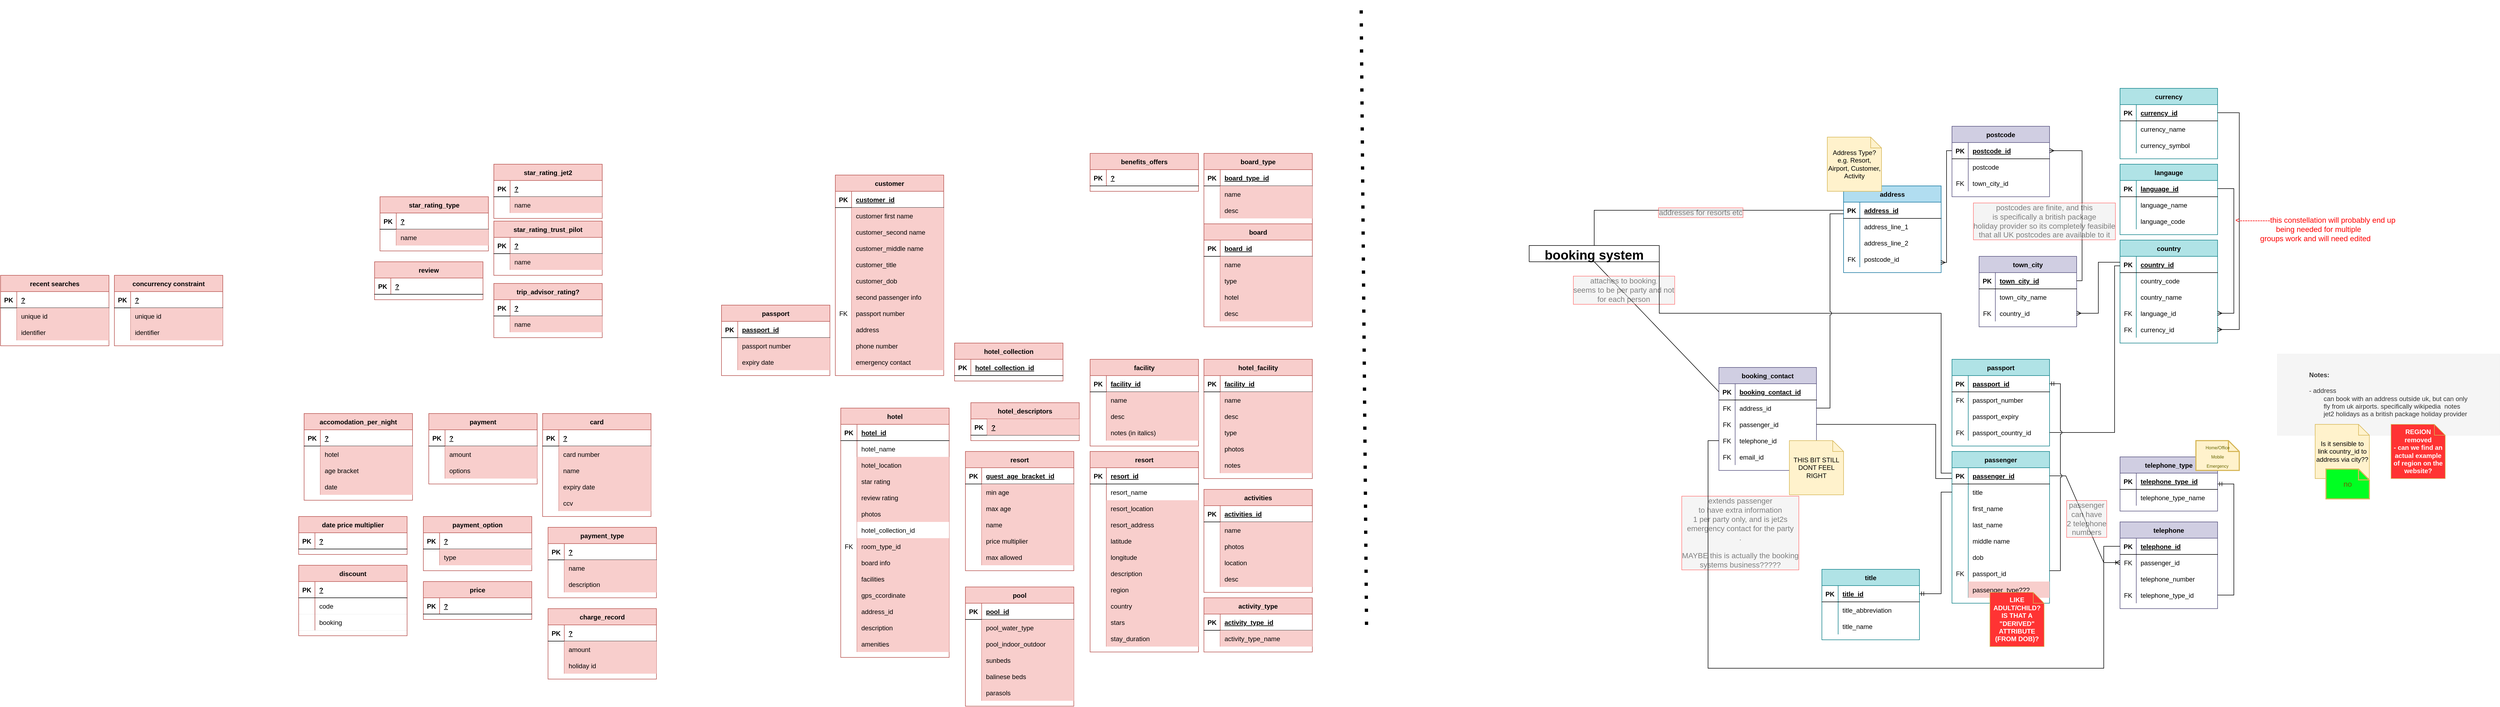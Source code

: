 <mxfile version="20.4.0" type="device"><diagram id="VMLesbgpOANa6hWWFfc3" name="Page-1"><mxGraphModel dx="5871" dy="2503" grid="1" gridSize="10" guides="1" tooltips="1" connect="1" arrows="1" fold="1" page="1" pageScale="1" pageWidth="1920" pageHeight="1200" math="0" shadow="0"><root><mxCell id="0"/><mxCell id="1" parent="0"/><mxCell id="VsR8rdNbdHVLF4eaSc7L-1" value="address" style="shape=table;startSize=30;container=1;collapsible=1;childLayout=tableLayout;fixedRows=1;rowLines=0;fontStyle=1;align=center;resizeLast=1;fillColor=#b1ddf0;strokeColor=#10739e;" parent="1" vertex="1"><mxGeometry x="430" y="320" width="180" height="160" as="geometry"/></mxCell><mxCell id="VsR8rdNbdHVLF4eaSc7L-2" value="" style="shape=tableRow;horizontal=0;startSize=0;swimlaneHead=0;swimlaneBody=0;fillColor=none;collapsible=0;dropTarget=0;points=[[0,0.5],[1,0.5]];portConstraint=eastwest;top=0;left=0;right=0;bottom=1;" parent="VsR8rdNbdHVLF4eaSc7L-1" vertex="1"><mxGeometry y="30" width="180" height="30" as="geometry"/></mxCell><mxCell id="VsR8rdNbdHVLF4eaSc7L-3" value="PK" style="shape=partialRectangle;connectable=0;fillColor=none;top=0;left=0;bottom=0;right=0;fontStyle=1;overflow=hidden;" parent="VsR8rdNbdHVLF4eaSc7L-2" vertex="1"><mxGeometry width="30" height="30" as="geometry"><mxRectangle width="30" height="30" as="alternateBounds"/></mxGeometry></mxCell><mxCell id="VsR8rdNbdHVLF4eaSc7L-4" value="address_id" style="shape=partialRectangle;connectable=0;fillColor=none;top=0;left=0;bottom=0;right=0;align=left;spacingLeft=6;fontStyle=5;overflow=hidden;" parent="VsR8rdNbdHVLF4eaSc7L-2" vertex="1"><mxGeometry x="30" width="150" height="30" as="geometry"><mxRectangle width="150" height="30" as="alternateBounds"/></mxGeometry></mxCell><mxCell id="VsR8rdNbdHVLF4eaSc7L-5" value="" style="shape=tableRow;horizontal=0;startSize=0;swimlaneHead=0;swimlaneBody=0;fillColor=none;collapsible=0;dropTarget=0;points=[[0,0.5],[1,0.5]];portConstraint=eastwest;top=0;left=0;right=0;bottom=0;" parent="VsR8rdNbdHVLF4eaSc7L-1" vertex="1"><mxGeometry y="60" width="180" height="30" as="geometry"/></mxCell><mxCell id="VsR8rdNbdHVLF4eaSc7L-6" value="" style="shape=partialRectangle;connectable=0;fillColor=none;top=0;left=0;bottom=0;right=0;editable=1;overflow=hidden;" parent="VsR8rdNbdHVLF4eaSc7L-5" vertex="1"><mxGeometry width="30" height="30" as="geometry"><mxRectangle width="30" height="30" as="alternateBounds"/></mxGeometry></mxCell><mxCell id="VsR8rdNbdHVLF4eaSc7L-7" value="address_line_1" style="shape=partialRectangle;connectable=0;fillColor=none;top=0;left=0;bottom=0;right=0;align=left;spacingLeft=6;overflow=hidden;" parent="VsR8rdNbdHVLF4eaSc7L-5" vertex="1"><mxGeometry x="30" width="150" height="30" as="geometry"><mxRectangle width="150" height="30" as="alternateBounds"/></mxGeometry></mxCell><mxCell id="VsR8rdNbdHVLF4eaSc7L-8" value="" style="shape=tableRow;horizontal=0;startSize=0;swimlaneHead=0;swimlaneBody=0;fillColor=none;collapsible=0;dropTarget=0;points=[[0,0.5],[1,0.5]];portConstraint=eastwest;top=0;left=0;right=0;bottom=0;" parent="VsR8rdNbdHVLF4eaSc7L-1" vertex="1"><mxGeometry y="90" width="180" height="30" as="geometry"/></mxCell><mxCell id="VsR8rdNbdHVLF4eaSc7L-9" value="" style="shape=partialRectangle;connectable=0;fillColor=none;top=0;left=0;bottom=0;right=0;editable=1;overflow=hidden;" parent="VsR8rdNbdHVLF4eaSc7L-8" vertex="1"><mxGeometry width="30" height="30" as="geometry"><mxRectangle width="30" height="30" as="alternateBounds"/></mxGeometry></mxCell><mxCell id="VsR8rdNbdHVLF4eaSc7L-10" value="address_line_2" style="shape=partialRectangle;connectable=0;fillColor=none;top=0;left=0;bottom=0;right=0;align=left;spacingLeft=6;overflow=hidden;" parent="VsR8rdNbdHVLF4eaSc7L-8" vertex="1"><mxGeometry x="30" width="150" height="30" as="geometry"><mxRectangle width="150" height="30" as="alternateBounds"/></mxGeometry></mxCell><mxCell id="VsR8rdNbdHVLF4eaSc7L-11" value="" style="shape=tableRow;horizontal=0;startSize=0;swimlaneHead=0;swimlaneBody=0;fillColor=none;collapsible=0;dropTarget=0;points=[[0,0.5],[1,0.5]];portConstraint=eastwest;top=0;left=0;right=0;bottom=0;" parent="VsR8rdNbdHVLF4eaSc7L-1" vertex="1"><mxGeometry y="120" width="180" height="30" as="geometry"/></mxCell><mxCell id="VsR8rdNbdHVLF4eaSc7L-12" value="FK" style="shape=partialRectangle;connectable=0;fillColor=none;top=0;left=0;bottom=0;right=0;editable=1;overflow=hidden;" parent="VsR8rdNbdHVLF4eaSc7L-11" vertex="1"><mxGeometry width="30" height="30" as="geometry"><mxRectangle width="30" height="30" as="alternateBounds"/></mxGeometry></mxCell><mxCell id="VsR8rdNbdHVLF4eaSc7L-13" value="postcode_id" style="shape=partialRectangle;connectable=0;fillColor=none;top=0;left=0;bottom=0;right=0;align=left;spacingLeft=6;overflow=hidden;" parent="VsR8rdNbdHVLF4eaSc7L-11" vertex="1"><mxGeometry x="30" width="150" height="30" as="geometry"><mxRectangle width="150" height="30" as="alternateBounds"/></mxGeometry></mxCell><mxCell id="VsR8rdNbdHVLF4eaSc7L-19" value="town_city" style="shape=table;startSize=30;container=1;collapsible=1;childLayout=tableLayout;fixedRows=1;rowLines=0;fontStyle=1;align=center;resizeLast=1;fillColor=#d0cee2;strokeColor=#56517e;" parent="1" vertex="1"><mxGeometry x="680" y="450" width="180" height="130" as="geometry"/></mxCell><mxCell id="VsR8rdNbdHVLF4eaSc7L-20" value="" style="shape=tableRow;horizontal=0;startSize=0;swimlaneHead=0;swimlaneBody=0;fillColor=none;collapsible=0;dropTarget=0;points=[[0,0.5],[1,0.5]];portConstraint=eastwest;top=0;left=0;right=0;bottom=1;" parent="VsR8rdNbdHVLF4eaSc7L-19" vertex="1"><mxGeometry y="30" width="180" height="30" as="geometry"/></mxCell><mxCell id="VsR8rdNbdHVLF4eaSc7L-21" value="PK" style="shape=partialRectangle;connectable=0;fillColor=none;top=0;left=0;bottom=0;right=0;fontStyle=1;overflow=hidden;" parent="VsR8rdNbdHVLF4eaSc7L-20" vertex="1"><mxGeometry width="30" height="30" as="geometry"><mxRectangle width="30" height="30" as="alternateBounds"/></mxGeometry></mxCell><mxCell id="VsR8rdNbdHVLF4eaSc7L-22" value="town_city_id" style="shape=partialRectangle;connectable=0;fillColor=none;top=0;left=0;bottom=0;right=0;align=left;spacingLeft=6;fontStyle=5;overflow=hidden;" parent="VsR8rdNbdHVLF4eaSc7L-20" vertex="1"><mxGeometry x="30" width="150" height="30" as="geometry"><mxRectangle width="150" height="30" as="alternateBounds"/></mxGeometry></mxCell><mxCell id="VsR8rdNbdHVLF4eaSc7L-23" value="" style="shape=tableRow;horizontal=0;startSize=0;swimlaneHead=0;swimlaneBody=0;fillColor=none;collapsible=0;dropTarget=0;points=[[0,0.5],[1,0.5]];portConstraint=eastwest;top=0;left=0;right=0;bottom=0;" parent="VsR8rdNbdHVLF4eaSc7L-19" vertex="1"><mxGeometry y="60" width="180" height="30" as="geometry"/></mxCell><mxCell id="VsR8rdNbdHVLF4eaSc7L-24" value="" style="shape=partialRectangle;connectable=0;fillColor=none;top=0;left=0;bottom=0;right=0;editable=1;overflow=hidden;" parent="VsR8rdNbdHVLF4eaSc7L-23" vertex="1"><mxGeometry width="30" height="30" as="geometry"><mxRectangle width="30" height="30" as="alternateBounds"/></mxGeometry></mxCell><mxCell id="VsR8rdNbdHVLF4eaSc7L-25" value="town_city_name" style="shape=partialRectangle;connectable=0;fillColor=none;top=0;left=0;bottom=0;right=0;align=left;spacingLeft=6;overflow=hidden;" parent="VsR8rdNbdHVLF4eaSc7L-23" vertex="1"><mxGeometry x="30" width="150" height="30" as="geometry"><mxRectangle width="150" height="30" as="alternateBounds"/></mxGeometry></mxCell><mxCell id="VsR8rdNbdHVLF4eaSc7L-26" value="" style="shape=tableRow;horizontal=0;startSize=0;swimlaneHead=0;swimlaneBody=0;fillColor=none;collapsible=0;dropTarget=0;points=[[0,0.5],[1,0.5]];portConstraint=eastwest;top=0;left=0;right=0;bottom=0;" parent="VsR8rdNbdHVLF4eaSc7L-19" vertex="1"><mxGeometry y="90" width="180" height="30" as="geometry"/></mxCell><mxCell id="VsR8rdNbdHVLF4eaSc7L-27" value="FK" style="shape=partialRectangle;connectable=0;fillColor=none;top=0;left=0;bottom=0;right=0;editable=1;overflow=hidden;" parent="VsR8rdNbdHVLF4eaSc7L-26" vertex="1"><mxGeometry width="30" height="30" as="geometry"><mxRectangle width="30" height="30" as="alternateBounds"/></mxGeometry></mxCell><mxCell id="VsR8rdNbdHVLF4eaSc7L-28" value="country_id" style="shape=partialRectangle;connectable=0;fillColor=none;top=0;left=0;bottom=0;right=0;align=left;spacingLeft=6;overflow=hidden;" parent="VsR8rdNbdHVLF4eaSc7L-26" vertex="1"><mxGeometry x="30" width="150" height="30" as="geometry"><mxRectangle width="150" height="30" as="alternateBounds"/></mxGeometry></mxCell><mxCell id="VsR8rdNbdHVLF4eaSc7L-35" value="" style="endArrow=none;html=1;rounded=0;entryX=0;entryY=0.5;entryDx=0;entryDy=0;edgeStyle=orthogonalEdgeStyle;exitX=0.996;exitY=0.711;exitDx=0;exitDy=0;exitPerimeter=0;startArrow=ERmany;startFill=0;" parent="1" source="VsR8rdNbdHVLF4eaSc7L-11" target="MnpmibZjDhZDyuiUZ1KX-165" edge="1"><mxGeometry relative="1" as="geometry"><mxPoint x="650" y="500" as="sourcePoint"/><mxPoint x="930" y="820" as="targetPoint"/><Array as="points"><mxPoint x="620" y="461"/><mxPoint x="620" y="255"/></Array></mxGeometry></mxCell><mxCell id="VsR8rdNbdHVLF4eaSc7L-137" value="passenger" style="shape=table;startSize=30;container=1;collapsible=1;childLayout=tableLayout;fixedRows=1;rowLines=0;fontStyle=1;align=center;resizeLast=1;fillColor=#b0e3e6;strokeColor=#0e8088;" parent="1" vertex="1"><mxGeometry x="630" y="810" width="180" height="280" as="geometry"/></mxCell><mxCell id="VsR8rdNbdHVLF4eaSc7L-138" value="" style="shape=tableRow;horizontal=0;startSize=0;swimlaneHead=0;swimlaneBody=0;fillColor=none;collapsible=0;dropTarget=0;points=[[0,0.5],[1,0.5]];portConstraint=eastwest;top=0;left=0;right=0;bottom=1;" parent="VsR8rdNbdHVLF4eaSc7L-137" vertex="1"><mxGeometry y="30" width="180" height="30" as="geometry"/></mxCell><mxCell id="VsR8rdNbdHVLF4eaSc7L-139" value="PK" style="shape=partialRectangle;connectable=0;fillColor=none;top=0;left=0;bottom=0;right=0;fontStyle=1;overflow=hidden;" parent="VsR8rdNbdHVLF4eaSc7L-138" vertex="1"><mxGeometry width="30" height="30" as="geometry"><mxRectangle width="30" height="30" as="alternateBounds"/></mxGeometry></mxCell><mxCell id="VsR8rdNbdHVLF4eaSc7L-140" value="passenger_id" style="shape=partialRectangle;connectable=0;fillColor=none;top=0;left=0;bottom=0;right=0;align=left;spacingLeft=6;fontStyle=5;overflow=hidden;" parent="VsR8rdNbdHVLF4eaSc7L-138" vertex="1"><mxGeometry x="30" width="150" height="30" as="geometry"><mxRectangle width="150" height="30" as="alternateBounds"/></mxGeometry></mxCell><mxCell id="VsR8rdNbdHVLF4eaSc7L-141" value="" style="shape=tableRow;horizontal=0;startSize=0;swimlaneHead=0;swimlaneBody=0;fillColor=none;collapsible=0;dropTarget=0;points=[[0,0.5],[1,0.5]];portConstraint=eastwest;top=0;left=0;right=0;bottom=0;" parent="VsR8rdNbdHVLF4eaSc7L-137" vertex="1"><mxGeometry y="60" width="180" height="30" as="geometry"/></mxCell><mxCell id="VsR8rdNbdHVLF4eaSc7L-142" value="" style="shape=partialRectangle;connectable=0;fillColor=none;top=0;left=0;bottom=0;right=0;editable=1;overflow=hidden;" parent="VsR8rdNbdHVLF4eaSc7L-141" vertex="1"><mxGeometry width="30" height="30" as="geometry"><mxRectangle width="30" height="30" as="alternateBounds"/></mxGeometry></mxCell><mxCell id="VsR8rdNbdHVLF4eaSc7L-143" value="title" style="shape=partialRectangle;connectable=0;fillColor=none;top=0;left=0;bottom=0;right=0;align=left;spacingLeft=6;overflow=hidden;" parent="VsR8rdNbdHVLF4eaSc7L-141" vertex="1"><mxGeometry x="30" width="150" height="30" as="geometry"><mxRectangle width="150" height="30" as="alternateBounds"/></mxGeometry></mxCell><mxCell id="VsR8rdNbdHVLF4eaSc7L-144" value="" style="shape=tableRow;horizontal=0;startSize=0;swimlaneHead=0;swimlaneBody=0;fillColor=none;collapsible=0;dropTarget=0;points=[[0,0.5],[1,0.5]];portConstraint=eastwest;top=0;left=0;right=0;bottom=0;" parent="VsR8rdNbdHVLF4eaSc7L-137" vertex="1"><mxGeometry y="90" width="180" height="30" as="geometry"/></mxCell><mxCell id="VsR8rdNbdHVLF4eaSc7L-145" value="" style="shape=partialRectangle;connectable=0;fillColor=none;top=0;left=0;bottom=0;right=0;editable=1;overflow=hidden;" parent="VsR8rdNbdHVLF4eaSc7L-144" vertex="1"><mxGeometry width="30" height="30" as="geometry"><mxRectangle width="30" height="30" as="alternateBounds"/></mxGeometry></mxCell><mxCell id="VsR8rdNbdHVLF4eaSc7L-146" value="first_name" style="shape=partialRectangle;connectable=0;fillColor=none;top=0;left=0;bottom=0;right=0;align=left;spacingLeft=6;overflow=hidden;" parent="VsR8rdNbdHVLF4eaSc7L-144" vertex="1"><mxGeometry x="30" width="150" height="30" as="geometry"><mxRectangle width="150" height="30" as="alternateBounds"/></mxGeometry></mxCell><mxCell id="VsR8rdNbdHVLF4eaSc7L-147" value="" style="shape=tableRow;horizontal=0;startSize=0;swimlaneHead=0;swimlaneBody=0;fillColor=none;collapsible=0;dropTarget=0;points=[[0,0.5],[1,0.5]];portConstraint=eastwest;top=0;left=0;right=0;bottom=0;" parent="VsR8rdNbdHVLF4eaSc7L-137" vertex="1"><mxGeometry y="120" width="180" height="30" as="geometry"/></mxCell><mxCell id="VsR8rdNbdHVLF4eaSc7L-148" value="" style="shape=partialRectangle;connectable=0;fillColor=none;top=0;left=0;bottom=0;right=0;editable=1;overflow=hidden;" parent="VsR8rdNbdHVLF4eaSc7L-147" vertex="1"><mxGeometry width="30" height="30" as="geometry"><mxRectangle width="30" height="30" as="alternateBounds"/></mxGeometry></mxCell><mxCell id="VsR8rdNbdHVLF4eaSc7L-149" value="last_name" style="shape=partialRectangle;connectable=0;fillColor=none;top=0;left=0;bottom=0;right=0;align=left;spacingLeft=6;overflow=hidden;" parent="VsR8rdNbdHVLF4eaSc7L-147" vertex="1"><mxGeometry x="30" width="150" height="30" as="geometry"><mxRectangle width="150" height="30" as="alternateBounds"/></mxGeometry></mxCell><mxCell id="TyIwQWU58gl7tGrPK4b7-525" value="" style="shape=tableRow;horizontal=0;startSize=0;swimlaneHead=0;swimlaneBody=0;fillColor=none;collapsible=0;dropTarget=0;points=[[0,0.5],[1,0.5]];portConstraint=eastwest;top=0;left=0;right=0;bottom=0;" parent="VsR8rdNbdHVLF4eaSc7L-137" vertex="1"><mxGeometry y="150" width="180" height="30" as="geometry"/></mxCell><mxCell id="TyIwQWU58gl7tGrPK4b7-526" value="" style="shape=partialRectangle;connectable=0;fillColor=none;top=0;left=0;bottom=0;right=0;editable=1;overflow=hidden;" parent="TyIwQWU58gl7tGrPK4b7-525" vertex="1"><mxGeometry width="30" height="30" as="geometry"><mxRectangle width="30" height="30" as="alternateBounds"/></mxGeometry></mxCell><mxCell id="TyIwQWU58gl7tGrPK4b7-527" value="middle name" style="shape=partialRectangle;connectable=0;fillColor=none;top=0;left=0;bottom=0;right=0;align=left;spacingLeft=6;overflow=hidden;" parent="TyIwQWU58gl7tGrPK4b7-525" vertex="1"><mxGeometry x="30" width="150" height="30" as="geometry"><mxRectangle width="150" height="30" as="alternateBounds"/></mxGeometry></mxCell><mxCell id="VsR8rdNbdHVLF4eaSc7L-151" value="" style="shape=tableRow;horizontal=0;startSize=0;swimlaneHead=0;swimlaneBody=0;fillColor=none;collapsible=0;dropTarget=0;points=[[0,0.5],[1,0.5]];portConstraint=eastwest;top=0;left=0;right=0;bottom=0;" parent="VsR8rdNbdHVLF4eaSc7L-137" vertex="1"><mxGeometry y="180" width="180" height="30" as="geometry"/></mxCell><mxCell id="VsR8rdNbdHVLF4eaSc7L-152" value="" style="shape=partialRectangle;connectable=0;fillColor=none;top=0;left=0;bottom=0;right=0;editable=1;overflow=hidden;" parent="VsR8rdNbdHVLF4eaSc7L-151" vertex="1"><mxGeometry width="30" height="30" as="geometry"><mxRectangle width="30" height="30" as="alternateBounds"/></mxGeometry></mxCell><mxCell id="VsR8rdNbdHVLF4eaSc7L-153" value="dob" style="shape=partialRectangle;connectable=0;fillColor=none;top=0;left=0;bottom=0;right=0;align=left;spacingLeft=6;overflow=hidden;" parent="VsR8rdNbdHVLF4eaSc7L-151" vertex="1"><mxGeometry x="30" width="150" height="30" as="geometry"><mxRectangle width="150" height="30" as="alternateBounds"/></mxGeometry></mxCell><mxCell id="MnpmibZjDhZDyuiUZ1KX-195" value="" style="shape=tableRow;horizontal=0;startSize=0;swimlaneHead=0;swimlaneBody=0;fillColor=none;collapsible=0;dropTarget=0;points=[[0,0.5],[1,0.5]];portConstraint=eastwest;top=0;left=0;right=0;bottom=0;" vertex="1" parent="VsR8rdNbdHVLF4eaSc7L-137"><mxGeometry y="210" width="180" height="30" as="geometry"/></mxCell><mxCell id="MnpmibZjDhZDyuiUZ1KX-196" value="FK" style="shape=partialRectangle;connectable=0;fillColor=none;top=0;left=0;bottom=0;right=0;editable=1;overflow=hidden;" vertex="1" parent="MnpmibZjDhZDyuiUZ1KX-195"><mxGeometry width="30" height="30" as="geometry"><mxRectangle width="30" height="30" as="alternateBounds"/></mxGeometry></mxCell><mxCell id="MnpmibZjDhZDyuiUZ1KX-197" value="passport_id" style="shape=partialRectangle;connectable=0;fillColor=none;top=0;left=0;bottom=0;right=0;align=left;spacingLeft=6;overflow=hidden;" vertex="1" parent="MnpmibZjDhZDyuiUZ1KX-195"><mxGeometry x="30" width="150" height="30" as="geometry"><mxRectangle width="150" height="30" as="alternateBounds"/></mxGeometry></mxCell><mxCell id="TyIwQWU58gl7tGrPK4b7-528" value="" style="shape=tableRow;horizontal=0;startSize=0;swimlaneHead=0;swimlaneBody=0;fillColor=none;collapsible=0;dropTarget=0;points=[[0,0.5],[1,0.5]];portConstraint=eastwest;top=0;left=0;right=0;bottom=0;" parent="VsR8rdNbdHVLF4eaSc7L-137" vertex="1"><mxGeometry y="240" width="180" height="30" as="geometry"/></mxCell><mxCell id="TyIwQWU58gl7tGrPK4b7-529" value="" style="shape=partialRectangle;connectable=0;fillColor=none;top=0;left=0;bottom=0;right=0;editable=1;overflow=hidden;" parent="TyIwQWU58gl7tGrPK4b7-528" vertex="1"><mxGeometry width="30" height="30" as="geometry"><mxRectangle width="30" height="30" as="alternateBounds"/></mxGeometry></mxCell><mxCell id="TyIwQWU58gl7tGrPK4b7-530" value="passenger_type???" style="shape=partialRectangle;connectable=0;fillColor=#f8cecc;top=0;left=0;bottom=0;right=0;align=left;spacingLeft=6;overflow=hidden;strokeColor=#b85450;" parent="TyIwQWU58gl7tGrPK4b7-528" vertex="1"><mxGeometry x="30" width="150" height="30" as="geometry"><mxRectangle width="150" height="30" as="alternateBounds"/></mxGeometry></mxCell><mxCell id="VsR8rdNbdHVLF4eaSc7L-176" value="country" style="shape=table;startSize=30;container=1;collapsible=1;childLayout=tableLayout;fixedRows=1;rowLines=0;fontStyle=1;align=center;resizeLast=1;fillColor=#b0e3e6;strokeColor=#0e8088;" parent="1" vertex="1"><mxGeometry x="940" y="420" width="180" height="190" as="geometry"/></mxCell><mxCell id="VsR8rdNbdHVLF4eaSc7L-177" value="" style="shape=tableRow;horizontal=0;startSize=0;swimlaneHead=0;swimlaneBody=0;fillColor=none;collapsible=0;dropTarget=0;points=[[0,0.5],[1,0.5]];portConstraint=eastwest;top=0;left=0;right=0;bottom=1;" parent="VsR8rdNbdHVLF4eaSc7L-176" vertex="1"><mxGeometry y="30" width="180" height="30" as="geometry"/></mxCell><mxCell id="VsR8rdNbdHVLF4eaSc7L-178" value="PK" style="shape=partialRectangle;connectable=0;fillColor=none;top=0;left=0;bottom=0;right=0;fontStyle=1;overflow=hidden;" parent="VsR8rdNbdHVLF4eaSc7L-177" vertex="1"><mxGeometry width="30" height="30" as="geometry"><mxRectangle width="30" height="30" as="alternateBounds"/></mxGeometry></mxCell><mxCell id="VsR8rdNbdHVLF4eaSc7L-179" value="country_id" style="shape=partialRectangle;connectable=0;fillColor=none;top=0;left=0;bottom=0;right=0;align=left;spacingLeft=6;fontStyle=5;overflow=hidden;" parent="VsR8rdNbdHVLF4eaSc7L-177" vertex="1"><mxGeometry x="30" width="150" height="30" as="geometry"><mxRectangle width="150" height="30" as="alternateBounds"/></mxGeometry></mxCell><mxCell id="VsR8rdNbdHVLF4eaSc7L-180" value="" style="shape=tableRow;horizontal=0;startSize=0;swimlaneHead=0;swimlaneBody=0;fillColor=none;collapsible=0;dropTarget=0;points=[[0,0.5],[1,0.5]];portConstraint=eastwest;top=0;left=0;right=0;bottom=0;" parent="VsR8rdNbdHVLF4eaSc7L-176" vertex="1"><mxGeometry y="60" width="180" height="30" as="geometry"/></mxCell><mxCell id="VsR8rdNbdHVLF4eaSc7L-181" value="" style="shape=partialRectangle;connectable=0;fillColor=none;top=0;left=0;bottom=0;right=0;editable=1;overflow=hidden;" parent="VsR8rdNbdHVLF4eaSc7L-180" vertex="1"><mxGeometry width="30" height="30" as="geometry"><mxRectangle width="30" height="30" as="alternateBounds"/></mxGeometry></mxCell><mxCell id="VsR8rdNbdHVLF4eaSc7L-182" value="country_code" style="shape=partialRectangle;connectable=0;fillColor=none;top=0;left=0;bottom=0;right=0;align=left;spacingLeft=6;overflow=hidden;" parent="VsR8rdNbdHVLF4eaSc7L-180" vertex="1"><mxGeometry x="30" width="150" height="30" as="geometry"><mxRectangle width="150" height="30" as="alternateBounds"/></mxGeometry></mxCell><mxCell id="VsR8rdNbdHVLF4eaSc7L-183" value="" style="shape=tableRow;horizontal=0;startSize=0;swimlaneHead=0;swimlaneBody=0;fillColor=none;collapsible=0;dropTarget=0;points=[[0,0.5],[1,0.5]];portConstraint=eastwest;top=0;left=0;right=0;bottom=0;" parent="VsR8rdNbdHVLF4eaSc7L-176" vertex="1"><mxGeometry y="90" width="180" height="30" as="geometry"/></mxCell><mxCell id="VsR8rdNbdHVLF4eaSc7L-184" value="" style="shape=partialRectangle;connectable=0;fillColor=none;top=0;left=0;bottom=0;right=0;editable=1;overflow=hidden;" parent="VsR8rdNbdHVLF4eaSc7L-183" vertex="1"><mxGeometry width="30" height="30" as="geometry"><mxRectangle width="30" height="30" as="alternateBounds"/></mxGeometry></mxCell><mxCell id="VsR8rdNbdHVLF4eaSc7L-185" value="country_name" style="shape=partialRectangle;connectable=0;fillColor=none;top=0;left=0;bottom=0;right=0;align=left;spacingLeft=6;overflow=hidden;" parent="VsR8rdNbdHVLF4eaSc7L-183" vertex="1"><mxGeometry x="30" width="150" height="30" as="geometry"><mxRectangle width="150" height="30" as="alternateBounds"/></mxGeometry></mxCell><mxCell id="VsR8rdNbdHVLF4eaSc7L-186" value="" style="shape=tableRow;horizontal=0;startSize=0;swimlaneHead=0;swimlaneBody=0;fillColor=none;collapsible=0;dropTarget=0;points=[[0,0.5],[1,0.5]];portConstraint=eastwest;top=0;left=0;right=0;bottom=0;" parent="VsR8rdNbdHVLF4eaSc7L-176" vertex="1"><mxGeometry y="120" width="180" height="30" as="geometry"/></mxCell><mxCell id="VsR8rdNbdHVLF4eaSc7L-187" value="FK" style="shape=partialRectangle;connectable=0;fillColor=none;top=0;left=0;bottom=0;right=0;editable=1;overflow=hidden;" parent="VsR8rdNbdHVLF4eaSc7L-186" vertex="1"><mxGeometry width="30" height="30" as="geometry"><mxRectangle width="30" height="30" as="alternateBounds"/></mxGeometry></mxCell><mxCell id="VsR8rdNbdHVLF4eaSc7L-188" value="language_id" style="shape=partialRectangle;connectable=0;fillColor=none;top=0;left=0;bottom=0;right=0;align=left;spacingLeft=6;overflow=hidden;" parent="VsR8rdNbdHVLF4eaSc7L-186" vertex="1"><mxGeometry x="30" width="150" height="30" as="geometry"><mxRectangle width="150" height="30" as="alternateBounds"/></mxGeometry></mxCell><mxCell id="MnpmibZjDhZDyuiUZ1KX-139" value="" style="shape=tableRow;horizontal=0;startSize=0;swimlaneHead=0;swimlaneBody=0;fillColor=none;collapsible=0;dropTarget=0;points=[[0,0.5],[1,0.5]];portConstraint=eastwest;top=0;left=0;right=0;bottom=0;" vertex="1" parent="VsR8rdNbdHVLF4eaSc7L-176"><mxGeometry y="150" width="180" height="30" as="geometry"/></mxCell><mxCell id="MnpmibZjDhZDyuiUZ1KX-140" value="FK" style="shape=partialRectangle;connectable=0;fillColor=none;top=0;left=0;bottom=0;right=0;editable=1;overflow=hidden;" vertex="1" parent="MnpmibZjDhZDyuiUZ1KX-139"><mxGeometry width="30" height="30" as="geometry"><mxRectangle width="30" height="30" as="alternateBounds"/></mxGeometry></mxCell><mxCell id="MnpmibZjDhZDyuiUZ1KX-141" value="currency_id" style="shape=partialRectangle;connectable=0;fillColor=none;top=0;left=0;bottom=0;right=0;align=left;spacingLeft=6;overflow=hidden;" vertex="1" parent="MnpmibZjDhZDyuiUZ1KX-139"><mxGeometry x="30" width="150" height="30" as="geometry"><mxRectangle width="150" height="30" as="alternateBounds"/></mxGeometry></mxCell><mxCell id="VsR8rdNbdHVLF4eaSc7L-203" value="langauge" style="shape=table;startSize=30;container=1;collapsible=1;childLayout=tableLayout;fixedRows=1;rowLines=0;fontStyle=1;align=center;resizeLast=1;fillColor=#b0e3e6;strokeColor=#0e8088;" parent="1" vertex="1"><mxGeometry x="940" y="280" width="180" height="130" as="geometry"/></mxCell><mxCell id="VsR8rdNbdHVLF4eaSc7L-204" value="" style="shape=tableRow;horizontal=0;startSize=0;swimlaneHead=0;swimlaneBody=0;fillColor=none;collapsible=0;dropTarget=0;points=[[0,0.5],[1,0.5]];portConstraint=eastwest;top=0;left=0;right=0;bottom=1;" parent="VsR8rdNbdHVLF4eaSc7L-203" vertex="1"><mxGeometry y="30" width="180" height="30" as="geometry"/></mxCell><mxCell id="VsR8rdNbdHVLF4eaSc7L-205" value="PK" style="shape=partialRectangle;connectable=0;fillColor=none;top=0;left=0;bottom=0;right=0;fontStyle=1;overflow=hidden;" parent="VsR8rdNbdHVLF4eaSc7L-204" vertex="1"><mxGeometry width="30" height="30" as="geometry"><mxRectangle width="30" height="30" as="alternateBounds"/></mxGeometry></mxCell><mxCell id="VsR8rdNbdHVLF4eaSc7L-206" value="language_id" style="shape=partialRectangle;connectable=0;fillColor=none;top=0;left=0;bottom=0;right=0;align=left;spacingLeft=6;fontStyle=5;overflow=hidden;" parent="VsR8rdNbdHVLF4eaSc7L-204" vertex="1"><mxGeometry x="30" width="150" height="30" as="geometry"><mxRectangle width="150" height="30" as="alternateBounds"/></mxGeometry></mxCell><mxCell id="VsR8rdNbdHVLF4eaSc7L-207" value="" style="shape=tableRow;horizontal=0;startSize=0;swimlaneHead=0;swimlaneBody=0;fillColor=none;collapsible=0;dropTarget=0;points=[[0,0.5],[1,0.5]];portConstraint=eastwest;top=0;left=0;right=0;bottom=0;" parent="VsR8rdNbdHVLF4eaSc7L-203" vertex="1"><mxGeometry y="60" width="180" height="30" as="geometry"/></mxCell><mxCell id="VsR8rdNbdHVLF4eaSc7L-208" value="" style="shape=partialRectangle;connectable=0;fillColor=none;top=0;left=0;bottom=0;right=0;editable=1;overflow=hidden;" parent="VsR8rdNbdHVLF4eaSc7L-207" vertex="1"><mxGeometry width="30" height="30" as="geometry"><mxRectangle width="30" height="30" as="alternateBounds"/></mxGeometry></mxCell><mxCell id="VsR8rdNbdHVLF4eaSc7L-209" value="language_name" style="shape=partialRectangle;connectable=0;fillColor=none;top=0;left=0;bottom=0;right=0;align=left;spacingLeft=6;overflow=hidden;" parent="VsR8rdNbdHVLF4eaSc7L-207" vertex="1"><mxGeometry x="30" width="150" height="30" as="geometry"><mxRectangle width="150" height="30" as="alternateBounds"/></mxGeometry></mxCell><mxCell id="VsR8rdNbdHVLF4eaSc7L-210" value="" style="shape=tableRow;horizontal=0;startSize=0;swimlaneHead=0;swimlaneBody=0;fillColor=none;collapsible=0;dropTarget=0;points=[[0,0.5],[1,0.5]];portConstraint=eastwest;top=0;left=0;right=0;bottom=0;" parent="VsR8rdNbdHVLF4eaSc7L-203" vertex="1"><mxGeometry y="90" width="180" height="30" as="geometry"/></mxCell><mxCell id="VsR8rdNbdHVLF4eaSc7L-211" value="" style="shape=partialRectangle;connectable=0;fillColor=none;top=0;left=0;bottom=0;right=0;editable=1;overflow=hidden;" parent="VsR8rdNbdHVLF4eaSc7L-210" vertex="1"><mxGeometry width="30" height="30" as="geometry"><mxRectangle width="30" height="30" as="alternateBounds"/></mxGeometry></mxCell><mxCell id="VsR8rdNbdHVLF4eaSc7L-212" value="language_code" style="shape=partialRectangle;connectable=0;fillColor=none;top=0;left=0;bottom=0;right=0;align=left;spacingLeft=6;overflow=hidden;" parent="VsR8rdNbdHVLF4eaSc7L-210" vertex="1"><mxGeometry x="30" width="150" height="30" as="geometry"><mxRectangle width="150" height="30" as="alternateBounds"/></mxGeometry></mxCell><mxCell id="VsR8rdNbdHVLF4eaSc7L-254" value="telephone" style="shape=table;startSize=30;container=1;collapsible=1;childLayout=tableLayout;fixedRows=1;rowLines=0;fontStyle=1;align=center;resizeLast=1;fillColor=#d0cee2;strokeColor=#56517e;" parent="1" vertex="1"><mxGeometry x="940" y="940" width="180" height="160" as="geometry"/></mxCell><mxCell id="VsR8rdNbdHVLF4eaSc7L-255" value="" style="shape=tableRow;horizontal=0;startSize=0;swimlaneHead=0;swimlaneBody=0;fillColor=none;collapsible=0;dropTarget=0;points=[[0,0.5],[1,0.5]];portConstraint=eastwest;top=0;left=0;right=0;bottom=1;" parent="VsR8rdNbdHVLF4eaSc7L-254" vertex="1"><mxGeometry y="30" width="180" height="30" as="geometry"/></mxCell><mxCell id="VsR8rdNbdHVLF4eaSc7L-256" value="PK" style="shape=partialRectangle;connectable=0;fillColor=none;top=0;left=0;bottom=0;right=0;fontStyle=1;overflow=hidden;" parent="VsR8rdNbdHVLF4eaSc7L-255" vertex="1"><mxGeometry width="30" height="30" as="geometry"><mxRectangle width="30" height="30" as="alternateBounds"/></mxGeometry></mxCell><mxCell id="VsR8rdNbdHVLF4eaSc7L-257" value="telephone_id" style="shape=partialRectangle;connectable=0;fillColor=none;top=0;left=0;bottom=0;right=0;align=left;spacingLeft=6;fontStyle=5;overflow=hidden;" parent="VsR8rdNbdHVLF4eaSc7L-255" vertex="1"><mxGeometry x="30" width="150" height="30" as="geometry"><mxRectangle width="150" height="30" as="alternateBounds"/></mxGeometry></mxCell><mxCell id="VsR8rdNbdHVLF4eaSc7L-258" value="" style="shape=tableRow;horizontal=0;startSize=0;swimlaneHead=0;swimlaneBody=0;fillColor=none;collapsible=0;dropTarget=0;points=[[0,0.5],[1,0.5]];portConstraint=eastwest;top=0;left=0;right=0;bottom=0;" parent="VsR8rdNbdHVLF4eaSc7L-254" vertex="1"><mxGeometry y="60" width="180" height="30" as="geometry"/></mxCell><mxCell id="VsR8rdNbdHVLF4eaSc7L-259" value="FK" style="shape=partialRectangle;connectable=0;fillColor=none;top=0;left=0;bottom=0;right=0;editable=1;overflow=hidden;" parent="VsR8rdNbdHVLF4eaSc7L-258" vertex="1"><mxGeometry width="30" height="30" as="geometry"><mxRectangle width="30" height="30" as="alternateBounds"/></mxGeometry></mxCell><mxCell id="VsR8rdNbdHVLF4eaSc7L-260" value="passenger_id" style="shape=partialRectangle;connectable=0;fillColor=none;top=0;left=0;bottom=0;right=0;align=left;spacingLeft=6;overflow=hidden;" parent="VsR8rdNbdHVLF4eaSc7L-258" vertex="1"><mxGeometry x="30" width="150" height="30" as="geometry"><mxRectangle width="150" height="30" as="alternateBounds"/></mxGeometry></mxCell><mxCell id="VsR8rdNbdHVLF4eaSc7L-261" value="" style="shape=tableRow;horizontal=0;startSize=0;swimlaneHead=0;swimlaneBody=0;fillColor=none;collapsible=0;dropTarget=0;points=[[0,0.5],[1,0.5]];portConstraint=eastwest;top=0;left=0;right=0;bottom=0;" parent="VsR8rdNbdHVLF4eaSc7L-254" vertex="1"><mxGeometry y="90" width="180" height="30" as="geometry"/></mxCell><mxCell id="VsR8rdNbdHVLF4eaSc7L-262" value="" style="shape=partialRectangle;connectable=0;fillColor=none;top=0;left=0;bottom=0;right=0;editable=1;overflow=hidden;" parent="VsR8rdNbdHVLF4eaSc7L-261" vertex="1"><mxGeometry width="30" height="30" as="geometry"><mxRectangle width="30" height="30" as="alternateBounds"/></mxGeometry></mxCell><mxCell id="VsR8rdNbdHVLF4eaSc7L-263" value="telephone_number" style="shape=partialRectangle;connectable=0;fillColor=none;top=0;left=0;bottom=0;right=0;align=left;spacingLeft=6;overflow=hidden;" parent="VsR8rdNbdHVLF4eaSc7L-261" vertex="1"><mxGeometry x="30" width="150" height="30" as="geometry"><mxRectangle width="150" height="30" as="alternateBounds"/></mxGeometry></mxCell><mxCell id="MnpmibZjDhZDyuiUZ1KX-121" value="" style="shape=tableRow;horizontal=0;startSize=0;swimlaneHead=0;swimlaneBody=0;fillColor=none;collapsible=0;dropTarget=0;points=[[0,0.5],[1,0.5]];portConstraint=eastwest;top=0;left=0;right=0;bottom=0;" vertex="1" parent="VsR8rdNbdHVLF4eaSc7L-254"><mxGeometry y="120" width="180" height="30" as="geometry"/></mxCell><mxCell id="MnpmibZjDhZDyuiUZ1KX-122" value="FK" style="shape=partialRectangle;connectable=0;fillColor=none;top=0;left=0;bottom=0;right=0;editable=1;overflow=hidden;" vertex="1" parent="MnpmibZjDhZDyuiUZ1KX-121"><mxGeometry width="30" height="30" as="geometry"><mxRectangle width="30" height="30" as="alternateBounds"/></mxGeometry></mxCell><mxCell id="MnpmibZjDhZDyuiUZ1KX-123" value="telephone_type_id" style="shape=partialRectangle;connectable=0;fillColor=none;top=0;left=0;bottom=0;right=0;align=left;spacingLeft=6;overflow=hidden;" vertex="1" parent="MnpmibZjDhZDyuiUZ1KX-121"><mxGeometry x="30" width="150" height="30" as="geometry"><mxRectangle width="150" height="30" as="alternateBounds"/></mxGeometry></mxCell><mxCell id="TyIwQWU58gl7tGrPK4b7-135" value="resort" style="shape=table;startSize=30;container=1;collapsible=1;childLayout=tableLayout;fixedRows=1;rowLines=0;fontStyle=1;align=center;resizeLast=1;fillColor=#f8cecc;strokeColor=#b85450;" parent="1" vertex="1"><mxGeometry x="-960" y="810" width="200.0" height="370.0" as="geometry"/></mxCell><mxCell id="TyIwQWU58gl7tGrPK4b7-136" value="" style="shape=tableRow;horizontal=0;startSize=0;swimlaneHead=0;swimlaneBody=0;fillColor=none;collapsible=0;dropTarget=0;points=[[0,0.5],[1,0.5]];portConstraint=eastwest;top=0;left=0;right=0;bottom=1;" parent="TyIwQWU58gl7tGrPK4b7-135" vertex="1"><mxGeometry y="30" width="200.0" height="30" as="geometry"/></mxCell><mxCell id="TyIwQWU58gl7tGrPK4b7-137" value="PK" style="shape=partialRectangle;connectable=0;fillColor=none;top=0;left=0;bottom=0;right=0;fontStyle=1;overflow=hidden;" parent="TyIwQWU58gl7tGrPK4b7-136" vertex="1"><mxGeometry width="30" height="30" as="geometry"><mxRectangle width="30" height="30" as="alternateBounds"/></mxGeometry></mxCell><mxCell id="TyIwQWU58gl7tGrPK4b7-138" value="resort_id" style="shape=partialRectangle;connectable=0;fillColor=none;top=0;left=0;bottom=0;right=0;align=left;spacingLeft=6;fontStyle=5;overflow=hidden;" parent="TyIwQWU58gl7tGrPK4b7-136" vertex="1"><mxGeometry x="30" width="170.0" height="30" as="geometry"><mxRectangle width="170.0" height="30" as="alternateBounds"/></mxGeometry></mxCell><mxCell id="TyIwQWU58gl7tGrPK4b7-139" value="" style="shape=tableRow;horizontal=0;startSize=0;swimlaneHead=0;swimlaneBody=0;fillColor=none;collapsible=0;dropTarget=0;points=[[0,0.5],[1,0.5]];portConstraint=eastwest;top=0;left=0;right=0;bottom=0;" parent="TyIwQWU58gl7tGrPK4b7-135" vertex="1"><mxGeometry y="60" width="200.0" height="30" as="geometry"/></mxCell><mxCell id="TyIwQWU58gl7tGrPK4b7-140" value="" style="shape=partialRectangle;connectable=0;fillColor=none;top=0;left=0;bottom=0;right=0;editable=1;overflow=hidden;" parent="TyIwQWU58gl7tGrPK4b7-139" vertex="1"><mxGeometry width="30" height="30" as="geometry"><mxRectangle width="30" height="30" as="alternateBounds"/></mxGeometry></mxCell><mxCell id="TyIwQWU58gl7tGrPK4b7-141" value="resort_name" style="shape=partialRectangle;connectable=0;fillColor=none;top=0;left=0;bottom=0;right=0;align=left;spacingLeft=6;overflow=hidden;" parent="TyIwQWU58gl7tGrPK4b7-139" vertex="1"><mxGeometry x="30" width="170.0" height="30" as="geometry"><mxRectangle width="170.0" height="30" as="alternateBounds"/></mxGeometry></mxCell><mxCell id="TyIwQWU58gl7tGrPK4b7-142" value="" style="shape=tableRow;horizontal=0;startSize=0;swimlaneHead=0;swimlaneBody=0;fillColor=none;collapsible=0;dropTarget=0;points=[[0,0.5],[1,0.5]];portConstraint=eastwest;top=0;left=0;right=0;bottom=0;" parent="TyIwQWU58gl7tGrPK4b7-135" vertex="1"><mxGeometry y="90" width="200.0" height="30" as="geometry"/></mxCell><mxCell id="TyIwQWU58gl7tGrPK4b7-143" value="" style="shape=partialRectangle;connectable=0;fillColor=none;top=0;left=0;bottom=0;right=0;editable=1;overflow=hidden;" parent="TyIwQWU58gl7tGrPK4b7-142" vertex="1"><mxGeometry width="30" height="30" as="geometry"><mxRectangle width="30" height="30" as="alternateBounds"/></mxGeometry></mxCell><mxCell id="TyIwQWU58gl7tGrPK4b7-144" value="resort_location" style="shape=partialRectangle;connectable=0;fillColor=#f8cecc;top=0;left=0;bottom=0;right=0;align=left;spacingLeft=6;overflow=hidden;strokeColor=#b85450;" parent="TyIwQWU58gl7tGrPK4b7-142" vertex="1"><mxGeometry x="30" width="170.0" height="30" as="geometry"><mxRectangle width="170.0" height="30" as="alternateBounds"/></mxGeometry></mxCell><mxCell id="TyIwQWU58gl7tGrPK4b7-145" value="" style="shape=tableRow;horizontal=0;startSize=0;swimlaneHead=0;swimlaneBody=0;fillColor=none;collapsible=0;dropTarget=0;points=[[0,0.5],[1,0.5]];portConstraint=eastwest;top=0;left=0;right=0;bottom=0;" parent="TyIwQWU58gl7tGrPK4b7-135" vertex="1"><mxGeometry y="120" width="200.0" height="30" as="geometry"/></mxCell><mxCell id="TyIwQWU58gl7tGrPK4b7-146" value="" style="shape=partialRectangle;connectable=0;fillColor=none;top=0;left=0;bottom=0;right=0;editable=1;overflow=hidden;" parent="TyIwQWU58gl7tGrPK4b7-145" vertex="1"><mxGeometry width="30" height="30" as="geometry"><mxRectangle width="30" height="30" as="alternateBounds"/></mxGeometry></mxCell><mxCell id="TyIwQWU58gl7tGrPK4b7-147" value="resort_address" style="shape=partialRectangle;connectable=0;fillColor=#f8cecc;top=0;left=0;bottom=0;right=0;align=left;spacingLeft=6;overflow=hidden;strokeColor=#b85450;" parent="TyIwQWU58gl7tGrPK4b7-145" vertex="1"><mxGeometry x="30" width="170.0" height="30" as="geometry"><mxRectangle width="170.0" height="30" as="alternateBounds"/></mxGeometry></mxCell><mxCell id="TyIwQWU58gl7tGrPK4b7-151" value="" style="shape=tableRow;horizontal=0;startSize=0;swimlaneHead=0;swimlaneBody=0;fillColor=none;collapsible=0;dropTarget=0;points=[[0,0.5],[1,0.5]];portConstraint=eastwest;top=0;left=0;right=0;bottom=0;" parent="TyIwQWU58gl7tGrPK4b7-135" vertex="1"><mxGeometry y="150" width="200.0" height="30" as="geometry"/></mxCell><mxCell id="TyIwQWU58gl7tGrPK4b7-152" value="" style="shape=partialRectangle;connectable=0;fillColor=none;top=0;left=0;bottom=0;right=0;editable=1;overflow=hidden;" parent="TyIwQWU58gl7tGrPK4b7-151" vertex="1"><mxGeometry width="30" height="30" as="geometry"><mxRectangle width="30" height="30" as="alternateBounds"/></mxGeometry></mxCell><mxCell id="TyIwQWU58gl7tGrPK4b7-153" value="latitude" style="shape=partialRectangle;connectable=0;fillColor=#f8cecc;top=0;left=0;bottom=0;right=0;align=left;spacingLeft=6;overflow=hidden;strokeColor=#b85450;" parent="TyIwQWU58gl7tGrPK4b7-151" vertex="1"><mxGeometry x="30" width="170.0" height="30" as="geometry"><mxRectangle width="170.0" height="30" as="alternateBounds"/></mxGeometry></mxCell><mxCell id="TyIwQWU58gl7tGrPK4b7-154" value="" style="shape=tableRow;horizontal=0;startSize=0;swimlaneHead=0;swimlaneBody=0;fillColor=none;collapsible=0;dropTarget=0;points=[[0,0.5],[1,0.5]];portConstraint=eastwest;top=0;left=0;right=0;bottom=0;" parent="TyIwQWU58gl7tGrPK4b7-135" vertex="1"><mxGeometry y="180" width="200.0" height="30" as="geometry"/></mxCell><mxCell id="TyIwQWU58gl7tGrPK4b7-155" value="" style="shape=partialRectangle;connectable=0;fillColor=none;top=0;left=0;bottom=0;right=0;editable=1;overflow=hidden;" parent="TyIwQWU58gl7tGrPK4b7-154" vertex="1"><mxGeometry width="30" height="30" as="geometry"><mxRectangle width="30" height="30" as="alternateBounds"/></mxGeometry></mxCell><mxCell id="TyIwQWU58gl7tGrPK4b7-156" value="longitude" style="shape=partialRectangle;connectable=0;fillColor=#f8cecc;top=0;left=0;bottom=0;right=0;align=left;spacingLeft=6;overflow=hidden;strokeColor=#b85450;" parent="TyIwQWU58gl7tGrPK4b7-154" vertex="1"><mxGeometry x="30" width="170.0" height="30" as="geometry"><mxRectangle width="170.0" height="30" as="alternateBounds"/></mxGeometry></mxCell><mxCell id="TyIwQWU58gl7tGrPK4b7-157" value="" style="shape=tableRow;horizontal=0;startSize=0;swimlaneHead=0;swimlaneBody=0;fillColor=none;collapsible=0;dropTarget=0;points=[[0,0.5],[1,0.5]];portConstraint=eastwest;top=0;left=0;right=0;bottom=0;" parent="TyIwQWU58gl7tGrPK4b7-135" vertex="1"><mxGeometry y="210" width="200.0" height="30" as="geometry"/></mxCell><mxCell id="TyIwQWU58gl7tGrPK4b7-158" value="" style="shape=partialRectangle;connectable=0;fillColor=none;top=0;left=0;bottom=0;right=0;editable=1;overflow=hidden;" parent="TyIwQWU58gl7tGrPK4b7-157" vertex="1"><mxGeometry width="30" height="30" as="geometry"><mxRectangle width="30" height="30" as="alternateBounds"/></mxGeometry></mxCell><mxCell id="TyIwQWU58gl7tGrPK4b7-159" value="description" style="shape=partialRectangle;connectable=0;fillColor=#f8cecc;top=0;left=0;bottom=0;right=0;align=left;spacingLeft=6;overflow=hidden;strokeColor=#b85450;" parent="TyIwQWU58gl7tGrPK4b7-157" vertex="1"><mxGeometry x="30" width="170.0" height="30" as="geometry"><mxRectangle width="170.0" height="30" as="alternateBounds"/></mxGeometry></mxCell><mxCell id="TyIwQWU58gl7tGrPK4b7-160" value="" style="shape=tableRow;horizontal=0;startSize=0;swimlaneHead=0;swimlaneBody=0;fillColor=none;collapsible=0;dropTarget=0;points=[[0,0.5],[1,0.5]];portConstraint=eastwest;top=0;left=0;right=0;bottom=0;" parent="TyIwQWU58gl7tGrPK4b7-135" vertex="1"><mxGeometry y="240" width="200.0" height="30" as="geometry"/></mxCell><mxCell id="TyIwQWU58gl7tGrPK4b7-161" value="" style="shape=partialRectangle;connectable=0;fillColor=none;top=0;left=0;bottom=0;right=0;editable=1;overflow=hidden;" parent="TyIwQWU58gl7tGrPK4b7-160" vertex="1"><mxGeometry width="30" height="30" as="geometry"><mxRectangle width="30" height="30" as="alternateBounds"/></mxGeometry></mxCell><mxCell id="TyIwQWU58gl7tGrPK4b7-162" value="region" style="shape=partialRectangle;connectable=0;fillColor=#f8cecc;top=0;left=0;bottom=0;right=0;align=left;spacingLeft=6;overflow=hidden;strokeColor=#b85450;" parent="TyIwQWU58gl7tGrPK4b7-160" vertex="1"><mxGeometry x="30" width="170.0" height="30" as="geometry"><mxRectangle width="170.0" height="30" as="alternateBounds"/></mxGeometry></mxCell><mxCell id="TyIwQWU58gl7tGrPK4b7-163" value="" style="shape=tableRow;horizontal=0;startSize=0;swimlaneHead=0;swimlaneBody=0;fillColor=none;collapsible=0;dropTarget=0;points=[[0,0.5],[1,0.5]];portConstraint=eastwest;top=0;left=0;right=0;bottom=0;" parent="TyIwQWU58gl7tGrPK4b7-135" vertex="1"><mxGeometry y="270" width="200.0" height="30" as="geometry"/></mxCell><mxCell id="TyIwQWU58gl7tGrPK4b7-164" value="" style="shape=partialRectangle;connectable=0;fillColor=none;top=0;left=0;bottom=0;right=0;editable=1;overflow=hidden;" parent="TyIwQWU58gl7tGrPK4b7-163" vertex="1"><mxGeometry width="30" height="30" as="geometry"><mxRectangle width="30" height="30" as="alternateBounds"/></mxGeometry></mxCell><mxCell id="TyIwQWU58gl7tGrPK4b7-165" value="country" style="shape=partialRectangle;connectable=0;fillColor=#f8cecc;top=0;left=0;bottom=0;right=0;align=left;spacingLeft=6;overflow=hidden;strokeColor=#b85450;" parent="TyIwQWU58gl7tGrPK4b7-163" vertex="1"><mxGeometry x="30" width="170.0" height="30" as="geometry"><mxRectangle width="170.0" height="30" as="alternateBounds"/></mxGeometry></mxCell><mxCell id="TyIwQWU58gl7tGrPK4b7-166" value="" style="shape=tableRow;horizontal=0;startSize=0;swimlaneHead=0;swimlaneBody=0;fillColor=none;collapsible=0;dropTarget=0;points=[[0,0.5],[1,0.5]];portConstraint=eastwest;top=0;left=0;right=0;bottom=0;" parent="TyIwQWU58gl7tGrPK4b7-135" vertex="1"><mxGeometry y="300" width="200.0" height="30" as="geometry"/></mxCell><mxCell id="TyIwQWU58gl7tGrPK4b7-167" value="" style="shape=partialRectangle;connectable=0;fillColor=none;top=0;left=0;bottom=0;right=0;editable=1;overflow=hidden;" parent="TyIwQWU58gl7tGrPK4b7-166" vertex="1"><mxGeometry width="30" height="30" as="geometry"><mxRectangle width="30" height="30" as="alternateBounds"/></mxGeometry></mxCell><mxCell id="TyIwQWU58gl7tGrPK4b7-168" value="stars" style="shape=partialRectangle;connectable=0;fillColor=#f8cecc;top=0;left=0;bottom=0;right=0;align=left;spacingLeft=6;overflow=hidden;strokeColor=#b85450;" parent="TyIwQWU58gl7tGrPK4b7-166" vertex="1"><mxGeometry x="30" width="170.0" height="30" as="geometry"><mxRectangle width="170.0" height="30" as="alternateBounds"/></mxGeometry></mxCell><mxCell id="TyIwQWU58gl7tGrPK4b7-169" value="" style="shape=tableRow;horizontal=0;startSize=0;swimlaneHead=0;swimlaneBody=0;fillColor=none;collapsible=0;dropTarget=0;points=[[0,0.5],[1,0.5]];portConstraint=eastwest;top=0;left=0;right=0;bottom=0;" parent="TyIwQWU58gl7tGrPK4b7-135" vertex="1"><mxGeometry y="330" width="200.0" height="30" as="geometry"/></mxCell><mxCell id="TyIwQWU58gl7tGrPK4b7-170" value="" style="shape=partialRectangle;connectable=0;fillColor=none;top=0;left=0;bottom=0;right=0;editable=1;overflow=hidden;" parent="TyIwQWU58gl7tGrPK4b7-169" vertex="1"><mxGeometry width="30" height="30" as="geometry"><mxRectangle width="30" height="30" as="alternateBounds"/></mxGeometry></mxCell><mxCell id="TyIwQWU58gl7tGrPK4b7-171" value="stay_duration" style="shape=partialRectangle;connectable=0;fillColor=#f8cecc;top=0;left=0;bottom=0;right=0;align=left;spacingLeft=6;overflow=hidden;strokeColor=#b85450;" parent="TyIwQWU58gl7tGrPK4b7-169" vertex="1"><mxGeometry x="30" width="170.0" height="30" as="geometry"><mxRectangle width="170.0" height="30" as="alternateBounds"/></mxGeometry></mxCell><mxCell id="TyIwQWU58gl7tGrPK4b7-175" value="" style="endArrow=none;dashed=1;html=1;dashPattern=1 3;strokeWidth=6;rounded=0;fontColor=#FF0000;" parent="1" edge="1"><mxGeometry width="50" height="50" relative="1" as="geometry"><mxPoint x="-450" y="1130" as="sourcePoint"/><mxPoint x="-460" y="-20" as="targetPoint"/></mxGeometry></mxCell><mxCell id="TyIwQWU58gl7tGrPK4b7-176" value="resort" style="shape=table;startSize=30;container=1;collapsible=1;childLayout=tableLayout;fixedRows=1;rowLines=0;fontStyle=1;align=center;resizeLast=1;fillColor=#f8cecc;strokeColor=#b85450;" parent="1" vertex="1"><mxGeometry x="-1190" y="810" width="200.0" height="220.0" as="geometry"/></mxCell><mxCell id="TyIwQWU58gl7tGrPK4b7-177" value="" style="shape=tableRow;horizontal=0;startSize=0;swimlaneHead=0;swimlaneBody=0;fillColor=none;collapsible=0;dropTarget=0;points=[[0,0.5],[1,0.5]];portConstraint=eastwest;top=0;left=0;right=0;bottom=1;" parent="TyIwQWU58gl7tGrPK4b7-176" vertex="1"><mxGeometry y="30" width="200.0" height="30" as="geometry"/></mxCell><mxCell id="TyIwQWU58gl7tGrPK4b7-178" value="PK" style="shape=partialRectangle;connectable=0;fillColor=none;top=0;left=0;bottom=0;right=0;fontStyle=1;overflow=hidden;" parent="TyIwQWU58gl7tGrPK4b7-177" vertex="1"><mxGeometry width="30" height="30" as="geometry"><mxRectangle width="30" height="30" as="alternateBounds"/></mxGeometry></mxCell><mxCell id="TyIwQWU58gl7tGrPK4b7-179" value="guest_age_bracket_id" style="shape=partialRectangle;connectable=0;fillColor=none;top=0;left=0;bottom=0;right=0;align=left;spacingLeft=6;fontStyle=5;overflow=hidden;" parent="TyIwQWU58gl7tGrPK4b7-177" vertex="1"><mxGeometry x="30" width="170.0" height="30" as="geometry"><mxRectangle width="170.0" height="30" as="alternateBounds"/></mxGeometry></mxCell><mxCell id="TyIwQWU58gl7tGrPK4b7-180" value="" style="shape=tableRow;horizontal=0;startSize=0;swimlaneHead=0;swimlaneBody=0;fillColor=none;collapsible=0;dropTarget=0;points=[[0,0.5],[1,0.5]];portConstraint=eastwest;top=0;left=0;right=0;bottom=0;" parent="TyIwQWU58gl7tGrPK4b7-176" vertex="1"><mxGeometry y="60" width="200.0" height="30" as="geometry"/></mxCell><mxCell id="TyIwQWU58gl7tGrPK4b7-181" value="" style="shape=partialRectangle;connectable=0;fillColor=none;top=0;left=0;bottom=0;right=0;editable=1;overflow=hidden;" parent="TyIwQWU58gl7tGrPK4b7-180" vertex="1"><mxGeometry width="30" height="30" as="geometry"><mxRectangle width="30" height="30" as="alternateBounds"/></mxGeometry></mxCell><mxCell id="TyIwQWU58gl7tGrPK4b7-182" value="min age" style="shape=partialRectangle;connectable=0;fillColor=#f8cecc;top=0;left=0;bottom=0;right=0;align=left;spacingLeft=6;overflow=hidden;strokeColor=#b85450;" parent="TyIwQWU58gl7tGrPK4b7-180" vertex="1"><mxGeometry x="30" width="170.0" height="30" as="geometry"><mxRectangle width="170.0" height="30" as="alternateBounds"/></mxGeometry></mxCell><mxCell id="TyIwQWU58gl7tGrPK4b7-183" value="" style="shape=tableRow;horizontal=0;startSize=0;swimlaneHead=0;swimlaneBody=0;fillColor=none;collapsible=0;dropTarget=0;points=[[0,0.5],[1,0.5]];portConstraint=eastwest;top=0;left=0;right=0;bottom=0;" parent="TyIwQWU58gl7tGrPK4b7-176" vertex="1"><mxGeometry y="90" width="200.0" height="30" as="geometry"/></mxCell><mxCell id="TyIwQWU58gl7tGrPK4b7-184" value="" style="shape=partialRectangle;connectable=0;fillColor=none;top=0;left=0;bottom=0;right=0;editable=1;overflow=hidden;" parent="TyIwQWU58gl7tGrPK4b7-183" vertex="1"><mxGeometry width="30" height="30" as="geometry"><mxRectangle width="30" height="30" as="alternateBounds"/></mxGeometry></mxCell><mxCell id="TyIwQWU58gl7tGrPK4b7-185" value="max age" style="shape=partialRectangle;connectable=0;fillColor=#f8cecc;top=0;left=0;bottom=0;right=0;align=left;spacingLeft=6;overflow=hidden;strokeColor=#b85450;" parent="TyIwQWU58gl7tGrPK4b7-183" vertex="1"><mxGeometry x="30" width="170.0" height="30" as="geometry"><mxRectangle width="170.0" height="30" as="alternateBounds"/></mxGeometry></mxCell><mxCell id="TyIwQWU58gl7tGrPK4b7-186" value="" style="shape=tableRow;horizontal=0;startSize=0;swimlaneHead=0;swimlaneBody=0;fillColor=none;collapsible=0;dropTarget=0;points=[[0,0.5],[1,0.5]];portConstraint=eastwest;top=0;left=0;right=0;bottom=0;" parent="TyIwQWU58gl7tGrPK4b7-176" vertex="1"><mxGeometry y="120" width="200.0" height="30" as="geometry"/></mxCell><mxCell id="TyIwQWU58gl7tGrPK4b7-187" value="" style="shape=partialRectangle;connectable=0;fillColor=none;top=0;left=0;bottom=0;right=0;editable=1;overflow=hidden;" parent="TyIwQWU58gl7tGrPK4b7-186" vertex="1"><mxGeometry width="30" height="30" as="geometry"><mxRectangle width="30" height="30" as="alternateBounds"/></mxGeometry></mxCell><mxCell id="TyIwQWU58gl7tGrPK4b7-188" value="name" style="shape=partialRectangle;connectable=0;fillColor=#f8cecc;top=0;left=0;bottom=0;right=0;align=left;spacingLeft=6;overflow=hidden;strokeColor=#b85450;" parent="TyIwQWU58gl7tGrPK4b7-186" vertex="1"><mxGeometry x="30" width="170.0" height="30" as="geometry"><mxRectangle width="170.0" height="30" as="alternateBounds"/></mxGeometry></mxCell><mxCell id="TyIwQWU58gl7tGrPK4b7-189" value="" style="shape=tableRow;horizontal=0;startSize=0;swimlaneHead=0;swimlaneBody=0;fillColor=none;collapsible=0;dropTarget=0;points=[[0,0.5],[1,0.5]];portConstraint=eastwest;top=0;left=0;right=0;bottom=0;" parent="TyIwQWU58gl7tGrPK4b7-176" vertex="1"><mxGeometry y="150" width="200.0" height="30" as="geometry"/></mxCell><mxCell id="TyIwQWU58gl7tGrPK4b7-190" value="" style="shape=partialRectangle;connectable=0;fillColor=none;top=0;left=0;bottom=0;right=0;editable=1;overflow=hidden;" parent="TyIwQWU58gl7tGrPK4b7-189" vertex="1"><mxGeometry width="30" height="30" as="geometry"><mxRectangle width="30" height="30" as="alternateBounds"/></mxGeometry></mxCell><mxCell id="TyIwQWU58gl7tGrPK4b7-191" value="price multiplier" style="shape=partialRectangle;connectable=0;fillColor=#f8cecc;top=0;left=0;bottom=0;right=0;align=left;spacingLeft=6;overflow=hidden;strokeColor=#b85450;" parent="TyIwQWU58gl7tGrPK4b7-189" vertex="1"><mxGeometry x="30" width="170.0" height="30" as="geometry"><mxRectangle width="170.0" height="30" as="alternateBounds"/></mxGeometry></mxCell><mxCell id="TyIwQWU58gl7tGrPK4b7-192" value="" style="shape=tableRow;horizontal=0;startSize=0;swimlaneHead=0;swimlaneBody=0;fillColor=none;collapsible=0;dropTarget=0;points=[[0,0.5],[1,0.5]];portConstraint=eastwest;top=0;left=0;right=0;bottom=0;" parent="TyIwQWU58gl7tGrPK4b7-176" vertex="1"><mxGeometry y="180" width="200.0" height="30" as="geometry"/></mxCell><mxCell id="TyIwQWU58gl7tGrPK4b7-193" value="" style="shape=partialRectangle;connectable=0;fillColor=none;top=0;left=0;bottom=0;right=0;editable=1;overflow=hidden;" parent="TyIwQWU58gl7tGrPK4b7-192" vertex="1"><mxGeometry width="30" height="30" as="geometry"><mxRectangle width="30" height="30" as="alternateBounds"/></mxGeometry></mxCell><mxCell id="TyIwQWU58gl7tGrPK4b7-194" value="max allowed" style="shape=partialRectangle;connectable=0;fillColor=#f8cecc;top=0;left=0;bottom=0;right=0;align=left;spacingLeft=6;overflow=hidden;strokeColor=#b85450;" parent="TyIwQWU58gl7tGrPK4b7-192" vertex="1"><mxGeometry x="30" width="170.0" height="30" as="geometry"><mxRectangle width="170.0" height="30" as="alternateBounds"/></mxGeometry></mxCell><mxCell id="TyIwQWU58gl7tGrPK4b7-210" value="hotel" style="shape=table;startSize=30;container=1;collapsible=1;childLayout=tableLayout;fixedRows=1;rowLines=0;fontStyle=1;align=center;resizeLast=1;fillColor=#f8cecc;strokeColor=#b85450;" parent="1" vertex="1"><mxGeometry x="-1420" y="730" width="200.0" height="460.0" as="geometry"/></mxCell><mxCell id="TyIwQWU58gl7tGrPK4b7-211" value="" style="shape=tableRow;horizontal=0;startSize=0;swimlaneHead=0;swimlaneBody=0;fillColor=none;collapsible=0;dropTarget=0;points=[[0,0.5],[1,0.5]];portConstraint=eastwest;top=0;left=0;right=0;bottom=1;" parent="TyIwQWU58gl7tGrPK4b7-210" vertex="1"><mxGeometry y="30" width="200.0" height="30" as="geometry"/></mxCell><mxCell id="TyIwQWU58gl7tGrPK4b7-212" value="PK" style="shape=partialRectangle;connectable=0;fillColor=none;top=0;left=0;bottom=0;right=0;fontStyle=1;overflow=hidden;" parent="TyIwQWU58gl7tGrPK4b7-211" vertex="1"><mxGeometry width="30" height="30" as="geometry"><mxRectangle width="30" height="30" as="alternateBounds"/></mxGeometry></mxCell><mxCell id="TyIwQWU58gl7tGrPK4b7-213" value="hotel_id" style="shape=partialRectangle;connectable=0;fillColor=none;top=0;left=0;bottom=0;right=0;align=left;spacingLeft=6;fontStyle=5;overflow=hidden;" parent="TyIwQWU58gl7tGrPK4b7-211" vertex="1"><mxGeometry x="30" width="170.0" height="30" as="geometry"><mxRectangle width="170.0" height="30" as="alternateBounds"/></mxGeometry></mxCell><mxCell id="TyIwQWU58gl7tGrPK4b7-214" value="" style="shape=tableRow;horizontal=0;startSize=0;swimlaneHead=0;swimlaneBody=0;fillColor=none;collapsible=0;dropTarget=0;points=[[0,0.5],[1,0.5]];portConstraint=eastwest;top=0;left=0;right=0;bottom=0;" parent="TyIwQWU58gl7tGrPK4b7-210" vertex="1"><mxGeometry y="60" width="200.0" height="30" as="geometry"/></mxCell><mxCell id="TyIwQWU58gl7tGrPK4b7-215" value="" style="shape=partialRectangle;connectable=0;fillColor=none;top=0;left=0;bottom=0;right=0;editable=1;overflow=hidden;" parent="TyIwQWU58gl7tGrPK4b7-214" vertex="1"><mxGeometry width="30" height="30" as="geometry"><mxRectangle width="30" height="30" as="alternateBounds"/></mxGeometry></mxCell><mxCell id="TyIwQWU58gl7tGrPK4b7-216" value="hotel_name" style="shape=partialRectangle;connectable=0;fillColor=none;top=0;left=0;bottom=0;right=0;align=left;spacingLeft=6;overflow=hidden;" parent="TyIwQWU58gl7tGrPK4b7-214" vertex="1"><mxGeometry x="30" width="170.0" height="30" as="geometry"><mxRectangle width="170.0" height="30" as="alternateBounds"/></mxGeometry></mxCell><mxCell id="TyIwQWU58gl7tGrPK4b7-217" value="" style="shape=tableRow;horizontal=0;startSize=0;swimlaneHead=0;swimlaneBody=0;fillColor=none;collapsible=0;dropTarget=0;points=[[0,0.5],[1,0.5]];portConstraint=eastwest;top=0;left=0;right=0;bottom=0;" parent="TyIwQWU58gl7tGrPK4b7-210" vertex="1"><mxGeometry y="90" width="200.0" height="30" as="geometry"/></mxCell><mxCell id="TyIwQWU58gl7tGrPK4b7-218" value="" style="shape=partialRectangle;connectable=0;fillColor=none;top=0;left=0;bottom=0;right=0;editable=1;overflow=hidden;" parent="TyIwQWU58gl7tGrPK4b7-217" vertex="1"><mxGeometry width="30" height="30" as="geometry"><mxRectangle width="30" height="30" as="alternateBounds"/></mxGeometry></mxCell><mxCell id="TyIwQWU58gl7tGrPK4b7-219" value="hotel_location" style="shape=partialRectangle;connectable=0;fillColor=#f8cecc;top=0;left=0;bottom=0;right=0;align=left;spacingLeft=6;overflow=hidden;strokeColor=#b85450;" parent="TyIwQWU58gl7tGrPK4b7-217" vertex="1"><mxGeometry x="30" width="170.0" height="30" as="geometry"><mxRectangle width="170.0" height="30" as="alternateBounds"/></mxGeometry></mxCell><mxCell id="TyIwQWU58gl7tGrPK4b7-220" value="" style="shape=tableRow;horizontal=0;startSize=0;swimlaneHead=0;swimlaneBody=0;fillColor=none;collapsible=0;dropTarget=0;points=[[0,0.5],[1,0.5]];portConstraint=eastwest;top=0;left=0;right=0;bottom=0;" parent="TyIwQWU58gl7tGrPK4b7-210" vertex="1"><mxGeometry y="120" width="200.0" height="30" as="geometry"/></mxCell><mxCell id="TyIwQWU58gl7tGrPK4b7-221" value="" style="shape=partialRectangle;connectable=0;fillColor=none;top=0;left=0;bottom=0;right=0;editable=1;overflow=hidden;" parent="TyIwQWU58gl7tGrPK4b7-220" vertex="1"><mxGeometry width="30" height="30" as="geometry"><mxRectangle width="30" height="30" as="alternateBounds"/></mxGeometry></mxCell><mxCell id="TyIwQWU58gl7tGrPK4b7-222" value="star rating" style="shape=partialRectangle;connectable=0;fillColor=#f8cecc;top=0;left=0;bottom=0;right=0;align=left;spacingLeft=6;overflow=hidden;strokeColor=#b85450;" parent="TyIwQWU58gl7tGrPK4b7-220" vertex="1"><mxGeometry x="30" width="170.0" height="30" as="geometry"><mxRectangle width="170.0" height="30" as="alternateBounds"/></mxGeometry></mxCell><mxCell id="TyIwQWU58gl7tGrPK4b7-223" value="" style="shape=tableRow;horizontal=0;startSize=0;swimlaneHead=0;swimlaneBody=0;fillColor=none;collapsible=0;dropTarget=0;points=[[0,0.5],[1,0.5]];portConstraint=eastwest;top=0;left=0;right=0;bottom=0;" parent="TyIwQWU58gl7tGrPK4b7-210" vertex="1"><mxGeometry y="150" width="200.0" height="30" as="geometry"/></mxCell><mxCell id="TyIwQWU58gl7tGrPK4b7-224" value="" style="shape=partialRectangle;connectable=0;fillColor=none;top=0;left=0;bottom=0;right=0;editable=1;overflow=hidden;" parent="TyIwQWU58gl7tGrPK4b7-223" vertex="1"><mxGeometry width="30" height="30" as="geometry"><mxRectangle width="30" height="30" as="alternateBounds"/></mxGeometry></mxCell><mxCell id="TyIwQWU58gl7tGrPK4b7-225" value="review rating" style="shape=partialRectangle;connectable=0;fillColor=#f8cecc;top=0;left=0;bottom=0;right=0;align=left;spacingLeft=6;overflow=hidden;strokeColor=#b85450;" parent="TyIwQWU58gl7tGrPK4b7-223" vertex="1"><mxGeometry x="30" width="170.0" height="30" as="geometry"><mxRectangle width="170.0" height="30" as="alternateBounds"/></mxGeometry></mxCell><mxCell id="TyIwQWU58gl7tGrPK4b7-226" value="" style="shape=tableRow;horizontal=0;startSize=0;swimlaneHead=0;swimlaneBody=0;fillColor=none;collapsible=0;dropTarget=0;points=[[0,0.5],[1,0.5]];portConstraint=eastwest;top=0;left=0;right=0;bottom=0;" parent="TyIwQWU58gl7tGrPK4b7-210" vertex="1"><mxGeometry y="180" width="200.0" height="30" as="geometry"/></mxCell><mxCell id="TyIwQWU58gl7tGrPK4b7-227" value="" style="shape=partialRectangle;connectable=0;fillColor=none;top=0;left=0;bottom=0;right=0;editable=1;overflow=hidden;" parent="TyIwQWU58gl7tGrPK4b7-226" vertex="1"><mxGeometry width="30" height="30" as="geometry"><mxRectangle width="30" height="30" as="alternateBounds"/></mxGeometry></mxCell><mxCell id="TyIwQWU58gl7tGrPK4b7-228" value="photos" style="shape=partialRectangle;connectable=0;fillColor=#f8cecc;top=0;left=0;bottom=0;right=0;align=left;spacingLeft=6;overflow=hidden;strokeColor=#b85450;" parent="TyIwQWU58gl7tGrPK4b7-226" vertex="1"><mxGeometry x="30" width="170.0" height="30" as="geometry"><mxRectangle width="170.0" height="30" as="alternateBounds"/></mxGeometry></mxCell><mxCell id="TyIwQWU58gl7tGrPK4b7-229" value="" style="shape=tableRow;horizontal=0;startSize=0;swimlaneHead=0;swimlaneBody=0;fillColor=none;collapsible=0;dropTarget=0;points=[[0,0.5],[1,0.5]];portConstraint=eastwest;top=0;left=0;right=0;bottom=0;" parent="TyIwQWU58gl7tGrPK4b7-210" vertex="1"><mxGeometry y="210" width="200.0" height="30" as="geometry"/></mxCell><mxCell id="TyIwQWU58gl7tGrPK4b7-230" value="" style="shape=partialRectangle;connectable=0;fillColor=none;top=0;left=0;bottom=0;right=0;editable=1;overflow=hidden;" parent="TyIwQWU58gl7tGrPK4b7-229" vertex="1"><mxGeometry width="30" height="30" as="geometry"><mxRectangle width="30" height="30" as="alternateBounds"/></mxGeometry></mxCell><mxCell id="TyIwQWU58gl7tGrPK4b7-231" value="hotel_collection_id" style="shape=partialRectangle;connectable=0;top=0;left=0;bottom=0;right=0;align=left;spacingLeft=6;overflow=hidden;" parent="TyIwQWU58gl7tGrPK4b7-229" vertex="1"><mxGeometry x="30" width="170.0" height="30" as="geometry"><mxRectangle width="170.0" height="30" as="alternateBounds"/></mxGeometry></mxCell><mxCell id="TyIwQWU58gl7tGrPK4b7-232" value="" style="shape=tableRow;horizontal=0;startSize=0;swimlaneHead=0;swimlaneBody=0;fillColor=none;collapsible=0;dropTarget=0;points=[[0,0.5],[1,0.5]];portConstraint=eastwest;top=0;left=0;right=0;bottom=0;" parent="TyIwQWU58gl7tGrPK4b7-210" vertex="1"><mxGeometry y="240" width="200.0" height="30" as="geometry"/></mxCell><mxCell id="TyIwQWU58gl7tGrPK4b7-233" value="FK" style="shape=partialRectangle;connectable=0;fillColor=none;top=0;left=0;bottom=0;right=0;editable=1;overflow=hidden;" parent="TyIwQWU58gl7tGrPK4b7-232" vertex="1"><mxGeometry width="30" height="30" as="geometry"><mxRectangle width="30" height="30" as="alternateBounds"/></mxGeometry></mxCell><mxCell id="TyIwQWU58gl7tGrPK4b7-234" value="room_type_id" style="shape=partialRectangle;connectable=0;fillColor=#f8cecc;top=0;left=0;bottom=0;right=0;align=left;spacingLeft=6;overflow=hidden;strokeColor=#b85450;" parent="TyIwQWU58gl7tGrPK4b7-232" vertex="1"><mxGeometry x="30" width="170.0" height="30" as="geometry"><mxRectangle width="170.0" height="30" as="alternateBounds"/></mxGeometry></mxCell><mxCell id="TyIwQWU58gl7tGrPK4b7-235" value="" style="shape=tableRow;horizontal=0;startSize=0;swimlaneHead=0;swimlaneBody=0;fillColor=none;collapsible=0;dropTarget=0;points=[[0,0.5],[1,0.5]];portConstraint=eastwest;top=0;left=0;right=0;bottom=0;" parent="TyIwQWU58gl7tGrPK4b7-210" vertex="1"><mxGeometry y="270" width="200.0" height="30" as="geometry"/></mxCell><mxCell id="TyIwQWU58gl7tGrPK4b7-236" value="" style="shape=partialRectangle;connectable=0;fillColor=none;top=0;left=0;bottom=0;right=0;editable=1;overflow=hidden;" parent="TyIwQWU58gl7tGrPK4b7-235" vertex="1"><mxGeometry width="30" height="30" as="geometry"><mxRectangle width="30" height="30" as="alternateBounds"/></mxGeometry></mxCell><mxCell id="TyIwQWU58gl7tGrPK4b7-237" value="board info" style="shape=partialRectangle;connectable=0;fillColor=#f8cecc;top=0;left=0;bottom=0;right=0;align=left;spacingLeft=6;overflow=hidden;strokeColor=#b85450;" parent="TyIwQWU58gl7tGrPK4b7-235" vertex="1"><mxGeometry x="30" width="170.0" height="30" as="geometry"><mxRectangle width="170.0" height="30" as="alternateBounds"/></mxGeometry></mxCell><mxCell id="TyIwQWU58gl7tGrPK4b7-238" value="" style="shape=tableRow;horizontal=0;startSize=0;swimlaneHead=0;swimlaneBody=0;fillColor=none;collapsible=0;dropTarget=0;points=[[0,0.5],[1,0.5]];portConstraint=eastwest;top=0;left=0;right=0;bottom=0;" parent="TyIwQWU58gl7tGrPK4b7-210" vertex="1"><mxGeometry y="300" width="200.0" height="30" as="geometry"/></mxCell><mxCell id="TyIwQWU58gl7tGrPK4b7-239" value="" style="shape=partialRectangle;connectable=0;fillColor=none;top=0;left=0;bottom=0;right=0;editable=1;overflow=hidden;" parent="TyIwQWU58gl7tGrPK4b7-238" vertex="1"><mxGeometry width="30" height="30" as="geometry"><mxRectangle width="30" height="30" as="alternateBounds"/></mxGeometry></mxCell><mxCell id="TyIwQWU58gl7tGrPK4b7-240" value="facilities" style="shape=partialRectangle;connectable=0;fillColor=#f8cecc;top=0;left=0;bottom=0;right=0;align=left;spacingLeft=6;overflow=hidden;strokeColor=#b85450;" parent="TyIwQWU58gl7tGrPK4b7-238" vertex="1"><mxGeometry x="30" width="170.0" height="30" as="geometry"><mxRectangle width="170.0" height="30" as="alternateBounds"/></mxGeometry></mxCell><mxCell id="TyIwQWU58gl7tGrPK4b7-241" value="" style="shape=tableRow;horizontal=0;startSize=0;swimlaneHead=0;swimlaneBody=0;fillColor=none;collapsible=0;dropTarget=0;points=[[0,0.5],[1,0.5]];portConstraint=eastwest;top=0;left=0;right=0;bottom=0;" parent="TyIwQWU58gl7tGrPK4b7-210" vertex="1"><mxGeometry y="330" width="200.0" height="30" as="geometry"/></mxCell><mxCell id="TyIwQWU58gl7tGrPK4b7-242" value="" style="shape=partialRectangle;connectable=0;fillColor=none;top=0;left=0;bottom=0;right=0;editable=1;overflow=hidden;" parent="TyIwQWU58gl7tGrPK4b7-241" vertex="1"><mxGeometry width="30" height="30" as="geometry"><mxRectangle width="30" height="30" as="alternateBounds"/></mxGeometry></mxCell><mxCell id="TyIwQWU58gl7tGrPK4b7-243" value="gps_ccordinate" style="shape=partialRectangle;connectable=0;fillColor=#f8cecc;top=0;left=0;bottom=0;right=0;align=left;spacingLeft=6;overflow=hidden;strokeColor=#b85450;" parent="TyIwQWU58gl7tGrPK4b7-241" vertex="1"><mxGeometry x="30" width="170.0" height="30" as="geometry"><mxRectangle width="170.0" height="30" as="alternateBounds"/></mxGeometry></mxCell><mxCell id="TyIwQWU58gl7tGrPK4b7-244" value="" style="shape=tableRow;horizontal=0;startSize=0;swimlaneHead=0;swimlaneBody=0;fillColor=none;collapsible=0;dropTarget=0;points=[[0,0.5],[1,0.5]];portConstraint=eastwest;top=0;left=0;right=0;bottom=0;" parent="TyIwQWU58gl7tGrPK4b7-210" vertex="1"><mxGeometry y="360" width="200.0" height="30" as="geometry"/></mxCell><mxCell id="TyIwQWU58gl7tGrPK4b7-245" value="" style="shape=partialRectangle;connectable=0;fillColor=none;top=0;left=0;bottom=0;right=0;editable=1;overflow=hidden;" parent="TyIwQWU58gl7tGrPK4b7-244" vertex="1"><mxGeometry width="30" height="30" as="geometry"><mxRectangle width="30" height="30" as="alternateBounds"/></mxGeometry></mxCell><mxCell id="TyIwQWU58gl7tGrPK4b7-246" value="address_id" style="shape=partialRectangle;connectable=0;fillColor=#f8cecc;top=0;left=0;bottom=0;right=0;align=left;spacingLeft=6;overflow=hidden;strokeColor=#b85450;" parent="TyIwQWU58gl7tGrPK4b7-244" vertex="1"><mxGeometry x="30" width="170.0" height="30" as="geometry"><mxRectangle width="170.0" height="30" as="alternateBounds"/></mxGeometry></mxCell><mxCell id="TyIwQWU58gl7tGrPK4b7-247" value="" style="shape=tableRow;horizontal=0;startSize=0;swimlaneHead=0;swimlaneBody=0;fillColor=none;collapsible=0;dropTarget=0;points=[[0,0.5],[1,0.5]];portConstraint=eastwest;top=0;left=0;right=0;bottom=0;" parent="TyIwQWU58gl7tGrPK4b7-210" vertex="1"><mxGeometry y="390" width="200.0" height="30" as="geometry"/></mxCell><mxCell id="TyIwQWU58gl7tGrPK4b7-248" value="" style="shape=partialRectangle;connectable=0;fillColor=none;top=0;left=0;bottom=0;right=0;editable=1;overflow=hidden;" parent="TyIwQWU58gl7tGrPK4b7-247" vertex="1"><mxGeometry width="30" height="30" as="geometry"><mxRectangle width="30" height="30" as="alternateBounds"/></mxGeometry></mxCell><mxCell id="TyIwQWU58gl7tGrPK4b7-249" value="description" style="shape=partialRectangle;connectable=0;fillColor=#f8cecc;top=0;left=0;bottom=0;right=0;align=left;spacingLeft=6;overflow=hidden;strokeColor=#b85450;" parent="TyIwQWU58gl7tGrPK4b7-247" vertex="1"><mxGeometry x="30" width="170.0" height="30" as="geometry"><mxRectangle width="170.0" height="30" as="alternateBounds"/></mxGeometry></mxCell><mxCell id="TyIwQWU58gl7tGrPK4b7-250" value="" style="shape=tableRow;horizontal=0;startSize=0;swimlaneHead=0;swimlaneBody=0;fillColor=none;collapsible=0;dropTarget=0;points=[[0,0.5],[1,0.5]];portConstraint=eastwest;top=0;left=0;right=0;bottom=0;" parent="TyIwQWU58gl7tGrPK4b7-210" vertex="1"><mxGeometry y="420" width="200.0" height="30" as="geometry"/></mxCell><mxCell id="TyIwQWU58gl7tGrPK4b7-251" value="" style="shape=partialRectangle;connectable=0;fillColor=none;top=0;left=0;bottom=0;right=0;editable=1;overflow=hidden;" parent="TyIwQWU58gl7tGrPK4b7-250" vertex="1"><mxGeometry width="30" height="30" as="geometry"><mxRectangle width="30" height="30" as="alternateBounds"/></mxGeometry></mxCell><mxCell id="TyIwQWU58gl7tGrPK4b7-252" value="amenities" style="shape=partialRectangle;connectable=0;fillColor=#f8cecc;top=0;left=0;bottom=0;right=0;align=left;spacingLeft=6;overflow=hidden;strokeColor=#b85450;" parent="TyIwQWU58gl7tGrPK4b7-250" vertex="1"><mxGeometry x="30" width="170.0" height="30" as="geometry"><mxRectangle width="170.0" height="30" as="alternateBounds"/></mxGeometry></mxCell><mxCell id="TyIwQWU58gl7tGrPK4b7-253" value="hotel_collection" style="shape=table;startSize=30;container=1;collapsible=1;childLayout=tableLayout;fixedRows=1;rowLines=0;fontStyle=1;align=center;resizeLast=1;fillColor=#f8cecc;strokeColor=#b85450;" parent="1" vertex="1"><mxGeometry x="-1210" y="610" width="200.0" height="70.0" as="geometry"/></mxCell><mxCell id="TyIwQWU58gl7tGrPK4b7-254" value="" style="shape=tableRow;horizontal=0;startSize=0;swimlaneHead=0;swimlaneBody=0;fillColor=none;collapsible=0;dropTarget=0;points=[[0,0.5],[1,0.5]];portConstraint=eastwest;top=0;left=0;right=0;bottom=1;" parent="TyIwQWU58gl7tGrPK4b7-253" vertex="1"><mxGeometry y="30" width="200.0" height="30" as="geometry"/></mxCell><mxCell id="TyIwQWU58gl7tGrPK4b7-255" value="PK" style="shape=partialRectangle;connectable=0;fillColor=none;top=0;left=0;bottom=0;right=0;fontStyle=1;overflow=hidden;" parent="TyIwQWU58gl7tGrPK4b7-254" vertex="1"><mxGeometry width="30" height="30" as="geometry"><mxRectangle width="30" height="30" as="alternateBounds"/></mxGeometry></mxCell><mxCell id="TyIwQWU58gl7tGrPK4b7-256" value="hotel_collection_id" style="shape=partialRectangle;connectable=0;fillColor=none;top=0;left=0;bottom=0;right=0;align=left;spacingLeft=6;fontStyle=5;overflow=hidden;" parent="TyIwQWU58gl7tGrPK4b7-254" vertex="1"><mxGeometry x="30" width="170.0" height="30" as="geometry"><mxRectangle width="170.0" height="30" as="alternateBounds"/></mxGeometry></mxCell><mxCell id="TyIwQWU58gl7tGrPK4b7-272" value="hotel_descriptors" style="shape=table;startSize=30;container=1;collapsible=1;childLayout=tableLayout;fixedRows=1;rowLines=0;fontStyle=1;align=center;resizeLast=1;fillColor=#f8cecc;strokeColor=#b85450;" parent="1" vertex="1"><mxGeometry x="-1180" y="720" width="200.0" height="70.0" as="geometry"/></mxCell><mxCell id="TyIwQWU58gl7tGrPK4b7-273" value="" style="shape=tableRow;horizontal=0;startSize=0;swimlaneHead=0;swimlaneBody=0;fillColor=none;collapsible=0;dropTarget=0;points=[[0,0.5],[1,0.5]];portConstraint=eastwest;top=0;left=0;right=0;bottom=1;" parent="TyIwQWU58gl7tGrPK4b7-272" vertex="1"><mxGeometry y="30" width="200.0" height="30" as="geometry"/></mxCell><mxCell id="TyIwQWU58gl7tGrPK4b7-274" value="PK" style="shape=partialRectangle;connectable=0;fillColor=none;top=0;left=0;bottom=0;right=0;fontStyle=1;overflow=hidden;" parent="TyIwQWU58gl7tGrPK4b7-273" vertex="1"><mxGeometry width="30" height="30" as="geometry"><mxRectangle width="30" height="30" as="alternateBounds"/></mxGeometry></mxCell><mxCell id="TyIwQWU58gl7tGrPK4b7-275" value="?" style="shape=partialRectangle;connectable=0;fillColor=#f8cecc;top=0;left=0;bottom=0;right=0;align=left;spacingLeft=6;fontStyle=5;overflow=hidden;strokeColor=#b85450;" parent="TyIwQWU58gl7tGrPK4b7-273" vertex="1"><mxGeometry x="30" width="170.0" height="30" as="geometry"><mxRectangle width="170.0" height="30" as="alternateBounds"/></mxGeometry></mxCell><mxCell id="TyIwQWU58gl7tGrPK4b7-276" value="facility" style="shape=table;startSize=30;container=1;collapsible=1;childLayout=tableLayout;fixedRows=1;rowLines=0;fontStyle=1;align=center;resizeLast=1;fillColor=#f8cecc;strokeColor=#b85450;" parent="1" vertex="1"><mxGeometry x="-960" y="640" width="200.0" height="160.0" as="geometry"/></mxCell><mxCell id="TyIwQWU58gl7tGrPK4b7-277" value="" style="shape=tableRow;horizontal=0;startSize=0;swimlaneHead=0;swimlaneBody=0;fillColor=none;collapsible=0;dropTarget=0;points=[[0,0.5],[1,0.5]];portConstraint=eastwest;top=0;left=0;right=0;bottom=1;" parent="TyIwQWU58gl7tGrPK4b7-276" vertex="1"><mxGeometry y="30" width="200.0" height="30" as="geometry"/></mxCell><mxCell id="TyIwQWU58gl7tGrPK4b7-278" value="PK" style="shape=partialRectangle;connectable=0;fillColor=none;top=0;left=0;bottom=0;right=0;fontStyle=1;overflow=hidden;" parent="TyIwQWU58gl7tGrPK4b7-277" vertex="1"><mxGeometry width="30" height="30" as="geometry"><mxRectangle width="30" height="30" as="alternateBounds"/></mxGeometry></mxCell><mxCell id="TyIwQWU58gl7tGrPK4b7-279" value="facility_id" style="shape=partialRectangle;connectable=0;fillColor=none;top=0;left=0;bottom=0;right=0;align=left;spacingLeft=6;fontStyle=5;overflow=hidden;" parent="TyIwQWU58gl7tGrPK4b7-277" vertex="1"><mxGeometry x="30" width="170.0" height="30" as="geometry"><mxRectangle width="170.0" height="30" as="alternateBounds"/></mxGeometry></mxCell><mxCell id="TyIwQWU58gl7tGrPK4b7-280" value="" style="shape=tableRow;horizontal=0;startSize=0;swimlaneHead=0;swimlaneBody=0;fillColor=none;collapsible=0;dropTarget=0;points=[[0,0.5],[1,0.5]];portConstraint=eastwest;top=0;left=0;right=0;bottom=0;" parent="TyIwQWU58gl7tGrPK4b7-276" vertex="1"><mxGeometry y="60" width="200.0" height="30" as="geometry"/></mxCell><mxCell id="TyIwQWU58gl7tGrPK4b7-281" value="" style="shape=partialRectangle;connectable=0;fillColor=none;top=0;left=0;bottom=0;right=0;editable=1;overflow=hidden;" parent="TyIwQWU58gl7tGrPK4b7-280" vertex="1"><mxGeometry width="30" height="30" as="geometry"><mxRectangle width="30" height="30" as="alternateBounds"/></mxGeometry></mxCell><mxCell id="TyIwQWU58gl7tGrPK4b7-282" value="name" style="shape=partialRectangle;connectable=0;fillColor=#f8cecc;top=0;left=0;bottom=0;right=0;align=left;spacingLeft=6;overflow=hidden;strokeColor=#b85450;" parent="TyIwQWU58gl7tGrPK4b7-280" vertex="1"><mxGeometry x="30" width="170.0" height="30" as="geometry"><mxRectangle width="170.0" height="30" as="alternateBounds"/></mxGeometry></mxCell><mxCell id="TyIwQWU58gl7tGrPK4b7-283" value="" style="shape=tableRow;horizontal=0;startSize=0;swimlaneHead=0;swimlaneBody=0;fillColor=none;collapsible=0;dropTarget=0;points=[[0,0.5],[1,0.5]];portConstraint=eastwest;top=0;left=0;right=0;bottom=0;" parent="TyIwQWU58gl7tGrPK4b7-276" vertex="1"><mxGeometry y="90" width="200.0" height="30" as="geometry"/></mxCell><mxCell id="TyIwQWU58gl7tGrPK4b7-284" value="" style="shape=partialRectangle;connectable=0;fillColor=none;top=0;left=0;bottom=0;right=0;editable=1;overflow=hidden;" parent="TyIwQWU58gl7tGrPK4b7-283" vertex="1"><mxGeometry width="30" height="30" as="geometry"><mxRectangle width="30" height="30" as="alternateBounds"/></mxGeometry></mxCell><mxCell id="TyIwQWU58gl7tGrPK4b7-285" value="desc" style="shape=partialRectangle;connectable=0;fillColor=#f8cecc;top=0;left=0;bottom=0;right=0;align=left;spacingLeft=6;overflow=hidden;strokeColor=#b85450;" parent="TyIwQWU58gl7tGrPK4b7-283" vertex="1"><mxGeometry x="30" width="170.0" height="30" as="geometry"><mxRectangle width="170.0" height="30" as="alternateBounds"/></mxGeometry></mxCell><mxCell id="TyIwQWU58gl7tGrPK4b7-286" value="" style="shape=tableRow;horizontal=0;startSize=0;swimlaneHead=0;swimlaneBody=0;fillColor=none;collapsible=0;dropTarget=0;points=[[0,0.5],[1,0.5]];portConstraint=eastwest;top=0;left=0;right=0;bottom=0;" parent="TyIwQWU58gl7tGrPK4b7-276" vertex="1"><mxGeometry y="120" width="200.0" height="30" as="geometry"/></mxCell><mxCell id="TyIwQWU58gl7tGrPK4b7-287" value="" style="shape=partialRectangle;connectable=0;fillColor=none;top=0;left=0;bottom=0;right=0;editable=1;overflow=hidden;" parent="TyIwQWU58gl7tGrPK4b7-286" vertex="1"><mxGeometry width="30" height="30" as="geometry"><mxRectangle width="30" height="30" as="alternateBounds"/></mxGeometry></mxCell><mxCell id="TyIwQWU58gl7tGrPK4b7-288" value="notes (in italics)" style="shape=partialRectangle;connectable=0;fillColor=#f8cecc;top=0;left=0;bottom=0;right=0;align=left;spacingLeft=6;overflow=hidden;strokeColor=#b85450;" parent="TyIwQWU58gl7tGrPK4b7-286" vertex="1"><mxGeometry x="30" width="170.0" height="30" as="geometry"><mxRectangle width="170.0" height="30" as="alternateBounds"/></mxGeometry></mxCell><mxCell id="TyIwQWU58gl7tGrPK4b7-310" value="hotel_facility" style="shape=table;startSize=30;container=1;collapsible=1;childLayout=tableLayout;fixedRows=1;rowLines=0;fontStyle=1;align=center;resizeLast=1;fillColor=#f8cecc;strokeColor=#b85450;" parent="1" vertex="1"><mxGeometry x="-750" y="640" width="200.0" height="220.0" as="geometry"/></mxCell><mxCell id="TyIwQWU58gl7tGrPK4b7-311" value="" style="shape=tableRow;horizontal=0;startSize=0;swimlaneHead=0;swimlaneBody=0;fillColor=none;collapsible=0;dropTarget=0;points=[[0,0.5],[1,0.5]];portConstraint=eastwest;top=0;left=0;right=0;bottom=1;" parent="TyIwQWU58gl7tGrPK4b7-310" vertex="1"><mxGeometry y="30" width="200.0" height="30" as="geometry"/></mxCell><mxCell id="TyIwQWU58gl7tGrPK4b7-312" value="PK" style="shape=partialRectangle;connectable=0;fillColor=none;top=0;left=0;bottom=0;right=0;fontStyle=1;overflow=hidden;" parent="TyIwQWU58gl7tGrPK4b7-311" vertex="1"><mxGeometry width="30" height="30" as="geometry"><mxRectangle width="30" height="30" as="alternateBounds"/></mxGeometry></mxCell><mxCell id="TyIwQWU58gl7tGrPK4b7-313" value="facility_id" style="shape=partialRectangle;connectable=0;fillColor=none;top=0;left=0;bottom=0;right=0;align=left;spacingLeft=6;fontStyle=5;overflow=hidden;" parent="TyIwQWU58gl7tGrPK4b7-311" vertex="1"><mxGeometry x="30" width="170.0" height="30" as="geometry"><mxRectangle width="170.0" height="30" as="alternateBounds"/></mxGeometry></mxCell><mxCell id="TyIwQWU58gl7tGrPK4b7-314" value="" style="shape=tableRow;horizontal=0;startSize=0;swimlaneHead=0;swimlaneBody=0;fillColor=none;collapsible=0;dropTarget=0;points=[[0,0.5],[1,0.5]];portConstraint=eastwest;top=0;left=0;right=0;bottom=0;" parent="TyIwQWU58gl7tGrPK4b7-310" vertex="1"><mxGeometry y="60" width="200.0" height="30" as="geometry"/></mxCell><mxCell id="TyIwQWU58gl7tGrPK4b7-315" value="" style="shape=partialRectangle;connectable=0;fillColor=none;top=0;left=0;bottom=0;right=0;editable=1;overflow=hidden;" parent="TyIwQWU58gl7tGrPK4b7-314" vertex="1"><mxGeometry width="30" height="30" as="geometry"><mxRectangle width="30" height="30" as="alternateBounds"/></mxGeometry></mxCell><mxCell id="TyIwQWU58gl7tGrPK4b7-316" value="name" style="shape=partialRectangle;connectable=0;fillColor=#f8cecc;top=0;left=0;bottom=0;right=0;align=left;spacingLeft=6;overflow=hidden;strokeColor=#b85450;" parent="TyIwQWU58gl7tGrPK4b7-314" vertex="1"><mxGeometry x="30" width="170.0" height="30" as="geometry"><mxRectangle width="170.0" height="30" as="alternateBounds"/></mxGeometry></mxCell><mxCell id="TyIwQWU58gl7tGrPK4b7-317" value="" style="shape=tableRow;horizontal=0;startSize=0;swimlaneHead=0;swimlaneBody=0;fillColor=none;collapsible=0;dropTarget=0;points=[[0,0.5],[1,0.5]];portConstraint=eastwest;top=0;left=0;right=0;bottom=0;" parent="TyIwQWU58gl7tGrPK4b7-310" vertex="1"><mxGeometry y="90" width="200.0" height="30" as="geometry"/></mxCell><mxCell id="TyIwQWU58gl7tGrPK4b7-318" value="" style="shape=partialRectangle;connectable=0;fillColor=none;top=0;left=0;bottom=0;right=0;editable=1;overflow=hidden;" parent="TyIwQWU58gl7tGrPK4b7-317" vertex="1"><mxGeometry width="30" height="30" as="geometry"><mxRectangle width="30" height="30" as="alternateBounds"/></mxGeometry></mxCell><mxCell id="TyIwQWU58gl7tGrPK4b7-319" value="desc" style="shape=partialRectangle;connectable=0;fillColor=#f8cecc;top=0;left=0;bottom=0;right=0;align=left;spacingLeft=6;overflow=hidden;strokeColor=#b85450;" parent="TyIwQWU58gl7tGrPK4b7-317" vertex="1"><mxGeometry x="30" width="170.0" height="30" as="geometry"><mxRectangle width="170.0" height="30" as="alternateBounds"/></mxGeometry></mxCell><mxCell id="TyIwQWU58gl7tGrPK4b7-320" value="" style="shape=tableRow;horizontal=0;startSize=0;swimlaneHead=0;swimlaneBody=0;fillColor=none;collapsible=0;dropTarget=0;points=[[0,0.5],[1,0.5]];portConstraint=eastwest;top=0;left=0;right=0;bottom=0;" parent="TyIwQWU58gl7tGrPK4b7-310" vertex="1"><mxGeometry y="120" width="200.0" height="30" as="geometry"/></mxCell><mxCell id="TyIwQWU58gl7tGrPK4b7-321" value="" style="shape=partialRectangle;connectable=0;fillColor=none;top=0;left=0;bottom=0;right=0;editable=1;overflow=hidden;" parent="TyIwQWU58gl7tGrPK4b7-320" vertex="1"><mxGeometry width="30" height="30" as="geometry"><mxRectangle width="30" height="30" as="alternateBounds"/></mxGeometry></mxCell><mxCell id="TyIwQWU58gl7tGrPK4b7-322" value="type" style="shape=partialRectangle;connectable=0;fillColor=#f8cecc;top=0;left=0;bottom=0;right=0;align=left;spacingLeft=6;overflow=hidden;strokeColor=#b85450;" parent="TyIwQWU58gl7tGrPK4b7-320" vertex="1"><mxGeometry x="30" width="170.0" height="30" as="geometry"><mxRectangle width="170.0" height="30" as="alternateBounds"/></mxGeometry></mxCell><mxCell id="TyIwQWU58gl7tGrPK4b7-323" value="" style="shape=tableRow;horizontal=0;startSize=0;swimlaneHead=0;swimlaneBody=0;fillColor=none;collapsible=0;dropTarget=0;points=[[0,0.5],[1,0.5]];portConstraint=eastwest;top=0;left=0;right=0;bottom=0;" parent="TyIwQWU58gl7tGrPK4b7-310" vertex="1"><mxGeometry y="150" width="200.0" height="30" as="geometry"/></mxCell><mxCell id="TyIwQWU58gl7tGrPK4b7-324" value="" style="shape=partialRectangle;connectable=0;fillColor=none;top=0;left=0;bottom=0;right=0;editable=1;overflow=hidden;" parent="TyIwQWU58gl7tGrPK4b7-323" vertex="1"><mxGeometry width="30" height="30" as="geometry"><mxRectangle width="30" height="30" as="alternateBounds"/></mxGeometry></mxCell><mxCell id="TyIwQWU58gl7tGrPK4b7-325" value="photos" style="shape=partialRectangle;connectable=0;fillColor=#f8cecc;top=0;left=0;bottom=0;right=0;align=left;spacingLeft=6;overflow=hidden;strokeColor=#b85450;" parent="TyIwQWU58gl7tGrPK4b7-323" vertex="1"><mxGeometry x="30" width="170.0" height="30" as="geometry"><mxRectangle width="170.0" height="30" as="alternateBounds"/></mxGeometry></mxCell><mxCell id="TyIwQWU58gl7tGrPK4b7-326" value="" style="shape=tableRow;horizontal=0;startSize=0;swimlaneHead=0;swimlaneBody=0;fillColor=none;collapsible=0;dropTarget=0;points=[[0,0.5],[1,0.5]];portConstraint=eastwest;top=0;left=0;right=0;bottom=0;" parent="TyIwQWU58gl7tGrPK4b7-310" vertex="1"><mxGeometry y="180" width="200.0" height="30" as="geometry"/></mxCell><mxCell id="TyIwQWU58gl7tGrPK4b7-327" value="" style="shape=partialRectangle;connectable=0;fillColor=none;top=0;left=0;bottom=0;right=0;editable=1;overflow=hidden;" parent="TyIwQWU58gl7tGrPK4b7-326" vertex="1"><mxGeometry width="30" height="30" as="geometry"><mxRectangle width="30" height="30" as="alternateBounds"/></mxGeometry></mxCell><mxCell id="TyIwQWU58gl7tGrPK4b7-328" value="notes" style="shape=partialRectangle;connectable=0;fillColor=#f8cecc;top=0;left=0;bottom=0;right=0;align=left;spacingLeft=6;overflow=hidden;strokeColor=#b85450;" parent="TyIwQWU58gl7tGrPK4b7-326" vertex="1"><mxGeometry x="30" width="170.0" height="30" as="geometry"><mxRectangle width="170.0" height="30" as="alternateBounds"/></mxGeometry></mxCell><mxCell id="TyIwQWU58gl7tGrPK4b7-329" value="activities" style="shape=table;startSize=30;container=1;collapsible=1;childLayout=tableLayout;fixedRows=1;rowLines=0;fontStyle=1;align=center;resizeLast=1;fillColor=#f8cecc;strokeColor=#b85450;" parent="1" vertex="1"><mxGeometry x="-750" y="880" width="200.0" height="190.0" as="geometry"/></mxCell><mxCell id="TyIwQWU58gl7tGrPK4b7-330" value="" style="shape=tableRow;horizontal=0;startSize=0;swimlaneHead=0;swimlaneBody=0;fillColor=none;collapsible=0;dropTarget=0;points=[[0,0.5],[1,0.5]];portConstraint=eastwest;top=0;left=0;right=0;bottom=1;" parent="TyIwQWU58gl7tGrPK4b7-329" vertex="1"><mxGeometry y="30" width="200.0" height="30" as="geometry"/></mxCell><mxCell id="TyIwQWU58gl7tGrPK4b7-331" value="PK" style="shape=partialRectangle;connectable=0;fillColor=none;top=0;left=0;bottom=0;right=0;fontStyle=1;overflow=hidden;" parent="TyIwQWU58gl7tGrPK4b7-330" vertex="1"><mxGeometry width="30" height="30" as="geometry"><mxRectangle width="30" height="30" as="alternateBounds"/></mxGeometry></mxCell><mxCell id="TyIwQWU58gl7tGrPK4b7-332" value="activities_id" style="shape=partialRectangle;connectable=0;fillColor=none;top=0;left=0;bottom=0;right=0;align=left;spacingLeft=6;fontStyle=5;overflow=hidden;" parent="TyIwQWU58gl7tGrPK4b7-330" vertex="1"><mxGeometry x="30" width="170.0" height="30" as="geometry"><mxRectangle width="170.0" height="30" as="alternateBounds"/></mxGeometry></mxCell><mxCell id="TyIwQWU58gl7tGrPK4b7-333" value="" style="shape=tableRow;horizontal=0;startSize=0;swimlaneHead=0;swimlaneBody=0;fillColor=none;collapsible=0;dropTarget=0;points=[[0,0.5],[1,0.5]];portConstraint=eastwest;top=0;left=0;right=0;bottom=0;" parent="TyIwQWU58gl7tGrPK4b7-329" vertex="1"><mxGeometry y="60" width="200.0" height="30" as="geometry"/></mxCell><mxCell id="TyIwQWU58gl7tGrPK4b7-334" value="" style="shape=partialRectangle;connectable=0;fillColor=none;top=0;left=0;bottom=0;right=0;editable=1;overflow=hidden;" parent="TyIwQWU58gl7tGrPK4b7-333" vertex="1"><mxGeometry width="30" height="30" as="geometry"><mxRectangle width="30" height="30" as="alternateBounds"/></mxGeometry></mxCell><mxCell id="TyIwQWU58gl7tGrPK4b7-335" value="name" style="shape=partialRectangle;connectable=0;fillColor=#f8cecc;top=0;left=0;bottom=0;right=0;align=left;spacingLeft=6;overflow=hidden;strokeColor=#b85450;" parent="TyIwQWU58gl7tGrPK4b7-333" vertex="1"><mxGeometry x="30" width="170.0" height="30" as="geometry"><mxRectangle width="170.0" height="30" as="alternateBounds"/></mxGeometry></mxCell><mxCell id="TyIwQWU58gl7tGrPK4b7-336" value="" style="shape=tableRow;horizontal=0;startSize=0;swimlaneHead=0;swimlaneBody=0;fillColor=none;collapsible=0;dropTarget=0;points=[[0,0.5],[1,0.5]];portConstraint=eastwest;top=0;left=0;right=0;bottom=0;" parent="TyIwQWU58gl7tGrPK4b7-329" vertex="1"><mxGeometry y="90" width="200.0" height="30" as="geometry"/></mxCell><mxCell id="TyIwQWU58gl7tGrPK4b7-337" value="" style="shape=partialRectangle;connectable=0;fillColor=none;top=0;left=0;bottom=0;right=0;editable=1;overflow=hidden;" parent="TyIwQWU58gl7tGrPK4b7-336" vertex="1"><mxGeometry width="30" height="30" as="geometry"><mxRectangle width="30" height="30" as="alternateBounds"/></mxGeometry></mxCell><mxCell id="TyIwQWU58gl7tGrPK4b7-338" value="photos" style="shape=partialRectangle;connectable=0;fillColor=#f8cecc;top=0;left=0;bottom=0;right=0;align=left;spacingLeft=6;overflow=hidden;strokeColor=#b85450;" parent="TyIwQWU58gl7tGrPK4b7-336" vertex="1"><mxGeometry x="30" width="170.0" height="30" as="geometry"><mxRectangle width="170.0" height="30" as="alternateBounds"/></mxGeometry></mxCell><mxCell id="TyIwQWU58gl7tGrPK4b7-339" value="" style="shape=tableRow;horizontal=0;startSize=0;swimlaneHead=0;swimlaneBody=0;fillColor=none;collapsible=0;dropTarget=0;points=[[0,0.5],[1,0.5]];portConstraint=eastwest;top=0;left=0;right=0;bottom=0;" parent="TyIwQWU58gl7tGrPK4b7-329" vertex="1"><mxGeometry y="120" width="200.0" height="30" as="geometry"/></mxCell><mxCell id="TyIwQWU58gl7tGrPK4b7-340" value="" style="shape=partialRectangle;connectable=0;fillColor=none;top=0;left=0;bottom=0;right=0;editable=1;overflow=hidden;" parent="TyIwQWU58gl7tGrPK4b7-339" vertex="1"><mxGeometry width="30" height="30" as="geometry"><mxRectangle width="30" height="30" as="alternateBounds"/></mxGeometry></mxCell><mxCell id="TyIwQWU58gl7tGrPK4b7-341" value="location" style="shape=partialRectangle;connectable=0;fillColor=#f8cecc;top=0;left=0;bottom=0;right=0;align=left;spacingLeft=6;overflow=hidden;strokeColor=#b85450;" parent="TyIwQWU58gl7tGrPK4b7-339" vertex="1"><mxGeometry x="30" width="170.0" height="30" as="geometry"><mxRectangle width="170.0" height="30" as="alternateBounds"/></mxGeometry></mxCell><mxCell id="TyIwQWU58gl7tGrPK4b7-342" value="" style="shape=tableRow;horizontal=0;startSize=0;swimlaneHead=0;swimlaneBody=0;fillColor=none;collapsible=0;dropTarget=0;points=[[0,0.5],[1,0.5]];portConstraint=eastwest;top=0;left=0;right=0;bottom=0;" parent="TyIwQWU58gl7tGrPK4b7-329" vertex="1"><mxGeometry y="150" width="200.0" height="30" as="geometry"/></mxCell><mxCell id="TyIwQWU58gl7tGrPK4b7-343" value="" style="shape=partialRectangle;connectable=0;fillColor=none;top=0;left=0;bottom=0;right=0;editable=1;overflow=hidden;" parent="TyIwQWU58gl7tGrPK4b7-342" vertex="1"><mxGeometry width="30" height="30" as="geometry"><mxRectangle width="30" height="30" as="alternateBounds"/></mxGeometry></mxCell><mxCell id="TyIwQWU58gl7tGrPK4b7-344" value="desc" style="shape=partialRectangle;connectable=0;fillColor=#f8cecc;top=0;left=0;bottom=0;right=0;align=left;spacingLeft=6;overflow=hidden;strokeColor=#b85450;" parent="TyIwQWU58gl7tGrPK4b7-342" vertex="1"><mxGeometry x="30" width="170.0" height="30" as="geometry"><mxRectangle width="170.0" height="30" as="alternateBounds"/></mxGeometry></mxCell><mxCell id="TyIwQWU58gl7tGrPK4b7-348" value="activity_type" style="shape=table;startSize=30;container=1;collapsible=1;childLayout=tableLayout;fixedRows=1;rowLines=0;fontStyle=1;align=center;resizeLast=1;fillColor=#f8cecc;strokeColor=#b85450;" parent="1" vertex="1"><mxGeometry x="-750" y="1080" width="200.0" height="100.0" as="geometry"/></mxCell><mxCell id="TyIwQWU58gl7tGrPK4b7-349" value="" style="shape=tableRow;horizontal=0;startSize=0;swimlaneHead=0;swimlaneBody=0;fillColor=none;collapsible=0;dropTarget=0;points=[[0,0.5],[1,0.5]];portConstraint=eastwest;top=0;left=0;right=0;bottom=1;" parent="TyIwQWU58gl7tGrPK4b7-348" vertex="1"><mxGeometry y="30" width="200.0" height="30" as="geometry"/></mxCell><mxCell id="TyIwQWU58gl7tGrPK4b7-350" value="PK" style="shape=partialRectangle;connectable=0;fillColor=none;top=0;left=0;bottom=0;right=0;fontStyle=1;overflow=hidden;" parent="TyIwQWU58gl7tGrPK4b7-349" vertex="1"><mxGeometry width="30" height="30" as="geometry"><mxRectangle width="30" height="30" as="alternateBounds"/></mxGeometry></mxCell><mxCell id="TyIwQWU58gl7tGrPK4b7-351" value="activity_type_id" style="shape=partialRectangle;connectable=0;fillColor=none;top=0;left=0;bottom=0;right=0;align=left;spacingLeft=6;fontStyle=5;overflow=hidden;" parent="TyIwQWU58gl7tGrPK4b7-349" vertex="1"><mxGeometry x="30" width="170.0" height="30" as="geometry"><mxRectangle width="170.0" height="30" as="alternateBounds"/></mxGeometry></mxCell><mxCell id="TyIwQWU58gl7tGrPK4b7-352" value="" style="shape=tableRow;horizontal=0;startSize=0;swimlaneHead=0;swimlaneBody=0;fillColor=none;collapsible=0;dropTarget=0;points=[[0,0.5],[1,0.5]];portConstraint=eastwest;top=0;left=0;right=0;bottom=0;" parent="TyIwQWU58gl7tGrPK4b7-348" vertex="1"><mxGeometry y="60" width="200.0" height="30" as="geometry"/></mxCell><mxCell id="TyIwQWU58gl7tGrPK4b7-353" value="" style="shape=partialRectangle;connectable=0;fillColor=none;top=0;left=0;bottom=0;right=0;editable=1;overflow=hidden;" parent="TyIwQWU58gl7tGrPK4b7-352" vertex="1"><mxGeometry width="30" height="30" as="geometry"><mxRectangle width="30" height="30" as="alternateBounds"/></mxGeometry></mxCell><mxCell id="TyIwQWU58gl7tGrPK4b7-354" value="activity_type_name" style="shape=partialRectangle;connectable=0;fillColor=#f8cecc;top=0;left=0;bottom=0;right=0;align=left;spacingLeft=6;overflow=hidden;strokeColor=#b85450;" parent="TyIwQWU58gl7tGrPK4b7-352" vertex="1"><mxGeometry x="30" width="170.0" height="30" as="geometry"><mxRectangle width="170.0" height="30" as="alternateBounds"/></mxGeometry></mxCell><mxCell id="TyIwQWU58gl7tGrPK4b7-364" value="pool" style="shape=table;startSize=30;container=1;collapsible=1;childLayout=tableLayout;fixedRows=1;rowLines=0;fontStyle=1;align=center;resizeLast=1;fillColor=#f8cecc;strokeColor=#b85450;" parent="1" vertex="1"><mxGeometry x="-1190" y="1060" width="200.0" height="220.0" as="geometry"/></mxCell><mxCell id="TyIwQWU58gl7tGrPK4b7-365" value="" style="shape=tableRow;horizontal=0;startSize=0;swimlaneHead=0;swimlaneBody=0;fillColor=none;collapsible=0;dropTarget=0;points=[[0,0.5],[1,0.5]];portConstraint=eastwest;top=0;left=0;right=0;bottom=1;" parent="TyIwQWU58gl7tGrPK4b7-364" vertex="1"><mxGeometry y="30" width="200.0" height="30" as="geometry"/></mxCell><mxCell id="TyIwQWU58gl7tGrPK4b7-366" value="PK" style="shape=partialRectangle;connectable=0;fillColor=none;top=0;left=0;bottom=0;right=0;fontStyle=1;overflow=hidden;" parent="TyIwQWU58gl7tGrPK4b7-365" vertex="1"><mxGeometry width="30" height="30" as="geometry"><mxRectangle width="30" height="30" as="alternateBounds"/></mxGeometry></mxCell><mxCell id="TyIwQWU58gl7tGrPK4b7-367" value="pool_id" style="shape=partialRectangle;connectable=0;fillColor=none;top=0;left=0;bottom=0;right=0;align=left;spacingLeft=6;fontStyle=5;overflow=hidden;" parent="TyIwQWU58gl7tGrPK4b7-365" vertex="1"><mxGeometry x="30" width="170.0" height="30" as="geometry"><mxRectangle width="170.0" height="30" as="alternateBounds"/></mxGeometry></mxCell><mxCell id="TyIwQWU58gl7tGrPK4b7-368" value="" style="shape=tableRow;horizontal=0;startSize=0;swimlaneHead=0;swimlaneBody=0;fillColor=none;collapsible=0;dropTarget=0;points=[[0,0.5],[1,0.5]];portConstraint=eastwest;top=0;left=0;right=0;bottom=0;" parent="TyIwQWU58gl7tGrPK4b7-364" vertex="1"><mxGeometry y="60" width="200.0" height="30" as="geometry"/></mxCell><mxCell id="TyIwQWU58gl7tGrPK4b7-369" value="" style="shape=partialRectangle;connectable=0;fillColor=none;top=0;left=0;bottom=0;right=0;editable=1;overflow=hidden;" parent="TyIwQWU58gl7tGrPK4b7-368" vertex="1"><mxGeometry width="30" height="30" as="geometry"><mxRectangle width="30" height="30" as="alternateBounds"/></mxGeometry></mxCell><mxCell id="TyIwQWU58gl7tGrPK4b7-370" value="pool_water_type" style="shape=partialRectangle;connectable=0;fillColor=#f8cecc;top=0;left=0;bottom=0;right=0;align=left;spacingLeft=6;overflow=hidden;strokeColor=#b85450;" parent="TyIwQWU58gl7tGrPK4b7-368" vertex="1"><mxGeometry x="30" width="170.0" height="30" as="geometry"><mxRectangle width="170.0" height="30" as="alternateBounds"/></mxGeometry></mxCell><mxCell id="TyIwQWU58gl7tGrPK4b7-371" value="" style="shape=tableRow;horizontal=0;startSize=0;swimlaneHead=0;swimlaneBody=0;fillColor=none;collapsible=0;dropTarget=0;points=[[0,0.5],[1,0.5]];portConstraint=eastwest;top=0;left=0;right=0;bottom=0;" parent="TyIwQWU58gl7tGrPK4b7-364" vertex="1"><mxGeometry y="90" width="200.0" height="30" as="geometry"/></mxCell><mxCell id="TyIwQWU58gl7tGrPK4b7-372" value="" style="shape=partialRectangle;connectable=0;fillColor=none;top=0;left=0;bottom=0;right=0;editable=1;overflow=hidden;" parent="TyIwQWU58gl7tGrPK4b7-371" vertex="1"><mxGeometry width="30" height="30" as="geometry"><mxRectangle width="30" height="30" as="alternateBounds"/></mxGeometry></mxCell><mxCell id="TyIwQWU58gl7tGrPK4b7-373" value="pool_indoor_outdoor" style="shape=partialRectangle;connectable=0;fillColor=#f8cecc;top=0;left=0;bottom=0;right=0;align=left;spacingLeft=6;overflow=hidden;strokeColor=#b85450;" parent="TyIwQWU58gl7tGrPK4b7-371" vertex="1"><mxGeometry x="30" width="170.0" height="30" as="geometry"><mxRectangle width="170.0" height="30" as="alternateBounds"/></mxGeometry></mxCell><mxCell id="TyIwQWU58gl7tGrPK4b7-374" value="" style="shape=tableRow;horizontal=0;startSize=0;swimlaneHead=0;swimlaneBody=0;fillColor=none;collapsible=0;dropTarget=0;points=[[0,0.5],[1,0.5]];portConstraint=eastwest;top=0;left=0;right=0;bottom=0;" parent="TyIwQWU58gl7tGrPK4b7-364" vertex="1"><mxGeometry y="120" width="200.0" height="30" as="geometry"/></mxCell><mxCell id="TyIwQWU58gl7tGrPK4b7-375" value="" style="shape=partialRectangle;connectable=0;fillColor=none;top=0;left=0;bottom=0;right=0;editable=1;overflow=hidden;" parent="TyIwQWU58gl7tGrPK4b7-374" vertex="1"><mxGeometry width="30" height="30" as="geometry"><mxRectangle width="30" height="30" as="alternateBounds"/></mxGeometry></mxCell><mxCell id="TyIwQWU58gl7tGrPK4b7-376" value="sunbeds" style="shape=partialRectangle;connectable=0;fillColor=#f8cecc;top=0;left=0;bottom=0;right=0;align=left;spacingLeft=6;overflow=hidden;strokeColor=#b85450;" parent="TyIwQWU58gl7tGrPK4b7-374" vertex="1"><mxGeometry x="30" width="170.0" height="30" as="geometry"><mxRectangle width="170.0" height="30" as="alternateBounds"/></mxGeometry></mxCell><mxCell id="TyIwQWU58gl7tGrPK4b7-377" value="" style="shape=tableRow;horizontal=0;startSize=0;swimlaneHead=0;swimlaneBody=0;fillColor=none;collapsible=0;dropTarget=0;points=[[0,0.5],[1,0.5]];portConstraint=eastwest;top=0;left=0;right=0;bottom=0;" parent="TyIwQWU58gl7tGrPK4b7-364" vertex="1"><mxGeometry y="150" width="200.0" height="30" as="geometry"/></mxCell><mxCell id="TyIwQWU58gl7tGrPK4b7-378" value="" style="shape=partialRectangle;connectable=0;fillColor=none;top=0;left=0;bottom=0;right=0;editable=1;overflow=hidden;" parent="TyIwQWU58gl7tGrPK4b7-377" vertex="1"><mxGeometry width="30" height="30" as="geometry"><mxRectangle width="30" height="30" as="alternateBounds"/></mxGeometry></mxCell><mxCell id="TyIwQWU58gl7tGrPK4b7-379" value="balinese beds" style="shape=partialRectangle;connectable=0;fillColor=#f8cecc;top=0;left=0;bottom=0;right=0;align=left;spacingLeft=6;overflow=hidden;strokeColor=#b85450;" parent="TyIwQWU58gl7tGrPK4b7-377" vertex="1"><mxGeometry x="30" width="170.0" height="30" as="geometry"><mxRectangle width="170.0" height="30" as="alternateBounds"/></mxGeometry></mxCell><mxCell id="TyIwQWU58gl7tGrPK4b7-380" value="" style="shape=tableRow;horizontal=0;startSize=0;swimlaneHead=0;swimlaneBody=0;fillColor=none;collapsible=0;dropTarget=0;points=[[0,0.5],[1,0.5]];portConstraint=eastwest;top=0;left=0;right=0;bottom=0;" parent="TyIwQWU58gl7tGrPK4b7-364" vertex="1"><mxGeometry y="180" width="200.0" height="30" as="geometry"/></mxCell><mxCell id="TyIwQWU58gl7tGrPK4b7-381" value="" style="shape=partialRectangle;connectable=0;fillColor=none;top=0;left=0;bottom=0;right=0;editable=1;overflow=hidden;" parent="TyIwQWU58gl7tGrPK4b7-380" vertex="1"><mxGeometry width="30" height="30" as="geometry"><mxRectangle width="30" height="30" as="alternateBounds"/></mxGeometry></mxCell><mxCell id="TyIwQWU58gl7tGrPK4b7-382" value="parasols" style="shape=partialRectangle;connectable=0;fillColor=#f8cecc;top=0;left=0;bottom=0;right=0;align=left;spacingLeft=6;overflow=hidden;strokeColor=#b85450;" parent="TyIwQWU58gl7tGrPK4b7-380" vertex="1"><mxGeometry x="30" width="170.0" height="30" as="geometry"><mxRectangle width="170.0" height="30" as="alternateBounds"/></mxGeometry></mxCell><mxCell id="TyIwQWU58gl7tGrPK4b7-402" value="board" style="shape=table;startSize=30;container=1;collapsible=1;childLayout=tableLayout;fixedRows=1;rowLines=0;fontStyle=1;align=center;resizeLast=1;fillColor=#f8cecc;strokeColor=#b85450;" parent="1" vertex="1"><mxGeometry x="-750" y="390" width="200.0" height="190.0" as="geometry"/></mxCell><mxCell id="TyIwQWU58gl7tGrPK4b7-403" value="" style="shape=tableRow;horizontal=0;startSize=0;swimlaneHead=0;swimlaneBody=0;fillColor=none;collapsible=0;dropTarget=0;points=[[0,0.5],[1,0.5]];portConstraint=eastwest;top=0;left=0;right=0;bottom=1;" parent="TyIwQWU58gl7tGrPK4b7-402" vertex="1"><mxGeometry y="30" width="200.0" height="30" as="geometry"/></mxCell><mxCell id="TyIwQWU58gl7tGrPK4b7-404" value="PK" style="shape=partialRectangle;connectable=0;fillColor=none;top=0;left=0;bottom=0;right=0;fontStyle=1;overflow=hidden;" parent="TyIwQWU58gl7tGrPK4b7-403" vertex="1"><mxGeometry width="30" height="30" as="geometry"><mxRectangle width="30" height="30" as="alternateBounds"/></mxGeometry></mxCell><mxCell id="TyIwQWU58gl7tGrPK4b7-405" value="board_id" style="shape=partialRectangle;connectable=0;fillColor=none;top=0;left=0;bottom=0;right=0;align=left;spacingLeft=6;fontStyle=5;overflow=hidden;" parent="TyIwQWU58gl7tGrPK4b7-403" vertex="1"><mxGeometry x="30" width="170.0" height="30" as="geometry"><mxRectangle width="170.0" height="30" as="alternateBounds"/></mxGeometry></mxCell><mxCell id="TyIwQWU58gl7tGrPK4b7-406" value="" style="shape=tableRow;horizontal=0;startSize=0;swimlaneHead=0;swimlaneBody=0;fillColor=none;collapsible=0;dropTarget=0;points=[[0,0.5],[1,0.5]];portConstraint=eastwest;top=0;left=0;right=0;bottom=0;" parent="TyIwQWU58gl7tGrPK4b7-402" vertex="1"><mxGeometry y="60" width="200.0" height="30" as="geometry"/></mxCell><mxCell id="TyIwQWU58gl7tGrPK4b7-407" value="" style="shape=partialRectangle;connectable=0;fillColor=none;top=0;left=0;bottom=0;right=0;editable=1;overflow=hidden;" parent="TyIwQWU58gl7tGrPK4b7-406" vertex="1"><mxGeometry width="30" height="30" as="geometry"><mxRectangle width="30" height="30" as="alternateBounds"/></mxGeometry></mxCell><mxCell id="TyIwQWU58gl7tGrPK4b7-408" value="name" style="shape=partialRectangle;connectable=0;fillColor=#f8cecc;top=0;left=0;bottom=0;right=0;align=left;spacingLeft=6;overflow=hidden;strokeColor=#b85450;" parent="TyIwQWU58gl7tGrPK4b7-406" vertex="1"><mxGeometry x="30" width="170.0" height="30" as="geometry"><mxRectangle width="170.0" height="30" as="alternateBounds"/></mxGeometry></mxCell><mxCell id="TyIwQWU58gl7tGrPK4b7-409" value="" style="shape=tableRow;horizontal=0;startSize=0;swimlaneHead=0;swimlaneBody=0;fillColor=none;collapsible=0;dropTarget=0;points=[[0,0.5],[1,0.5]];portConstraint=eastwest;top=0;left=0;right=0;bottom=0;" parent="TyIwQWU58gl7tGrPK4b7-402" vertex="1"><mxGeometry y="90" width="200.0" height="30" as="geometry"/></mxCell><mxCell id="TyIwQWU58gl7tGrPK4b7-410" value="" style="shape=partialRectangle;connectable=0;fillColor=none;top=0;left=0;bottom=0;right=0;editable=1;overflow=hidden;" parent="TyIwQWU58gl7tGrPK4b7-409" vertex="1"><mxGeometry width="30" height="30" as="geometry"><mxRectangle width="30" height="30" as="alternateBounds"/></mxGeometry></mxCell><mxCell id="TyIwQWU58gl7tGrPK4b7-411" value="type" style="shape=partialRectangle;connectable=0;fillColor=#f8cecc;top=0;left=0;bottom=0;right=0;align=left;spacingLeft=6;overflow=hidden;strokeColor=#b85450;" parent="TyIwQWU58gl7tGrPK4b7-409" vertex="1"><mxGeometry x="30" width="170.0" height="30" as="geometry"><mxRectangle width="170.0" height="30" as="alternateBounds"/></mxGeometry></mxCell><mxCell id="TyIwQWU58gl7tGrPK4b7-412" value="" style="shape=tableRow;horizontal=0;startSize=0;swimlaneHead=0;swimlaneBody=0;fillColor=none;collapsible=0;dropTarget=0;points=[[0,0.5],[1,0.5]];portConstraint=eastwest;top=0;left=0;right=0;bottom=0;" parent="TyIwQWU58gl7tGrPK4b7-402" vertex="1"><mxGeometry y="120" width="200.0" height="30" as="geometry"/></mxCell><mxCell id="TyIwQWU58gl7tGrPK4b7-413" value="" style="shape=partialRectangle;connectable=0;fillColor=none;top=0;left=0;bottom=0;right=0;editable=1;overflow=hidden;" parent="TyIwQWU58gl7tGrPK4b7-412" vertex="1"><mxGeometry width="30" height="30" as="geometry"><mxRectangle width="30" height="30" as="alternateBounds"/></mxGeometry></mxCell><mxCell id="TyIwQWU58gl7tGrPK4b7-414" value="hotel" style="shape=partialRectangle;connectable=0;fillColor=#f8cecc;top=0;left=0;bottom=0;right=0;align=left;spacingLeft=6;overflow=hidden;strokeColor=#b85450;" parent="TyIwQWU58gl7tGrPK4b7-412" vertex="1"><mxGeometry x="30" width="170.0" height="30" as="geometry"><mxRectangle width="170.0" height="30" as="alternateBounds"/></mxGeometry></mxCell><mxCell id="TyIwQWU58gl7tGrPK4b7-415" value="" style="shape=tableRow;horizontal=0;startSize=0;swimlaneHead=0;swimlaneBody=0;fillColor=none;collapsible=0;dropTarget=0;points=[[0,0.5],[1,0.5]];portConstraint=eastwest;top=0;left=0;right=0;bottom=0;" parent="TyIwQWU58gl7tGrPK4b7-402" vertex="1"><mxGeometry y="150" width="200.0" height="30" as="geometry"/></mxCell><mxCell id="TyIwQWU58gl7tGrPK4b7-416" value="" style="shape=partialRectangle;connectable=0;fillColor=none;top=0;left=0;bottom=0;right=0;editable=1;overflow=hidden;" parent="TyIwQWU58gl7tGrPK4b7-415" vertex="1"><mxGeometry width="30" height="30" as="geometry"><mxRectangle width="30" height="30" as="alternateBounds"/></mxGeometry></mxCell><mxCell id="TyIwQWU58gl7tGrPK4b7-417" value="desc" style="shape=partialRectangle;connectable=0;fillColor=#f8cecc;top=0;left=0;bottom=0;right=0;align=left;spacingLeft=6;overflow=hidden;strokeColor=#b85450;" parent="TyIwQWU58gl7tGrPK4b7-415" vertex="1"><mxGeometry x="30" width="170.0" height="30" as="geometry"><mxRectangle width="170.0" height="30" as="alternateBounds"/></mxGeometry></mxCell><mxCell id="TyIwQWU58gl7tGrPK4b7-421" value="board_type" style="shape=table;startSize=30;container=1;collapsible=1;childLayout=tableLayout;fixedRows=1;rowLines=0;fontStyle=1;align=center;resizeLast=1;fillColor=#f8cecc;strokeColor=#b85450;" parent="1" vertex="1"><mxGeometry x="-750" y="260" width="200.0" height="130.0" as="geometry"/></mxCell><mxCell id="TyIwQWU58gl7tGrPK4b7-422" value="" style="shape=tableRow;horizontal=0;startSize=0;swimlaneHead=0;swimlaneBody=0;fillColor=none;collapsible=0;dropTarget=0;points=[[0,0.5],[1,0.5]];portConstraint=eastwest;top=0;left=0;right=0;bottom=1;" parent="TyIwQWU58gl7tGrPK4b7-421" vertex="1"><mxGeometry y="30" width="200.0" height="30" as="geometry"/></mxCell><mxCell id="TyIwQWU58gl7tGrPK4b7-423" value="PK" style="shape=partialRectangle;connectable=0;fillColor=none;top=0;left=0;bottom=0;right=0;fontStyle=1;overflow=hidden;" parent="TyIwQWU58gl7tGrPK4b7-422" vertex="1"><mxGeometry width="30" height="30" as="geometry"><mxRectangle width="30" height="30" as="alternateBounds"/></mxGeometry></mxCell><mxCell id="TyIwQWU58gl7tGrPK4b7-424" value="board_type_id" style="shape=partialRectangle;connectable=0;fillColor=none;top=0;left=0;bottom=0;right=0;align=left;spacingLeft=6;fontStyle=5;overflow=hidden;" parent="TyIwQWU58gl7tGrPK4b7-422" vertex="1"><mxGeometry x="30" width="170.0" height="30" as="geometry"><mxRectangle width="170.0" height="30" as="alternateBounds"/></mxGeometry></mxCell><mxCell id="TyIwQWU58gl7tGrPK4b7-425" value="" style="shape=tableRow;horizontal=0;startSize=0;swimlaneHead=0;swimlaneBody=0;fillColor=none;collapsible=0;dropTarget=0;points=[[0,0.5],[1,0.5]];portConstraint=eastwest;top=0;left=0;right=0;bottom=0;" parent="TyIwQWU58gl7tGrPK4b7-421" vertex="1"><mxGeometry y="60" width="200.0" height="30" as="geometry"/></mxCell><mxCell id="TyIwQWU58gl7tGrPK4b7-426" value="" style="shape=partialRectangle;connectable=0;fillColor=none;top=0;left=0;bottom=0;right=0;editable=1;overflow=hidden;" parent="TyIwQWU58gl7tGrPK4b7-425" vertex="1"><mxGeometry width="30" height="30" as="geometry"><mxRectangle width="30" height="30" as="alternateBounds"/></mxGeometry></mxCell><mxCell id="TyIwQWU58gl7tGrPK4b7-427" value="name" style="shape=partialRectangle;connectable=0;fillColor=#f8cecc;top=0;left=0;bottom=0;right=0;align=left;spacingLeft=6;overflow=hidden;strokeColor=#b85450;" parent="TyIwQWU58gl7tGrPK4b7-425" vertex="1"><mxGeometry x="30" width="170.0" height="30" as="geometry"><mxRectangle width="170.0" height="30" as="alternateBounds"/></mxGeometry></mxCell><mxCell id="TyIwQWU58gl7tGrPK4b7-434" value="" style="shape=tableRow;horizontal=0;startSize=0;swimlaneHead=0;swimlaneBody=0;fillColor=none;collapsible=0;dropTarget=0;points=[[0,0.5],[1,0.5]];portConstraint=eastwest;top=0;left=0;right=0;bottom=0;" parent="TyIwQWU58gl7tGrPK4b7-421" vertex="1"><mxGeometry y="90" width="200.0" height="30" as="geometry"/></mxCell><mxCell id="TyIwQWU58gl7tGrPK4b7-435" value="" style="shape=partialRectangle;connectable=0;fillColor=none;top=0;left=0;bottom=0;right=0;editable=1;overflow=hidden;" parent="TyIwQWU58gl7tGrPK4b7-434" vertex="1"><mxGeometry width="30" height="30" as="geometry"><mxRectangle width="30" height="30" as="alternateBounds"/></mxGeometry></mxCell><mxCell id="TyIwQWU58gl7tGrPK4b7-436" value="desc" style="shape=partialRectangle;connectable=0;fillColor=#f8cecc;top=0;left=0;bottom=0;right=0;align=left;spacingLeft=6;overflow=hidden;strokeColor=#b85450;" parent="TyIwQWU58gl7tGrPK4b7-434" vertex="1"><mxGeometry x="30" width="170.0" height="30" as="geometry"><mxRectangle width="170.0" height="30" as="alternateBounds"/></mxGeometry></mxCell><mxCell id="TyIwQWU58gl7tGrPK4b7-437" value="benefits_offers" style="shape=table;startSize=30;container=1;collapsible=1;childLayout=tableLayout;fixedRows=1;rowLines=0;fontStyle=1;align=center;resizeLast=1;fillColor=#f8cecc;strokeColor=#b85450;" parent="1" vertex="1"><mxGeometry x="-960" y="260" width="200.0" height="70.0" as="geometry"/></mxCell><mxCell id="TyIwQWU58gl7tGrPK4b7-438" value="" style="shape=tableRow;horizontal=0;startSize=0;swimlaneHead=0;swimlaneBody=0;fillColor=none;collapsible=0;dropTarget=0;points=[[0,0.5],[1,0.5]];portConstraint=eastwest;top=0;left=0;right=0;bottom=1;" parent="TyIwQWU58gl7tGrPK4b7-437" vertex="1"><mxGeometry y="30" width="200.0" height="30" as="geometry"/></mxCell><mxCell id="TyIwQWU58gl7tGrPK4b7-439" value="PK" style="shape=partialRectangle;connectable=0;fillColor=none;top=0;left=0;bottom=0;right=0;fontStyle=1;overflow=hidden;" parent="TyIwQWU58gl7tGrPK4b7-438" vertex="1"><mxGeometry width="30" height="30" as="geometry"><mxRectangle width="30" height="30" as="alternateBounds"/></mxGeometry></mxCell><mxCell id="TyIwQWU58gl7tGrPK4b7-440" value="?" style="shape=partialRectangle;connectable=0;fillColor=none;top=0;left=0;bottom=0;right=0;align=left;spacingLeft=6;fontStyle=5;overflow=hidden;" parent="TyIwQWU58gl7tGrPK4b7-438" vertex="1"><mxGeometry x="30" width="170.0" height="30" as="geometry"><mxRectangle width="170.0" height="30" as="alternateBounds"/></mxGeometry></mxCell><mxCell id="TyIwQWU58gl7tGrPK4b7-447" value="customer" style="shape=table;startSize=30;container=1;collapsible=1;childLayout=tableLayout;fixedRows=1;rowLines=0;fontStyle=1;align=center;resizeLast=1;fillColor=#f8cecc;strokeColor=#b85450;" parent="1" vertex="1"><mxGeometry x="-1430" y="300" width="200.0" height="370.0" as="geometry"/></mxCell><mxCell id="TyIwQWU58gl7tGrPK4b7-448" value="" style="shape=tableRow;horizontal=0;startSize=0;swimlaneHead=0;swimlaneBody=0;fillColor=none;collapsible=0;dropTarget=0;points=[[0,0.5],[1,0.5]];portConstraint=eastwest;top=0;left=0;right=0;bottom=1;" parent="TyIwQWU58gl7tGrPK4b7-447" vertex="1"><mxGeometry y="30" width="200.0" height="30" as="geometry"/></mxCell><mxCell id="TyIwQWU58gl7tGrPK4b7-449" value="PK" style="shape=partialRectangle;connectable=0;fillColor=none;top=0;left=0;bottom=0;right=0;fontStyle=1;overflow=hidden;" parent="TyIwQWU58gl7tGrPK4b7-448" vertex="1"><mxGeometry width="30" height="30" as="geometry"><mxRectangle width="30" height="30" as="alternateBounds"/></mxGeometry></mxCell><mxCell id="TyIwQWU58gl7tGrPK4b7-450" value="customer_id" style="shape=partialRectangle;connectable=0;fillColor=none;top=0;left=0;bottom=0;right=0;align=left;spacingLeft=6;fontStyle=5;overflow=hidden;" parent="TyIwQWU58gl7tGrPK4b7-448" vertex="1"><mxGeometry x="30" width="170.0" height="30" as="geometry"><mxRectangle width="170.0" height="30" as="alternateBounds"/></mxGeometry></mxCell><mxCell id="TyIwQWU58gl7tGrPK4b7-451" value="" style="shape=tableRow;horizontal=0;startSize=0;swimlaneHead=0;swimlaneBody=0;fillColor=none;collapsible=0;dropTarget=0;points=[[0,0.5],[1,0.5]];portConstraint=eastwest;top=0;left=0;right=0;bottom=0;" parent="TyIwQWU58gl7tGrPK4b7-447" vertex="1"><mxGeometry y="60" width="200.0" height="30" as="geometry"/></mxCell><mxCell id="TyIwQWU58gl7tGrPK4b7-452" value="" style="shape=partialRectangle;connectable=0;fillColor=none;top=0;left=0;bottom=0;right=0;editable=1;overflow=hidden;" parent="TyIwQWU58gl7tGrPK4b7-451" vertex="1"><mxGeometry width="30" height="30" as="geometry"><mxRectangle width="30" height="30" as="alternateBounds"/></mxGeometry></mxCell><mxCell id="TyIwQWU58gl7tGrPK4b7-453" value="customer first name" style="shape=partialRectangle;connectable=0;fillColor=#f8cecc;top=0;left=0;bottom=0;right=0;align=left;spacingLeft=6;overflow=hidden;strokeColor=#b85450;" parent="TyIwQWU58gl7tGrPK4b7-451" vertex="1"><mxGeometry x="30" width="170.0" height="30" as="geometry"><mxRectangle width="170.0" height="30" as="alternateBounds"/></mxGeometry></mxCell><mxCell id="TyIwQWU58gl7tGrPK4b7-454" value="" style="shape=tableRow;horizontal=0;startSize=0;swimlaneHead=0;swimlaneBody=0;fillColor=none;collapsible=0;dropTarget=0;points=[[0,0.5],[1,0.5]];portConstraint=eastwest;top=0;left=0;right=0;bottom=0;" parent="TyIwQWU58gl7tGrPK4b7-447" vertex="1"><mxGeometry y="90" width="200.0" height="30" as="geometry"/></mxCell><mxCell id="TyIwQWU58gl7tGrPK4b7-455" value="" style="shape=partialRectangle;connectable=0;fillColor=none;top=0;left=0;bottom=0;right=0;editable=1;overflow=hidden;" parent="TyIwQWU58gl7tGrPK4b7-454" vertex="1"><mxGeometry width="30" height="30" as="geometry"><mxRectangle width="30" height="30" as="alternateBounds"/></mxGeometry></mxCell><mxCell id="TyIwQWU58gl7tGrPK4b7-456" value="customer_second name" style="shape=partialRectangle;connectable=0;fillColor=#f8cecc;top=0;left=0;bottom=0;right=0;align=left;spacingLeft=6;overflow=hidden;strokeColor=#b85450;" parent="TyIwQWU58gl7tGrPK4b7-454" vertex="1"><mxGeometry x="30" width="170.0" height="30" as="geometry"><mxRectangle width="170.0" height="30" as="alternateBounds"/></mxGeometry></mxCell><mxCell id="TyIwQWU58gl7tGrPK4b7-457" value="" style="shape=tableRow;horizontal=0;startSize=0;swimlaneHead=0;swimlaneBody=0;fillColor=none;collapsible=0;dropTarget=0;points=[[0,0.5],[1,0.5]];portConstraint=eastwest;top=0;left=0;right=0;bottom=0;" parent="TyIwQWU58gl7tGrPK4b7-447" vertex="1"><mxGeometry y="120" width="200.0" height="30" as="geometry"/></mxCell><mxCell id="TyIwQWU58gl7tGrPK4b7-458" value="" style="shape=partialRectangle;connectable=0;fillColor=none;top=0;left=0;bottom=0;right=0;editable=1;overflow=hidden;" parent="TyIwQWU58gl7tGrPK4b7-457" vertex="1"><mxGeometry width="30" height="30" as="geometry"><mxRectangle width="30" height="30" as="alternateBounds"/></mxGeometry></mxCell><mxCell id="TyIwQWU58gl7tGrPK4b7-459" value="customer_middle name" style="shape=partialRectangle;connectable=0;fillColor=#f8cecc;top=0;left=0;bottom=0;right=0;align=left;spacingLeft=6;overflow=hidden;strokeColor=#b85450;" parent="TyIwQWU58gl7tGrPK4b7-457" vertex="1"><mxGeometry x="30" width="170.0" height="30" as="geometry"><mxRectangle width="170.0" height="30" as="alternateBounds"/></mxGeometry></mxCell><mxCell id="TyIwQWU58gl7tGrPK4b7-460" value="" style="shape=tableRow;horizontal=0;startSize=0;swimlaneHead=0;swimlaneBody=0;fillColor=none;collapsible=0;dropTarget=0;points=[[0,0.5],[1,0.5]];portConstraint=eastwest;top=0;left=0;right=0;bottom=0;" parent="TyIwQWU58gl7tGrPK4b7-447" vertex="1"><mxGeometry y="150" width="200.0" height="30" as="geometry"/></mxCell><mxCell id="TyIwQWU58gl7tGrPK4b7-461" value="" style="shape=partialRectangle;connectable=0;fillColor=none;top=0;left=0;bottom=0;right=0;editable=1;overflow=hidden;" parent="TyIwQWU58gl7tGrPK4b7-460" vertex="1"><mxGeometry width="30" height="30" as="geometry"><mxRectangle width="30" height="30" as="alternateBounds"/></mxGeometry></mxCell><mxCell id="TyIwQWU58gl7tGrPK4b7-462" value="customer_title" style="shape=partialRectangle;connectable=0;fillColor=#f8cecc;top=0;left=0;bottom=0;right=0;align=left;spacingLeft=6;overflow=hidden;strokeColor=#b85450;" parent="TyIwQWU58gl7tGrPK4b7-460" vertex="1"><mxGeometry x="30" width="170.0" height="30" as="geometry"><mxRectangle width="170.0" height="30" as="alternateBounds"/></mxGeometry></mxCell><mxCell id="TyIwQWU58gl7tGrPK4b7-463" value="" style="shape=tableRow;horizontal=0;startSize=0;swimlaneHead=0;swimlaneBody=0;fillColor=none;collapsible=0;dropTarget=0;points=[[0,0.5],[1,0.5]];portConstraint=eastwest;top=0;left=0;right=0;bottom=0;" parent="TyIwQWU58gl7tGrPK4b7-447" vertex="1"><mxGeometry y="180" width="200.0" height="30" as="geometry"/></mxCell><mxCell id="TyIwQWU58gl7tGrPK4b7-464" value="" style="shape=partialRectangle;connectable=0;fillColor=none;top=0;left=0;bottom=0;right=0;editable=1;overflow=hidden;" parent="TyIwQWU58gl7tGrPK4b7-463" vertex="1"><mxGeometry width="30" height="30" as="geometry"><mxRectangle width="30" height="30" as="alternateBounds"/></mxGeometry></mxCell><mxCell id="TyIwQWU58gl7tGrPK4b7-465" value="customer_dob" style="shape=partialRectangle;connectable=0;fillColor=#f8cecc;top=0;left=0;bottom=0;right=0;align=left;spacingLeft=6;overflow=hidden;strokeColor=#b85450;" parent="TyIwQWU58gl7tGrPK4b7-463" vertex="1"><mxGeometry x="30" width="170.0" height="30" as="geometry"><mxRectangle width="170.0" height="30" as="alternateBounds"/></mxGeometry></mxCell><mxCell id="TyIwQWU58gl7tGrPK4b7-466" value="" style="shape=tableRow;horizontal=0;startSize=0;swimlaneHead=0;swimlaneBody=0;fillColor=none;collapsible=0;dropTarget=0;points=[[0,0.5],[1,0.5]];portConstraint=eastwest;top=0;left=0;right=0;bottom=0;" parent="TyIwQWU58gl7tGrPK4b7-447" vertex="1"><mxGeometry y="210" width="200.0" height="30" as="geometry"/></mxCell><mxCell id="TyIwQWU58gl7tGrPK4b7-467" value="" style="shape=partialRectangle;connectable=0;fillColor=none;top=0;left=0;bottom=0;right=0;editable=1;overflow=hidden;" parent="TyIwQWU58gl7tGrPK4b7-466" vertex="1"><mxGeometry width="30" height="30" as="geometry"><mxRectangle width="30" height="30" as="alternateBounds"/></mxGeometry></mxCell><mxCell id="TyIwQWU58gl7tGrPK4b7-468" value="second passenger info" style="shape=partialRectangle;connectable=0;top=0;left=0;bottom=0;right=0;align=left;spacingLeft=6;overflow=hidden;fillColor=#f8cecc;strokeColor=#b85450;" parent="TyIwQWU58gl7tGrPK4b7-466" vertex="1"><mxGeometry x="30" width="170.0" height="30" as="geometry"><mxRectangle width="170.0" height="30" as="alternateBounds"/></mxGeometry></mxCell><mxCell id="TyIwQWU58gl7tGrPK4b7-469" value="" style="shape=tableRow;horizontal=0;startSize=0;swimlaneHead=0;swimlaneBody=0;fillColor=none;collapsible=0;dropTarget=0;points=[[0,0.5],[1,0.5]];portConstraint=eastwest;top=0;left=0;right=0;bottom=0;" parent="TyIwQWU58gl7tGrPK4b7-447" vertex="1"><mxGeometry y="240" width="200.0" height="30" as="geometry"/></mxCell><mxCell id="TyIwQWU58gl7tGrPK4b7-470" value="FK" style="shape=partialRectangle;connectable=0;fillColor=none;top=0;left=0;bottom=0;right=0;editable=1;overflow=hidden;" parent="TyIwQWU58gl7tGrPK4b7-469" vertex="1"><mxGeometry width="30" height="30" as="geometry"><mxRectangle width="30" height="30" as="alternateBounds"/></mxGeometry></mxCell><mxCell id="TyIwQWU58gl7tGrPK4b7-471" value="passport number" style="shape=partialRectangle;connectable=0;fillColor=#f8cecc;top=0;left=0;bottom=0;right=0;align=left;spacingLeft=6;overflow=hidden;strokeColor=#b85450;" parent="TyIwQWU58gl7tGrPK4b7-469" vertex="1"><mxGeometry x="30" width="170.0" height="30" as="geometry"><mxRectangle width="170.0" height="30" as="alternateBounds"/></mxGeometry></mxCell><mxCell id="TyIwQWU58gl7tGrPK4b7-472" value="" style="shape=tableRow;horizontal=0;startSize=0;swimlaneHead=0;swimlaneBody=0;fillColor=none;collapsible=0;dropTarget=0;points=[[0,0.5],[1,0.5]];portConstraint=eastwest;top=0;left=0;right=0;bottom=0;" parent="TyIwQWU58gl7tGrPK4b7-447" vertex="1"><mxGeometry y="270" width="200.0" height="30" as="geometry"/></mxCell><mxCell id="TyIwQWU58gl7tGrPK4b7-473" value="" style="shape=partialRectangle;connectable=0;fillColor=none;top=0;left=0;bottom=0;right=0;editable=1;overflow=hidden;" parent="TyIwQWU58gl7tGrPK4b7-472" vertex="1"><mxGeometry width="30" height="30" as="geometry"><mxRectangle width="30" height="30" as="alternateBounds"/></mxGeometry></mxCell><mxCell id="TyIwQWU58gl7tGrPK4b7-474" value="address" style="shape=partialRectangle;connectable=0;fillColor=#f8cecc;top=0;left=0;bottom=0;right=0;align=left;spacingLeft=6;overflow=hidden;strokeColor=#b85450;" parent="TyIwQWU58gl7tGrPK4b7-472" vertex="1"><mxGeometry x="30" width="170.0" height="30" as="geometry"><mxRectangle width="170.0" height="30" as="alternateBounds"/></mxGeometry></mxCell><mxCell id="TyIwQWU58gl7tGrPK4b7-475" value="" style="shape=tableRow;horizontal=0;startSize=0;swimlaneHead=0;swimlaneBody=0;fillColor=none;collapsible=0;dropTarget=0;points=[[0,0.5],[1,0.5]];portConstraint=eastwest;top=0;left=0;right=0;bottom=0;" parent="TyIwQWU58gl7tGrPK4b7-447" vertex="1"><mxGeometry y="300" width="200.0" height="30" as="geometry"/></mxCell><mxCell id="TyIwQWU58gl7tGrPK4b7-476" value="" style="shape=partialRectangle;connectable=0;fillColor=none;top=0;left=0;bottom=0;right=0;editable=1;overflow=hidden;" parent="TyIwQWU58gl7tGrPK4b7-475" vertex="1"><mxGeometry width="30" height="30" as="geometry"><mxRectangle width="30" height="30" as="alternateBounds"/></mxGeometry></mxCell><mxCell id="TyIwQWU58gl7tGrPK4b7-477" value="phone number" style="shape=partialRectangle;connectable=0;fillColor=#f8cecc;top=0;left=0;bottom=0;right=0;align=left;spacingLeft=6;overflow=hidden;strokeColor=#b85450;" parent="TyIwQWU58gl7tGrPK4b7-475" vertex="1"><mxGeometry x="30" width="170.0" height="30" as="geometry"><mxRectangle width="170.0" height="30" as="alternateBounds"/></mxGeometry></mxCell><mxCell id="TyIwQWU58gl7tGrPK4b7-478" value="" style="shape=tableRow;horizontal=0;startSize=0;swimlaneHead=0;swimlaneBody=0;fillColor=none;collapsible=0;dropTarget=0;points=[[0,0.5],[1,0.5]];portConstraint=eastwest;top=0;left=0;right=0;bottom=0;" parent="TyIwQWU58gl7tGrPK4b7-447" vertex="1"><mxGeometry y="330" width="200.0" height="30" as="geometry"/></mxCell><mxCell id="TyIwQWU58gl7tGrPK4b7-479" value="" style="shape=partialRectangle;connectable=0;fillColor=none;top=0;left=0;bottom=0;right=0;editable=1;overflow=hidden;" parent="TyIwQWU58gl7tGrPK4b7-478" vertex="1"><mxGeometry width="30" height="30" as="geometry"><mxRectangle width="30" height="30" as="alternateBounds"/></mxGeometry></mxCell><mxCell id="TyIwQWU58gl7tGrPK4b7-480" value="emergency contact" style="shape=partialRectangle;connectable=0;fillColor=#f8cecc;top=0;left=0;bottom=0;right=0;align=left;spacingLeft=6;overflow=hidden;strokeColor=#b85450;" parent="TyIwQWU58gl7tGrPK4b7-478" vertex="1"><mxGeometry x="30" width="170.0" height="30" as="geometry"><mxRectangle width="170.0" height="30" as="alternateBounds"/></mxGeometry></mxCell><mxCell id="TyIwQWU58gl7tGrPK4b7-531" value="passport" style="shape=table;startSize=30;container=1;collapsible=1;childLayout=tableLayout;fixedRows=1;rowLines=0;fontStyle=1;align=center;resizeLast=1;fillColor=#f8cecc;strokeColor=#b85450;" parent="1" vertex="1"><mxGeometry x="-1640" y="540" width="200.0" height="130.0" as="geometry"/></mxCell><mxCell id="TyIwQWU58gl7tGrPK4b7-532" value="" style="shape=tableRow;horizontal=0;startSize=0;swimlaneHead=0;swimlaneBody=0;fillColor=none;collapsible=0;dropTarget=0;points=[[0,0.5],[1,0.5]];portConstraint=eastwest;top=0;left=0;right=0;bottom=1;" parent="TyIwQWU58gl7tGrPK4b7-531" vertex="1"><mxGeometry y="30" width="200.0" height="30" as="geometry"/></mxCell><mxCell id="TyIwQWU58gl7tGrPK4b7-533" value="PK" style="shape=partialRectangle;connectable=0;fillColor=none;top=0;left=0;bottom=0;right=0;fontStyle=1;overflow=hidden;" parent="TyIwQWU58gl7tGrPK4b7-532" vertex="1"><mxGeometry width="30" height="30" as="geometry"><mxRectangle width="30" height="30" as="alternateBounds"/></mxGeometry></mxCell><mxCell id="TyIwQWU58gl7tGrPK4b7-534" value="passport_id" style="shape=partialRectangle;connectable=0;fillColor=none;top=0;left=0;bottom=0;right=0;align=left;spacingLeft=6;fontStyle=5;overflow=hidden;" parent="TyIwQWU58gl7tGrPK4b7-532" vertex="1"><mxGeometry x="30" width="170.0" height="30" as="geometry"><mxRectangle width="170.0" height="30" as="alternateBounds"/></mxGeometry></mxCell><mxCell id="TyIwQWU58gl7tGrPK4b7-535" value="" style="shape=tableRow;horizontal=0;startSize=0;swimlaneHead=0;swimlaneBody=0;fillColor=none;collapsible=0;dropTarget=0;points=[[0,0.5],[1,0.5]];portConstraint=eastwest;top=0;left=0;right=0;bottom=0;" parent="TyIwQWU58gl7tGrPK4b7-531" vertex="1"><mxGeometry y="60" width="200.0" height="30" as="geometry"/></mxCell><mxCell id="TyIwQWU58gl7tGrPK4b7-536" value="" style="shape=partialRectangle;connectable=0;fillColor=none;top=0;left=0;bottom=0;right=0;editable=1;overflow=hidden;" parent="TyIwQWU58gl7tGrPK4b7-535" vertex="1"><mxGeometry width="30" height="30" as="geometry"><mxRectangle width="30" height="30" as="alternateBounds"/></mxGeometry></mxCell><mxCell id="TyIwQWU58gl7tGrPK4b7-537" value="passport number" style="shape=partialRectangle;connectable=0;fillColor=#f8cecc;top=0;left=0;bottom=0;right=0;align=left;spacingLeft=6;overflow=hidden;strokeColor=#b85450;" parent="TyIwQWU58gl7tGrPK4b7-535" vertex="1"><mxGeometry x="30" width="170.0" height="30" as="geometry"><mxRectangle width="170.0" height="30" as="alternateBounds"/></mxGeometry></mxCell><mxCell id="TyIwQWU58gl7tGrPK4b7-538" value="" style="shape=tableRow;horizontal=0;startSize=0;swimlaneHead=0;swimlaneBody=0;fillColor=none;collapsible=0;dropTarget=0;points=[[0,0.5],[1,0.5]];portConstraint=eastwest;top=0;left=0;right=0;bottom=0;" parent="TyIwQWU58gl7tGrPK4b7-531" vertex="1"><mxGeometry y="90" width="200.0" height="30" as="geometry"/></mxCell><mxCell id="TyIwQWU58gl7tGrPK4b7-539" value="" style="shape=partialRectangle;connectable=0;fillColor=none;top=0;left=0;bottom=0;right=0;editable=1;overflow=hidden;" parent="TyIwQWU58gl7tGrPK4b7-538" vertex="1"><mxGeometry width="30" height="30" as="geometry"><mxRectangle width="30" height="30" as="alternateBounds"/></mxGeometry></mxCell><mxCell id="TyIwQWU58gl7tGrPK4b7-540" value="expiry date" style="shape=partialRectangle;connectable=0;fillColor=#f8cecc;top=0;left=0;bottom=0;right=0;align=left;spacingLeft=6;overflow=hidden;strokeColor=#b85450;" parent="TyIwQWU58gl7tGrPK4b7-538" vertex="1"><mxGeometry x="30" width="170.0" height="30" as="geometry"><mxRectangle width="170.0" height="30" as="alternateBounds"/></mxGeometry></mxCell><mxCell id="TyIwQWU58gl7tGrPK4b7-550" value="star_rating_jet2" style="shape=table;startSize=30;container=1;collapsible=1;childLayout=tableLayout;fixedRows=1;rowLines=0;fontStyle=1;align=center;resizeLast=1;fillColor=#f8cecc;strokeColor=#b85450;" parent="1" vertex="1"><mxGeometry x="-2060" y="280" width="200.0" height="100.0" as="geometry"/></mxCell><mxCell id="TyIwQWU58gl7tGrPK4b7-551" value="" style="shape=tableRow;horizontal=0;startSize=0;swimlaneHead=0;swimlaneBody=0;fillColor=none;collapsible=0;dropTarget=0;points=[[0,0.5],[1,0.5]];portConstraint=eastwest;top=0;left=0;right=0;bottom=1;" parent="TyIwQWU58gl7tGrPK4b7-550" vertex="1"><mxGeometry y="30" width="200.0" height="30" as="geometry"/></mxCell><mxCell id="TyIwQWU58gl7tGrPK4b7-552" value="PK" style="shape=partialRectangle;connectable=0;fillColor=none;top=0;left=0;bottom=0;right=0;fontStyle=1;overflow=hidden;" parent="TyIwQWU58gl7tGrPK4b7-551" vertex="1"><mxGeometry width="30" height="30" as="geometry"><mxRectangle width="30" height="30" as="alternateBounds"/></mxGeometry></mxCell><mxCell id="TyIwQWU58gl7tGrPK4b7-553" value="?" style="shape=partialRectangle;connectable=0;fillColor=none;top=0;left=0;bottom=0;right=0;align=left;spacingLeft=6;fontStyle=5;overflow=hidden;" parent="TyIwQWU58gl7tGrPK4b7-551" vertex="1"><mxGeometry x="30" width="170.0" height="30" as="geometry"><mxRectangle width="170.0" height="30" as="alternateBounds"/></mxGeometry></mxCell><mxCell id="TyIwQWU58gl7tGrPK4b7-554" value="" style="shape=tableRow;horizontal=0;startSize=0;swimlaneHead=0;swimlaneBody=0;fillColor=none;collapsible=0;dropTarget=0;points=[[0,0.5],[1,0.5]];portConstraint=eastwest;top=0;left=0;right=0;bottom=0;" parent="TyIwQWU58gl7tGrPK4b7-550" vertex="1"><mxGeometry y="60" width="200.0" height="30" as="geometry"/></mxCell><mxCell id="TyIwQWU58gl7tGrPK4b7-555" value="" style="shape=partialRectangle;connectable=0;fillColor=none;top=0;left=0;bottom=0;right=0;editable=1;overflow=hidden;" parent="TyIwQWU58gl7tGrPK4b7-554" vertex="1"><mxGeometry width="30" height="30" as="geometry"><mxRectangle width="30" height="30" as="alternateBounds"/></mxGeometry></mxCell><mxCell id="TyIwQWU58gl7tGrPK4b7-556" value="name" style="shape=partialRectangle;connectable=0;fillColor=#f8cecc;top=0;left=0;bottom=0;right=0;align=left;spacingLeft=6;overflow=hidden;strokeColor=#b85450;" parent="TyIwQWU58gl7tGrPK4b7-554" vertex="1"><mxGeometry x="30" width="170.0" height="30" as="geometry"><mxRectangle width="170.0" height="30" as="alternateBounds"/></mxGeometry></mxCell><mxCell id="TyIwQWU58gl7tGrPK4b7-569" value="star_rating_trust_pilot" style="shape=table;startSize=30;container=1;collapsible=1;childLayout=tableLayout;fixedRows=1;rowLines=0;fontStyle=1;align=center;resizeLast=1;fillColor=#f8cecc;strokeColor=#b85450;" parent="1" vertex="1"><mxGeometry x="-2060" y="385" width="200.0" height="100.0" as="geometry"/></mxCell><mxCell id="TyIwQWU58gl7tGrPK4b7-570" value="" style="shape=tableRow;horizontal=0;startSize=0;swimlaneHead=0;swimlaneBody=0;fillColor=none;collapsible=0;dropTarget=0;points=[[0,0.5],[1,0.5]];portConstraint=eastwest;top=0;left=0;right=0;bottom=1;" parent="TyIwQWU58gl7tGrPK4b7-569" vertex="1"><mxGeometry y="30" width="200.0" height="30" as="geometry"/></mxCell><mxCell id="TyIwQWU58gl7tGrPK4b7-571" value="PK" style="shape=partialRectangle;connectable=0;fillColor=none;top=0;left=0;bottom=0;right=0;fontStyle=1;overflow=hidden;" parent="TyIwQWU58gl7tGrPK4b7-570" vertex="1"><mxGeometry width="30" height="30" as="geometry"><mxRectangle width="30" height="30" as="alternateBounds"/></mxGeometry></mxCell><mxCell id="TyIwQWU58gl7tGrPK4b7-572" value="?" style="shape=partialRectangle;connectable=0;fillColor=none;top=0;left=0;bottom=0;right=0;align=left;spacingLeft=6;fontStyle=5;overflow=hidden;" parent="TyIwQWU58gl7tGrPK4b7-570" vertex="1"><mxGeometry x="30" width="170.0" height="30" as="geometry"><mxRectangle width="170.0" height="30" as="alternateBounds"/></mxGeometry></mxCell><mxCell id="TyIwQWU58gl7tGrPK4b7-573" value="" style="shape=tableRow;horizontal=0;startSize=0;swimlaneHead=0;swimlaneBody=0;fillColor=none;collapsible=0;dropTarget=0;points=[[0,0.5],[1,0.5]];portConstraint=eastwest;top=0;left=0;right=0;bottom=0;" parent="TyIwQWU58gl7tGrPK4b7-569" vertex="1"><mxGeometry y="60" width="200.0" height="30" as="geometry"/></mxCell><mxCell id="TyIwQWU58gl7tGrPK4b7-574" value="" style="shape=partialRectangle;connectable=0;fillColor=none;top=0;left=0;bottom=0;right=0;editable=1;overflow=hidden;" parent="TyIwQWU58gl7tGrPK4b7-573" vertex="1"><mxGeometry width="30" height="30" as="geometry"><mxRectangle width="30" height="30" as="alternateBounds"/></mxGeometry></mxCell><mxCell id="TyIwQWU58gl7tGrPK4b7-575" value="name" style="shape=partialRectangle;connectable=0;fillColor=#f8cecc;top=0;left=0;bottom=0;right=0;align=left;spacingLeft=6;overflow=hidden;strokeColor=#b85450;" parent="TyIwQWU58gl7tGrPK4b7-573" vertex="1"><mxGeometry x="30" width="170.0" height="30" as="geometry"><mxRectangle width="170.0" height="30" as="alternateBounds"/></mxGeometry></mxCell><mxCell id="TyIwQWU58gl7tGrPK4b7-576" value="star_rating_type" style="shape=table;startSize=30;container=1;collapsible=1;childLayout=tableLayout;fixedRows=1;rowLines=0;fontStyle=1;align=center;resizeLast=1;fillColor=#f8cecc;strokeColor=#b85450;" parent="1" vertex="1"><mxGeometry x="-2270" y="340" width="200.0" height="100.0" as="geometry"/></mxCell><mxCell id="TyIwQWU58gl7tGrPK4b7-577" value="" style="shape=tableRow;horizontal=0;startSize=0;swimlaneHead=0;swimlaneBody=0;fillColor=none;collapsible=0;dropTarget=0;points=[[0,0.5],[1,0.5]];portConstraint=eastwest;top=0;left=0;right=0;bottom=1;" parent="TyIwQWU58gl7tGrPK4b7-576" vertex="1"><mxGeometry y="30" width="200.0" height="30" as="geometry"/></mxCell><mxCell id="TyIwQWU58gl7tGrPK4b7-578" value="PK" style="shape=partialRectangle;connectable=0;fillColor=none;top=0;left=0;bottom=0;right=0;fontStyle=1;overflow=hidden;" parent="TyIwQWU58gl7tGrPK4b7-577" vertex="1"><mxGeometry width="30" height="30" as="geometry"><mxRectangle width="30" height="30" as="alternateBounds"/></mxGeometry></mxCell><mxCell id="TyIwQWU58gl7tGrPK4b7-579" value="?" style="shape=partialRectangle;connectable=0;fillColor=none;top=0;left=0;bottom=0;right=0;align=left;spacingLeft=6;fontStyle=5;overflow=hidden;" parent="TyIwQWU58gl7tGrPK4b7-577" vertex="1"><mxGeometry x="30" width="170.0" height="30" as="geometry"><mxRectangle width="170.0" height="30" as="alternateBounds"/></mxGeometry></mxCell><mxCell id="TyIwQWU58gl7tGrPK4b7-580" value="" style="shape=tableRow;horizontal=0;startSize=0;swimlaneHead=0;swimlaneBody=0;fillColor=none;collapsible=0;dropTarget=0;points=[[0,0.5],[1,0.5]];portConstraint=eastwest;top=0;left=0;right=0;bottom=0;" parent="TyIwQWU58gl7tGrPK4b7-576" vertex="1"><mxGeometry y="60" width="200.0" height="30" as="geometry"/></mxCell><mxCell id="TyIwQWU58gl7tGrPK4b7-581" value="" style="shape=partialRectangle;connectable=0;fillColor=none;top=0;left=0;bottom=0;right=0;editable=1;overflow=hidden;" parent="TyIwQWU58gl7tGrPK4b7-580" vertex="1"><mxGeometry width="30" height="30" as="geometry"><mxRectangle width="30" height="30" as="alternateBounds"/></mxGeometry></mxCell><mxCell id="TyIwQWU58gl7tGrPK4b7-582" value="name" style="shape=partialRectangle;connectable=0;fillColor=#f8cecc;top=0;left=0;bottom=0;right=0;align=left;spacingLeft=6;overflow=hidden;strokeColor=#b85450;" parent="TyIwQWU58gl7tGrPK4b7-580" vertex="1"><mxGeometry x="30" width="170.0" height="30" as="geometry"><mxRectangle width="170.0" height="30" as="alternateBounds"/></mxGeometry></mxCell><mxCell id="TyIwQWU58gl7tGrPK4b7-583" value="review" style="shape=table;startSize=30;container=1;collapsible=1;childLayout=tableLayout;fixedRows=1;rowLines=0;fontStyle=1;align=center;resizeLast=1;fillColor=#f8cecc;strokeColor=#b85450;" parent="1" vertex="1"><mxGeometry x="-2280" y="460" width="200.0" height="70.0" as="geometry"/></mxCell><mxCell id="TyIwQWU58gl7tGrPK4b7-584" value="" style="shape=tableRow;horizontal=0;startSize=0;swimlaneHead=0;swimlaneBody=0;fillColor=none;collapsible=0;dropTarget=0;points=[[0,0.5],[1,0.5]];portConstraint=eastwest;top=0;left=0;right=0;bottom=1;" parent="TyIwQWU58gl7tGrPK4b7-583" vertex="1"><mxGeometry y="30" width="200.0" height="30" as="geometry"/></mxCell><mxCell id="TyIwQWU58gl7tGrPK4b7-585" value="PK" style="shape=partialRectangle;connectable=0;fillColor=none;top=0;left=0;bottom=0;right=0;fontStyle=1;overflow=hidden;" parent="TyIwQWU58gl7tGrPK4b7-584" vertex="1"><mxGeometry width="30" height="30" as="geometry"><mxRectangle width="30" height="30" as="alternateBounds"/></mxGeometry></mxCell><mxCell id="TyIwQWU58gl7tGrPK4b7-586" value="?" style="shape=partialRectangle;connectable=0;fillColor=none;top=0;left=0;bottom=0;right=0;align=left;spacingLeft=6;fontStyle=5;overflow=hidden;" parent="TyIwQWU58gl7tGrPK4b7-584" vertex="1"><mxGeometry x="30" width="170.0" height="30" as="geometry"><mxRectangle width="170.0" height="30" as="alternateBounds"/></mxGeometry></mxCell><mxCell id="TyIwQWU58gl7tGrPK4b7-602" value="trip_advisor_rating?" style="shape=table;startSize=30;container=1;collapsible=1;childLayout=tableLayout;fixedRows=1;rowLines=0;fontStyle=1;align=center;resizeLast=1;fillColor=#f8cecc;strokeColor=#b85450;" parent="1" vertex="1"><mxGeometry x="-2060" y="500" width="200.0" height="100.0" as="geometry"/></mxCell><mxCell id="TyIwQWU58gl7tGrPK4b7-603" value="" style="shape=tableRow;horizontal=0;startSize=0;swimlaneHead=0;swimlaneBody=0;fillColor=none;collapsible=0;dropTarget=0;points=[[0,0.5],[1,0.5]];portConstraint=eastwest;top=0;left=0;right=0;bottom=1;" parent="TyIwQWU58gl7tGrPK4b7-602" vertex="1"><mxGeometry y="30" width="200.0" height="30" as="geometry"/></mxCell><mxCell id="TyIwQWU58gl7tGrPK4b7-604" value="PK" style="shape=partialRectangle;connectable=0;fillColor=none;top=0;left=0;bottom=0;right=0;fontStyle=1;overflow=hidden;" parent="TyIwQWU58gl7tGrPK4b7-603" vertex="1"><mxGeometry width="30" height="30" as="geometry"><mxRectangle width="30" height="30" as="alternateBounds"/></mxGeometry></mxCell><mxCell id="TyIwQWU58gl7tGrPK4b7-605" value="?" style="shape=partialRectangle;connectable=0;fillColor=none;top=0;left=0;bottom=0;right=0;align=left;spacingLeft=6;fontStyle=5;overflow=hidden;" parent="TyIwQWU58gl7tGrPK4b7-603" vertex="1"><mxGeometry x="30" width="170.0" height="30" as="geometry"><mxRectangle width="170.0" height="30" as="alternateBounds"/></mxGeometry></mxCell><mxCell id="TyIwQWU58gl7tGrPK4b7-606" value="" style="shape=tableRow;horizontal=0;startSize=0;swimlaneHead=0;swimlaneBody=0;fillColor=none;collapsible=0;dropTarget=0;points=[[0,0.5],[1,0.5]];portConstraint=eastwest;top=0;left=0;right=0;bottom=0;" parent="TyIwQWU58gl7tGrPK4b7-602" vertex="1"><mxGeometry y="60" width="200.0" height="30" as="geometry"/></mxCell><mxCell id="TyIwQWU58gl7tGrPK4b7-607" value="" style="shape=partialRectangle;connectable=0;fillColor=none;top=0;left=0;bottom=0;right=0;editable=1;overflow=hidden;" parent="TyIwQWU58gl7tGrPK4b7-606" vertex="1"><mxGeometry width="30" height="30" as="geometry"><mxRectangle width="30" height="30" as="alternateBounds"/></mxGeometry></mxCell><mxCell id="TyIwQWU58gl7tGrPK4b7-608" value="name" style="shape=partialRectangle;connectable=0;fillColor=#f8cecc;top=0;left=0;bottom=0;right=0;align=left;spacingLeft=6;overflow=hidden;strokeColor=#b85450;" parent="TyIwQWU58gl7tGrPK4b7-606" vertex="1"><mxGeometry x="30" width="170.0" height="30" as="geometry"><mxRectangle width="170.0" height="30" as="alternateBounds"/></mxGeometry></mxCell><mxCell id="TyIwQWU58gl7tGrPK4b7-609" value="accomodation_per_night" style="shape=table;startSize=30;container=1;collapsible=1;childLayout=tableLayout;fixedRows=1;rowLines=0;fontStyle=1;align=center;resizeLast=1;fillColor=#f8cecc;strokeColor=#b85450;" parent="1" vertex="1"><mxGeometry x="-2410" y="740" width="200.0" height="160.0" as="geometry"/></mxCell><mxCell id="TyIwQWU58gl7tGrPK4b7-610" value="" style="shape=tableRow;horizontal=0;startSize=0;swimlaneHead=0;swimlaneBody=0;fillColor=none;collapsible=0;dropTarget=0;points=[[0,0.5],[1,0.5]];portConstraint=eastwest;top=0;left=0;right=0;bottom=1;" parent="TyIwQWU58gl7tGrPK4b7-609" vertex="1"><mxGeometry y="30" width="200.0" height="30" as="geometry"/></mxCell><mxCell id="TyIwQWU58gl7tGrPK4b7-611" value="PK" style="shape=partialRectangle;connectable=0;fillColor=none;top=0;left=0;bottom=0;right=0;fontStyle=1;overflow=hidden;" parent="TyIwQWU58gl7tGrPK4b7-610" vertex="1"><mxGeometry width="30" height="30" as="geometry"><mxRectangle width="30" height="30" as="alternateBounds"/></mxGeometry></mxCell><mxCell id="TyIwQWU58gl7tGrPK4b7-612" value="?" style="shape=partialRectangle;connectable=0;fillColor=none;top=0;left=0;bottom=0;right=0;align=left;spacingLeft=6;fontStyle=5;overflow=hidden;" parent="TyIwQWU58gl7tGrPK4b7-610" vertex="1"><mxGeometry x="30" width="170.0" height="30" as="geometry"><mxRectangle width="170.0" height="30" as="alternateBounds"/></mxGeometry></mxCell><mxCell id="TyIwQWU58gl7tGrPK4b7-613" value="" style="shape=tableRow;horizontal=0;startSize=0;swimlaneHead=0;swimlaneBody=0;fillColor=none;collapsible=0;dropTarget=0;points=[[0,0.5],[1,0.5]];portConstraint=eastwest;top=0;left=0;right=0;bottom=0;" parent="TyIwQWU58gl7tGrPK4b7-609" vertex="1"><mxGeometry y="60" width="200.0" height="30" as="geometry"/></mxCell><mxCell id="TyIwQWU58gl7tGrPK4b7-614" value="" style="shape=partialRectangle;connectable=0;fillColor=none;top=0;left=0;bottom=0;right=0;editable=1;overflow=hidden;" parent="TyIwQWU58gl7tGrPK4b7-613" vertex="1"><mxGeometry width="30" height="30" as="geometry"><mxRectangle width="30" height="30" as="alternateBounds"/></mxGeometry></mxCell><mxCell id="TyIwQWU58gl7tGrPK4b7-615" value="hotel" style="shape=partialRectangle;connectable=0;fillColor=#f8cecc;top=0;left=0;bottom=0;right=0;align=left;spacingLeft=6;overflow=hidden;strokeColor=#b85450;" parent="TyIwQWU58gl7tGrPK4b7-613" vertex="1"><mxGeometry x="30" width="170.0" height="30" as="geometry"><mxRectangle width="170.0" height="30" as="alternateBounds"/></mxGeometry></mxCell><mxCell id="TyIwQWU58gl7tGrPK4b7-616" value="" style="shape=tableRow;horizontal=0;startSize=0;swimlaneHead=0;swimlaneBody=0;fillColor=none;collapsible=0;dropTarget=0;points=[[0,0.5],[1,0.5]];portConstraint=eastwest;top=0;left=0;right=0;bottom=0;" parent="TyIwQWU58gl7tGrPK4b7-609" vertex="1"><mxGeometry y="90" width="200.0" height="30" as="geometry"/></mxCell><mxCell id="TyIwQWU58gl7tGrPK4b7-617" value="" style="shape=partialRectangle;connectable=0;fillColor=none;top=0;left=0;bottom=0;right=0;editable=1;overflow=hidden;" parent="TyIwQWU58gl7tGrPK4b7-616" vertex="1"><mxGeometry width="30" height="30" as="geometry"><mxRectangle width="30" height="30" as="alternateBounds"/></mxGeometry></mxCell><mxCell id="TyIwQWU58gl7tGrPK4b7-618" value="age bracket" style="shape=partialRectangle;connectable=0;fillColor=#f8cecc;top=0;left=0;bottom=0;right=0;align=left;spacingLeft=6;overflow=hidden;strokeColor=#b85450;" parent="TyIwQWU58gl7tGrPK4b7-616" vertex="1"><mxGeometry x="30" width="170.0" height="30" as="geometry"><mxRectangle width="170.0" height="30" as="alternateBounds"/></mxGeometry></mxCell><mxCell id="TyIwQWU58gl7tGrPK4b7-619" value="" style="shape=tableRow;horizontal=0;startSize=0;swimlaneHead=0;swimlaneBody=0;fillColor=none;collapsible=0;dropTarget=0;points=[[0,0.5],[1,0.5]];portConstraint=eastwest;top=0;left=0;right=0;bottom=0;" parent="TyIwQWU58gl7tGrPK4b7-609" vertex="1"><mxGeometry y="120" width="200.0" height="30" as="geometry"/></mxCell><mxCell id="TyIwQWU58gl7tGrPK4b7-620" value="" style="shape=partialRectangle;connectable=0;fillColor=none;top=0;left=0;bottom=0;right=0;editable=1;overflow=hidden;" parent="TyIwQWU58gl7tGrPK4b7-619" vertex="1"><mxGeometry width="30" height="30" as="geometry"><mxRectangle width="30" height="30" as="alternateBounds"/></mxGeometry></mxCell><mxCell id="TyIwQWU58gl7tGrPK4b7-621" value="date" style="shape=partialRectangle;connectable=0;fillColor=#f8cecc;top=0;left=0;bottom=0;right=0;align=left;spacingLeft=6;overflow=hidden;strokeColor=#b85450;" parent="TyIwQWU58gl7tGrPK4b7-619" vertex="1"><mxGeometry x="30" width="170.0" height="30" as="geometry"><mxRectangle width="170.0" height="30" as="alternateBounds"/></mxGeometry></mxCell><mxCell id="TyIwQWU58gl7tGrPK4b7-622" value="payment" style="shape=table;startSize=30;container=1;collapsible=1;childLayout=tableLayout;fixedRows=1;rowLines=0;fontStyle=1;align=center;resizeLast=1;fillColor=#f8cecc;strokeColor=#b85450;" parent="1" vertex="1"><mxGeometry x="-2180" y="740" width="200.0" height="130.0" as="geometry"/></mxCell><mxCell id="TyIwQWU58gl7tGrPK4b7-623" value="" style="shape=tableRow;horizontal=0;startSize=0;swimlaneHead=0;swimlaneBody=0;fillColor=none;collapsible=0;dropTarget=0;points=[[0,0.5],[1,0.5]];portConstraint=eastwest;top=0;left=0;right=0;bottom=1;" parent="TyIwQWU58gl7tGrPK4b7-622" vertex="1"><mxGeometry y="30" width="200.0" height="30" as="geometry"/></mxCell><mxCell id="TyIwQWU58gl7tGrPK4b7-624" value="PK" style="shape=partialRectangle;connectable=0;fillColor=none;top=0;left=0;bottom=0;right=0;fontStyle=1;overflow=hidden;" parent="TyIwQWU58gl7tGrPK4b7-623" vertex="1"><mxGeometry width="30" height="30" as="geometry"><mxRectangle width="30" height="30" as="alternateBounds"/></mxGeometry></mxCell><mxCell id="TyIwQWU58gl7tGrPK4b7-625" value="?" style="shape=partialRectangle;connectable=0;fillColor=none;top=0;left=0;bottom=0;right=0;align=left;spacingLeft=6;fontStyle=5;overflow=hidden;" parent="TyIwQWU58gl7tGrPK4b7-623" vertex="1"><mxGeometry x="30" width="170.0" height="30" as="geometry"><mxRectangle width="170.0" height="30" as="alternateBounds"/></mxGeometry></mxCell><mxCell id="TyIwQWU58gl7tGrPK4b7-626" value="" style="shape=tableRow;horizontal=0;startSize=0;swimlaneHead=0;swimlaneBody=0;fillColor=none;collapsible=0;dropTarget=0;points=[[0,0.5],[1,0.5]];portConstraint=eastwest;top=0;left=0;right=0;bottom=0;" parent="TyIwQWU58gl7tGrPK4b7-622" vertex="1"><mxGeometry y="60" width="200.0" height="30" as="geometry"/></mxCell><mxCell id="TyIwQWU58gl7tGrPK4b7-627" value="" style="shape=partialRectangle;connectable=0;fillColor=none;top=0;left=0;bottom=0;right=0;editable=1;overflow=hidden;" parent="TyIwQWU58gl7tGrPK4b7-626" vertex="1"><mxGeometry width="30" height="30" as="geometry"><mxRectangle width="30" height="30" as="alternateBounds"/></mxGeometry></mxCell><mxCell id="TyIwQWU58gl7tGrPK4b7-628" value="amount" style="shape=partialRectangle;connectable=0;fillColor=#f8cecc;top=0;left=0;bottom=0;right=0;align=left;spacingLeft=6;overflow=hidden;strokeColor=#b85450;" parent="TyIwQWU58gl7tGrPK4b7-626" vertex="1"><mxGeometry x="30" width="170.0" height="30" as="geometry"><mxRectangle width="170.0" height="30" as="alternateBounds"/></mxGeometry></mxCell><mxCell id="TyIwQWU58gl7tGrPK4b7-629" value="" style="shape=tableRow;horizontal=0;startSize=0;swimlaneHead=0;swimlaneBody=0;fillColor=none;collapsible=0;dropTarget=0;points=[[0,0.5],[1,0.5]];portConstraint=eastwest;top=0;left=0;right=0;bottom=0;" parent="TyIwQWU58gl7tGrPK4b7-622" vertex="1"><mxGeometry y="90" width="200.0" height="30" as="geometry"/></mxCell><mxCell id="TyIwQWU58gl7tGrPK4b7-630" value="" style="shape=partialRectangle;connectable=0;fillColor=none;top=0;left=0;bottom=0;right=0;editable=1;overflow=hidden;" parent="TyIwQWU58gl7tGrPK4b7-629" vertex="1"><mxGeometry width="30" height="30" as="geometry"><mxRectangle width="30" height="30" as="alternateBounds"/></mxGeometry></mxCell><mxCell id="TyIwQWU58gl7tGrPK4b7-631" value="options" style="shape=partialRectangle;connectable=0;fillColor=#f8cecc;top=0;left=0;bottom=0;right=0;align=left;spacingLeft=6;overflow=hidden;strokeColor=#b85450;" parent="TyIwQWU58gl7tGrPK4b7-629" vertex="1"><mxGeometry x="30" width="170.0" height="30" as="geometry"><mxRectangle width="170.0" height="30" as="alternateBounds"/></mxGeometry></mxCell><mxCell id="TyIwQWU58gl7tGrPK4b7-635" value="card" style="shape=table;startSize=30;container=1;collapsible=1;childLayout=tableLayout;fixedRows=1;rowLines=0;fontStyle=1;align=center;resizeLast=1;fillColor=#f8cecc;strokeColor=#b85450;" parent="1" vertex="1"><mxGeometry x="-1970" y="740" width="200.0" height="190.0" as="geometry"/></mxCell><mxCell id="TyIwQWU58gl7tGrPK4b7-636" value="" style="shape=tableRow;horizontal=0;startSize=0;swimlaneHead=0;swimlaneBody=0;fillColor=none;collapsible=0;dropTarget=0;points=[[0,0.5],[1,0.5]];portConstraint=eastwest;top=0;left=0;right=0;bottom=1;" parent="TyIwQWU58gl7tGrPK4b7-635" vertex="1"><mxGeometry y="30" width="200.0" height="30" as="geometry"/></mxCell><mxCell id="TyIwQWU58gl7tGrPK4b7-637" value="PK" style="shape=partialRectangle;connectable=0;fillColor=none;top=0;left=0;bottom=0;right=0;fontStyle=1;overflow=hidden;" parent="TyIwQWU58gl7tGrPK4b7-636" vertex="1"><mxGeometry width="30" height="30" as="geometry"><mxRectangle width="30" height="30" as="alternateBounds"/></mxGeometry></mxCell><mxCell id="TyIwQWU58gl7tGrPK4b7-638" value="?" style="shape=partialRectangle;connectable=0;fillColor=none;top=0;left=0;bottom=0;right=0;align=left;spacingLeft=6;fontStyle=5;overflow=hidden;" parent="TyIwQWU58gl7tGrPK4b7-636" vertex="1"><mxGeometry x="30" width="170.0" height="30" as="geometry"><mxRectangle width="170.0" height="30" as="alternateBounds"/></mxGeometry></mxCell><mxCell id="TyIwQWU58gl7tGrPK4b7-639" value="" style="shape=tableRow;horizontal=0;startSize=0;swimlaneHead=0;swimlaneBody=0;fillColor=none;collapsible=0;dropTarget=0;points=[[0,0.5],[1,0.5]];portConstraint=eastwest;top=0;left=0;right=0;bottom=0;" parent="TyIwQWU58gl7tGrPK4b7-635" vertex="1"><mxGeometry y="60" width="200.0" height="30" as="geometry"/></mxCell><mxCell id="TyIwQWU58gl7tGrPK4b7-640" value="" style="shape=partialRectangle;connectable=0;fillColor=none;top=0;left=0;bottom=0;right=0;editable=1;overflow=hidden;" parent="TyIwQWU58gl7tGrPK4b7-639" vertex="1"><mxGeometry width="30" height="30" as="geometry"><mxRectangle width="30" height="30" as="alternateBounds"/></mxGeometry></mxCell><mxCell id="TyIwQWU58gl7tGrPK4b7-641" value="card number" style="shape=partialRectangle;connectable=0;fillColor=#f8cecc;top=0;left=0;bottom=0;right=0;align=left;spacingLeft=6;overflow=hidden;strokeColor=#b85450;" parent="TyIwQWU58gl7tGrPK4b7-639" vertex="1"><mxGeometry x="30" width="170.0" height="30" as="geometry"><mxRectangle width="170.0" height="30" as="alternateBounds"/></mxGeometry></mxCell><mxCell id="TyIwQWU58gl7tGrPK4b7-642" value="" style="shape=tableRow;horizontal=0;startSize=0;swimlaneHead=0;swimlaneBody=0;fillColor=none;collapsible=0;dropTarget=0;points=[[0,0.5],[1,0.5]];portConstraint=eastwest;top=0;left=0;right=0;bottom=0;" parent="TyIwQWU58gl7tGrPK4b7-635" vertex="1"><mxGeometry y="90" width="200.0" height="30" as="geometry"/></mxCell><mxCell id="TyIwQWU58gl7tGrPK4b7-643" value="" style="shape=partialRectangle;connectable=0;fillColor=none;top=0;left=0;bottom=0;right=0;editable=1;overflow=hidden;" parent="TyIwQWU58gl7tGrPK4b7-642" vertex="1"><mxGeometry width="30" height="30" as="geometry"><mxRectangle width="30" height="30" as="alternateBounds"/></mxGeometry></mxCell><mxCell id="TyIwQWU58gl7tGrPK4b7-644" value="name" style="shape=partialRectangle;connectable=0;fillColor=#f8cecc;top=0;left=0;bottom=0;right=0;align=left;spacingLeft=6;overflow=hidden;strokeColor=#b85450;" parent="TyIwQWU58gl7tGrPK4b7-642" vertex="1"><mxGeometry x="30" width="170.0" height="30" as="geometry"><mxRectangle width="170.0" height="30" as="alternateBounds"/></mxGeometry></mxCell><mxCell id="TyIwQWU58gl7tGrPK4b7-645" value="" style="shape=tableRow;horizontal=0;startSize=0;swimlaneHead=0;swimlaneBody=0;fillColor=none;collapsible=0;dropTarget=0;points=[[0,0.5],[1,0.5]];portConstraint=eastwest;top=0;left=0;right=0;bottom=0;" parent="TyIwQWU58gl7tGrPK4b7-635" vertex="1"><mxGeometry y="120" width="200.0" height="30" as="geometry"/></mxCell><mxCell id="TyIwQWU58gl7tGrPK4b7-646" value="" style="shape=partialRectangle;connectable=0;fillColor=none;top=0;left=0;bottom=0;right=0;editable=1;overflow=hidden;" parent="TyIwQWU58gl7tGrPK4b7-645" vertex="1"><mxGeometry width="30" height="30" as="geometry"><mxRectangle width="30" height="30" as="alternateBounds"/></mxGeometry></mxCell><mxCell id="TyIwQWU58gl7tGrPK4b7-647" value="expiry date" style="shape=partialRectangle;connectable=0;fillColor=#f8cecc;top=0;left=0;bottom=0;right=0;align=left;spacingLeft=6;overflow=hidden;strokeColor=#b85450;" parent="TyIwQWU58gl7tGrPK4b7-645" vertex="1"><mxGeometry x="30" width="170.0" height="30" as="geometry"><mxRectangle width="170.0" height="30" as="alternateBounds"/></mxGeometry></mxCell><mxCell id="TyIwQWU58gl7tGrPK4b7-648" value="" style="shape=tableRow;horizontal=0;startSize=0;swimlaneHead=0;swimlaneBody=0;fillColor=none;collapsible=0;dropTarget=0;points=[[0,0.5],[1,0.5]];portConstraint=eastwest;top=0;left=0;right=0;bottom=0;" parent="TyIwQWU58gl7tGrPK4b7-635" vertex="1"><mxGeometry y="150" width="200.0" height="30" as="geometry"/></mxCell><mxCell id="TyIwQWU58gl7tGrPK4b7-649" value="" style="shape=partialRectangle;connectable=0;fillColor=none;top=0;left=0;bottom=0;right=0;editable=1;overflow=hidden;" parent="TyIwQWU58gl7tGrPK4b7-648" vertex="1"><mxGeometry width="30" height="30" as="geometry"><mxRectangle width="30" height="30" as="alternateBounds"/></mxGeometry></mxCell><mxCell id="TyIwQWU58gl7tGrPK4b7-650" value="ccv" style="shape=partialRectangle;connectable=0;fillColor=#f8cecc;top=0;left=0;bottom=0;right=0;align=left;spacingLeft=6;overflow=hidden;strokeColor=#b85450;" parent="TyIwQWU58gl7tGrPK4b7-648" vertex="1"><mxGeometry x="30" width="170.0" height="30" as="geometry"><mxRectangle width="170.0" height="30" as="alternateBounds"/></mxGeometry></mxCell><mxCell id="TyIwQWU58gl7tGrPK4b7-651" value="payment_option" style="shape=table;startSize=30;container=1;collapsible=1;childLayout=tableLayout;fixedRows=1;rowLines=0;fontStyle=1;align=center;resizeLast=1;fillColor=#f8cecc;strokeColor=#b85450;" parent="1" vertex="1"><mxGeometry x="-2190" y="930" width="200.0" height="100.0" as="geometry"/></mxCell><mxCell id="TyIwQWU58gl7tGrPK4b7-652" value="" style="shape=tableRow;horizontal=0;startSize=0;swimlaneHead=0;swimlaneBody=0;fillColor=none;collapsible=0;dropTarget=0;points=[[0,0.5],[1,0.5]];portConstraint=eastwest;top=0;left=0;right=0;bottom=1;" parent="TyIwQWU58gl7tGrPK4b7-651" vertex="1"><mxGeometry y="30" width="200.0" height="30" as="geometry"/></mxCell><mxCell id="TyIwQWU58gl7tGrPK4b7-653" value="PK" style="shape=partialRectangle;connectable=0;fillColor=none;top=0;left=0;bottom=0;right=0;fontStyle=1;overflow=hidden;" parent="TyIwQWU58gl7tGrPK4b7-652" vertex="1"><mxGeometry width="30" height="30" as="geometry"><mxRectangle width="30" height="30" as="alternateBounds"/></mxGeometry></mxCell><mxCell id="TyIwQWU58gl7tGrPK4b7-654" value="?" style="shape=partialRectangle;connectable=0;fillColor=none;top=0;left=0;bottom=0;right=0;align=left;spacingLeft=6;fontStyle=5;overflow=hidden;" parent="TyIwQWU58gl7tGrPK4b7-652" vertex="1"><mxGeometry x="30" width="170.0" height="30" as="geometry"><mxRectangle width="170.0" height="30" as="alternateBounds"/></mxGeometry></mxCell><mxCell id="TyIwQWU58gl7tGrPK4b7-655" value="" style="shape=tableRow;horizontal=0;startSize=0;swimlaneHead=0;swimlaneBody=0;fillColor=none;collapsible=0;dropTarget=0;points=[[0,0.5],[1,0.5]];portConstraint=eastwest;top=0;left=0;right=0;bottom=0;" parent="TyIwQWU58gl7tGrPK4b7-651" vertex="1"><mxGeometry y="60" width="200.0" height="30" as="geometry"/></mxCell><mxCell id="TyIwQWU58gl7tGrPK4b7-656" value="" style="shape=partialRectangle;connectable=0;fillColor=none;top=0;left=0;bottom=0;right=0;editable=1;overflow=hidden;" parent="TyIwQWU58gl7tGrPK4b7-655" vertex="1"><mxGeometry width="30" height="30" as="geometry"><mxRectangle width="30" height="30" as="alternateBounds"/></mxGeometry></mxCell><mxCell id="TyIwQWU58gl7tGrPK4b7-657" value="type" style="shape=partialRectangle;connectable=0;fillColor=#f8cecc;top=0;left=0;bottom=0;right=0;align=left;spacingLeft=6;overflow=hidden;strokeColor=#b85450;" parent="TyIwQWU58gl7tGrPK4b7-655" vertex="1"><mxGeometry x="30" width="170.0" height="30" as="geometry"><mxRectangle width="170.0" height="30" as="alternateBounds"/></mxGeometry></mxCell><mxCell id="TyIwQWU58gl7tGrPK4b7-661" value="payment_type" style="shape=table;startSize=30;container=1;collapsible=1;childLayout=tableLayout;fixedRows=1;rowLines=0;fontStyle=1;align=center;resizeLast=1;fillColor=#f8cecc;strokeColor=#b85450;" parent="1" vertex="1"><mxGeometry x="-1960" y="950" width="200.0" height="130.0" as="geometry"/></mxCell><mxCell id="TyIwQWU58gl7tGrPK4b7-662" value="" style="shape=tableRow;horizontal=0;startSize=0;swimlaneHead=0;swimlaneBody=0;fillColor=none;collapsible=0;dropTarget=0;points=[[0,0.5],[1,0.5]];portConstraint=eastwest;top=0;left=0;right=0;bottom=1;" parent="TyIwQWU58gl7tGrPK4b7-661" vertex="1"><mxGeometry y="30" width="200.0" height="30" as="geometry"/></mxCell><mxCell id="TyIwQWU58gl7tGrPK4b7-663" value="PK" style="shape=partialRectangle;connectable=0;fillColor=none;top=0;left=0;bottom=0;right=0;fontStyle=1;overflow=hidden;" parent="TyIwQWU58gl7tGrPK4b7-662" vertex="1"><mxGeometry width="30" height="30" as="geometry"><mxRectangle width="30" height="30" as="alternateBounds"/></mxGeometry></mxCell><mxCell id="TyIwQWU58gl7tGrPK4b7-664" value="?" style="shape=partialRectangle;connectable=0;fillColor=none;top=0;left=0;bottom=0;right=0;align=left;spacingLeft=6;fontStyle=5;overflow=hidden;" parent="TyIwQWU58gl7tGrPK4b7-662" vertex="1"><mxGeometry x="30" width="170.0" height="30" as="geometry"><mxRectangle width="170.0" height="30" as="alternateBounds"/></mxGeometry></mxCell><mxCell id="TyIwQWU58gl7tGrPK4b7-665" value="" style="shape=tableRow;horizontal=0;startSize=0;swimlaneHead=0;swimlaneBody=0;fillColor=none;collapsible=0;dropTarget=0;points=[[0,0.5],[1,0.5]];portConstraint=eastwest;top=0;left=0;right=0;bottom=0;" parent="TyIwQWU58gl7tGrPK4b7-661" vertex="1"><mxGeometry y="60" width="200.0" height="30" as="geometry"/></mxCell><mxCell id="TyIwQWU58gl7tGrPK4b7-666" value="" style="shape=partialRectangle;connectable=0;fillColor=none;top=0;left=0;bottom=0;right=0;editable=1;overflow=hidden;" parent="TyIwQWU58gl7tGrPK4b7-665" vertex="1"><mxGeometry width="30" height="30" as="geometry"><mxRectangle width="30" height="30" as="alternateBounds"/></mxGeometry></mxCell><mxCell id="TyIwQWU58gl7tGrPK4b7-667" value="name" style="shape=partialRectangle;connectable=0;fillColor=#f8cecc;top=0;left=0;bottom=0;right=0;align=left;spacingLeft=6;overflow=hidden;strokeColor=#b85450;" parent="TyIwQWU58gl7tGrPK4b7-665" vertex="1"><mxGeometry x="30" width="170.0" height="30" as="geometry"><mxRectangle width="170.0" height="30" as="alternateBounds"/></mxGeometry></mxCell><mxCell id="TyIwQWU58gl7tGrPK4b7-668" value="" style="shape=tableRow;horizontal=0;startSize=0;swimlaneHead=0;swimlaneBody=0;fillColor=none;collapsible=0;dropTarget=0;points=[[0,0.5],[1,0.5]];portConstraint=eastwest;top=0;left=0;right=0;bottom=0;" parent="TyIwQWU58gl7tGrPK4b7-661" vertex="1"><mxGeometry y="90" width="200.0" height="30" as="geometry"/></mxCell><mxCell id="TyIwQWU58gl7tGrPK4b7-669" value="" style="shape=partialRectangle;connectable=0;fillColor=none;top=0;left=0;bottom=0;right=0;editable=1;overflow=hidden;" parent="TyIwQWU58gl7tGrPK4b7-668" vertex="1"><mxGeometry width="30" height="30" as="geometry"><mxRectangle width="30" height="30" as="alternateBounds"/></mxGeometry></mxCell><mxCell id="TyIwQWU58gl7tGrPK4b7-670" value="description" style="shape=partialRectangle;connectable=0;fillColor=#f8cecc;top=0;left=0;bottom=0;right=0;align=left;spacingLeft=6;overflow=hidden;strokeColor=#b85450;" parent="TyIwQWU58gl7tGrPK4b7-668" vertex="1"><mxGeometry x="30" width="170.0" height="30" as="geometry"><mxRectangle width="170.0" height="30" as="alternateBounds"/></mxGeometry></mxCell><mxCell id="TyIwQWU58gl7tGrPK4b7-671" value="date price multiplier" style="shape=table;startSize=30;container=1;collapsible=1;childLayout=tableLayout;fixedRows=1;rowLines=0;fontStyle=1;align=center;resizeLast=1;fillColor=#f8cecc;strokeColor=#b85450;" parent="1" vertex="1"><mxGeometry x="-2420" y="930" width="200.0" height="70.0" as="geometry"/></mxCell><mxCell id="TyIwQWU58gl7tGrPK4b7-672" value="" style="shape=tableRow;horizontal=0;startSize=0;swimlaneHead=0;swimlaneBody=0;fillColor=none;collapsible=0;dropTarget=0;points=[[0,0.5],[1,0.5]];portConstraint=eastwest;top=0;left=0;right=0;bottom=1;" parent="TyIwQWU58gl7tGrPK4b7-671" vertex="1"><mxGeometry y="30" width="200.0" height="30" as="geometry"/></mxCell><mxCell id="TyIwQWU58gl7tGrPK4b7-673" value="PK" style="shape=partialRectangle;connectable=0;fillColor=none;top=0;left=0;bottom=0;right=0;fontStyle=1;overflow=hidden;" parent="TyIwQWU58gl7tGrPK4b7-672" vertex="1"><mxGeometry width="30" height="30" as="geometry"><mxRectangle width="30" height="30" as="alternateBounds"/></mxGeometry></mxCell><mxCell id="TyIwQWU58gl7tGrPK4b7-674" value="?" style="shape=partialRectangle;connectable=0;fillColor=none;top=0;left=0;bottom=0;right=0;align=left;spacingLeft=6;fontStyle=5;overflow=hidden;" parent="TyIwQWU58gl7tGrPK4b7-672" vertex="1"><mxGeometry x="30" width="170.0" height="30" as="geometry"><mxRectangle width="170.0" height="30" as="alternateBounds"/></mxGeometry></mxCell><mxCell id="TyIwQWU58gl7tGrPK4b7-681" value="discount" style="shape=table;startSize=30;container=1;collapsible=1;childLayout=tableLayout;fixedRows=1;rowLines=0;fontStyle=1;align=center;resizeLast=1;fillColor=#f8cecc;strokeColor=#b85450;" parent="1" vertex="1"><mxGeometry x="-2420" y="1020" width="200.0" height="130.0" as="geometry"/></mxCell><mxCell id="TyIwQWU58gl7tGrPK4b7-682" value="" style="shape=tableRow;horizontal=0;startSize=0;swimlaneHead=0;swimlaneBody=0;fillColor=none;collapsible=0;dropTarget=0;points=[[0,0.5],[1,0.5]];portConstraint=eastwest;top=0;left=0;right=0;bottom=1;" parent="TyIwQWU58gl7tGrPK4b7-681" vertex="1"><mxGeometry y="30" width="200.0" height="30" as="geometry"/></mxCell><mxCell id="TyIwQWU58gl7tGrPK4b7-683" value="PK" style="shape=partialRectangle;connectable=0;fillColor=none;top=0;left=0;bottom=0;right=0;fontStyle=1;overflow=hidden;" parent="TyIwQWU58gl7tGrPK4b7-682" vertex="1"><mxGeometry width="30" height="30" as="geometry"><mxRectangle width="30" height="30" as="alternateBounds"/></mxGeometry></mxCell><mxCell id="TyIwQWU58gl7tGrPK4b7-684" value="?" style="shape=partialRectangle;connectable=0;fillColor=none;top=0;left=0;bottom=0;right=0;align=left;spacingLeft=6;fontStyle=5;overflow=hidden;" parent="TyIwQWU58gl7tGrPK4b7-682" vertex="1"><mxGeometry x="30" width="170.0" height="30" as="geometry"><mxRectangle width="170.0" height="30" as="alternateBounds"/></mxGeometry></mxCell><mxCell id="TyIwQWU58gl7tGrPK4b7-685" value="" style="shape=tableRow;horizontal=0;startSize=0;swimlaneHead=0;swimlaneBody=0;fillColor=none;collapsible=0;dropTarget=0;points=[[0,0.5],[1,0.5]];portConstraint=eastwest;top=0;left=0;right=0;bottom=1;strokeWidth=0;" parent="TyIwQWU58gl7tGrPK4b7-681" vertex="1"><mxGeometry y="60" width="200.0" height="30" as="geometry"/></mxCell><mxCell id="TyIwQWU58gl7tGrPK4b7-686" value="" style="shape=partialRectangle;connectable=0;fillColor=none;top=0;left=0;bottom=0;right=0;fontStyle=1;overflow=hidden;" parent="TyIwQWU58gl7tGrPK4b7-685" vertex="1"><mxGeometry width="30" height="30" as="geometry"><mxRectangle width="30" height="30" as="alternateBounds"/></mxGeometry></mxCell><mxCell id="TyIwQWU58gl7tGrPK4b7-687" value="code" style="shape=partialRectangle;connectable=0;fillColor=none;top=0;left=0;bottom=0;right=0;align=left;spacingLeft=6;fontStyle=0;overflow=hidden;" parent="TyIwQWU58gl7tGrPK4b7-685" vertex="1"><mxGeometry x="30" width="170.0" height="30" as="geometry"><mxRectangle width="170.0" height="30" as="alternateBounds"/></mxGeometry></mxCell><mxCell id="TyIwQWU58gl7tGrPK4b7-688" value="" style="shape=tableRow;horizontal=0;startSize=0;swimlaneHead=0;swimlaneBody=0;fillColor=none;collapsible=0;dropTarget=0;points=[[0,0.5],[1,0.5]];portConstraint=eastwest;top=0;left=0;right=0;bottom=1;strokeWidth=0;" parent="TyIwQWU58gl7tGrPK4b7-681" vertex="1"><mxGeometry y="90" width="200.0" height="30" as="geometry"/></mxCell><mxCell id="TyIwQWU58gl7tGrPK4b7-689" value="" style="shape=partialRectangle;connectable=0;fillColor=none;top=0;left=0;bottom=0;right=0;fontStyle=1;overflow=hidden;" parent="TyIwQWU58gl7tGrPK4b7-688" vertex="1"><mxGeometry width="30" height="30" as="geometry"><mxRectangle width="30" height="30" as="alternateBounds"/></mxGeometry></mxCell><mxCell id="TyIwQWU58gl7tGrPK4b7-690" value="booking" style="shape=partialRectangle;connectable=0;fillColor=none;top=0;left=0;bottom=0;right=0;align=left;spacingLeft=6;fontStyle=0;overflow=hidden;" parent="TyIwQWU58gl7tGrPK4b7-688" vertex="1"><mxGeometry x="30" width="170.0" height="30" as="geometry"><mxRectangle width="170.0" height="30" as="alternateBounds"/></mxGeometry></mxCell><mxCell id="TyIwQWU58gl7tGrPK4b7-691" value="price" style="shape=table;startSize=30;container=1;collapsible=1;childLayout=tableLayout;fixedRows=1;rowLines=0;fontStyle=1;align=center;resizeLast=1;fillColor=#f8cecc;strokeColor=#b85450;" parent="1" vertex="1"><mxGeometry x="-2190" y="1050" width="200.0" height="70.0" as="geometry"/></mxCell><mxCell id="TyIwQWU58gl7tGrPK4b7-692" value="" style="shape=tableRow;horizontal=0;startSize=0;swimlaneHead=0;swimlaneBody=0;fillColor=none;collapsible=0;dropTarget=0;points=[[0,0.5],[1,0.5]];portConstraint=eastwest;top=0;left=0;right=0;bottom=1;" parent="TyIwQWU58gl7tGrPK4b7-691" vertex="1"><mxGeometry y="30" width="200.0" height="30" as="geometry"/></mxCell><mxCell id="TyIwQWU58gl7tGrPK4b7-693" value="PK" style="shape=partialRectangle;connectable=0;fillColor=none;top=0;left=0;bottom=0;right=0;fontStyle=1;overflow=hidden;" parent="TyIwQWU58gl7tGrPK4b7-692" vertex="1"><mxGeometry width="30" height="30" as="geometry"><mxRectangle width="30" height="30" as="alternateBounds"/></mxGeometry></mxCell><mxCell id="TyIwQWU58gl7tGrPK4b7-694" value="?" style="shape=partialRectangle;connectable=0;fillColor=none;top=0;left=0;bottom=0;right=0;align=left;spacingLeft=6;fontStyle=5;overflow=hidden;" parent="TyIwQWU58gl7tGrPK4b7-692" vertex="1"><mxGeometry x="30" width="170.0" height="30" as="geometry"><mxRectangle width="170.0" height="30" as="alternateBounds"/></mxGeometry></mxCell><mxCell id="TyIwQWU58gl7tGrPK4b7-701" value="charge_record" style="shape=table;startSize=30;container=1;collapsible=1;childLayout=tableLayout;fixedRows=1;rowLines=0;fontStyle=1;align=center;resizeLast=1;fillColor=#f8cecc;strokeColor=#b85450;" parent="1" vertex="1"><mxGeometry x="-1960" y="1100" width="200.0" height="130.0" as="geometry"/></mxCell><mxCell id="TyIwQWU58gl7tGrPK4b7-702" value="" style="shape=tableRow;horizontal=0;startSize=0;swimlaneHead=0;swimlaneBody=0;fillColor=none;collapsible=0;dropTarget=0;points=[[0,0.5],[1,0.5]];portConstraint=eastwest;top=0;left=0;right=0;bottom=1;" parent="TyIwQWU58gl7tGrPK4b7-701" vertex="1"><mxGeometry y="30" width="200.0" height="30" as="geometry"/></mxCell><mxCell id="TyIwQWU58gl7tGrPK4b7-703" value="PK" style="shape=partialRectangle;connectable=0;fillColor=none;top=0;left=0;bottom=0;right=0;fontStyle=1;overflow=hidden;" parent="TyIwQWU58gl7tGrPK4b7-702" vertex="1"><mxGeometry width="30" height="30" as="geometry"><mxRectangle width="30" height="30" as="alternateBounds"/></mxGeometry></mxCell><mxCell id="TyIwQWU58gl7tGrPK4b7-704" value="?" style="shape=partialRectangle;connectable=0;fillColor=none;top=0;left=0;bottom=0;right=0;align=left;spacingLeft=6;fontStyle=5;overflow=hidden;" parent="TyIwQWU58gl7tGrPK4b7-702" vertex="1"><mxGeometry x="30" width="170.0" height="30" as="geometry"><mxRectangle width="170.0" height="30" as="alternateBounds"/></mxGeometry></mxCell><mxCell id="TyIwQWU58gl7tGrPK4b7-705" value="" style="shape=tableRow;horizontal=0;startSize=0;swimlaneHead=0;swimlaneBody=0;fillColor=none;collapsible=0;dropTarget=0;points=[[0,0.5],[1,0.5]];portConstraint=eastwest;top=0;left=0;right=0;bottom=0;" parent="TyIwQWU58gl7tGrPK4b7-701" vertex="1"><mxGeometry y="60" width="200.0" height="30" as="geometry"/></mxCell><mxCell id="TyIwQWU58gl7tGrPK4b7-706" value="" style="shape=partialRectangle;connectable=0;fillColor=none;top=0;left=0;bottom=0;right=0;editable=1;overflow=hidden;" parent="TyIwQWU58gl7tGrPK4b7-705" vertex="1"><mxGeometry width="30" height="30" as="geometry"><mxRectangle width="30" height="30" as="alternateBounds"/></mxGeometry></mxCell><mxCell id="TyIwQWU58gl7tGrPK4b7-707" value="amount" style="shape=partialRectangle;connectable=0;fillColor=#f8cecc;top=0;left=0;bottom=0;right=0;align=left;spacingLeft=6;overflow=hidden;strokeColor=#b85450;" parent="TyIwQWU58gl7tGrPK4b7-705" vertex="1"><mxGeometry x="30" width="170.0" height="30" as="geometry"><mxRectangle width="170.0" height="30" as="alternateBounds"/></mxGeometry></mxCell><mxCell id="TyIwQWU58gl7tGrPK4b7-708" value="" style="shape=tableRow;horizontal=0;startSize=0;swimlaneHead=0;swimlaneBody=0;fillColor=none;collapsible=0;dropTarget=0;points=[[0,0.5],[1,0.5]];portConstraint=eastwest;top=0;left=0;right=0;bottom=0;" parent="TyIwQWU58gl7tGrPK4b7-701" vertex="1"><mxGeometry y="90" width="200.0" height="30" as="geometry"/></mxCell><mxCell id="TyIwQWU58gl7tGrPK4b7-709" value="" style="shape=partialRectangle;connectable=0;fillColor=none;top=0;left=0;bottom=0;right=0;editable=1;overflow=hidden;" parent="TyIwQWU58gl7tGrPK4b7-708" vertex="1"><mxGeometry width="30" height="30" as="geometry"><mxRectangle width="30" height="30" as="alternateBounds"/></mxGeometry></mxCell><mxCell id="TyIwQWU58gl7tGrPK4b7-710" value="holiday id" style="shape=partialRectangle;connectable=0;fillColor=#f8cecc;top=0;left=0;bottom=0;right=0;align=left;spacingLeft=6;overflow=hidden;strokeColor=#b85450;" parent="TyIwQWU58gl7tGrPK4b7-708" vertex="1"><mxGeometry x="30" width="170.0" height="30" as="geometry"><mxRectangle width="170.0" height="30" as="alternateBounds"/></mxGeometry></mxCell><mxCell id="TyIwQWU58gl7tGrPK4b7-711" value="recent searches" style="shape=table;startSize=30;container=1;collapsible=1;childLayout=tableLayout;fixedRows=1;rowLines=0;fontStyle=1;align=center;resizeLast=1;fillColor=#f8cecc;strokeColor=#b85450;" parent="1" vertex="1"><mxGeometry x="-2970" y="485" width="200.0" height="130.0" as="geometry"/></mxCell><mxCell id="TyIwQWU58gl7tGrPK4b7-712" value="" style="shape=tableRow;horizontal=0;startSize=0;swimlaneHead=0;swimlaneBody=0;fillColor=none;collapsible=0;dropTarget=0;points=[[0,0.5],[1,0.5]];portConstraint=eastwest;top=0;left=0;right=0;bottom=1;" parent="TyIwQWU58gl7tGrPK4b7-711" vertex="1"><mxGeometry y="30" width="200.0" height="30" as="geometry"/></mxCell><mxCell id="TyIwQWU58gl7tGrPK4b7-713" value="PK" style="shape=partialRectangle;connectable=0;fillColor=none;top=0;left=0;bottom=0;right=0;fontStyle=1;overflow=hidden;" parent="TyIwQWU58gl7tGrPK4b7-712" vertex="1"><mxGeometry width="30" height="30" as="geometry"><mxRectangle width="30" height="30" as="alternateBounds"/></mxGeometry></mxCell><mxCell id="TyIwQWU58gl7tGrPK4b7-714" value="?" style="shape=partialRectangle;connectable=0;fillColor=none;top=0;left=0;bottom=0;right=0;align=left;spacingLeft=6;fontStyle=5;overflow=hidden;" parent="TyIwQWU58gl7tGrPK4b7-712" vertex="1"><mxGeometry x="30" width="170.0" height="30" as="geometry"><mxRectangle width="170.0" height="30" as="alternateBounds"/></mxGeometry></mxCell><mxCell id="TyIwQWU58gl7tGrPK4b7-715" value="" style="shape=tableRow;horizontal=0;startSize=0;swimlaneHead=0;swimlaneBody=0;fillColor=none;collapsible=0;dropTarget=0;points=[[0,0.5],[1,0.5]];portConstraint=eastwest;top=0;left=0;right=0;bottom=0;" parent="TyIwQWU58gl7tGrPK4b7-711" vertex="1"><mxGeometry y="60" width="200.0" height="30" as="geometry"/></mxCell><mxCell id="TyIwQWU58gl7tGrPK4b7-716" value="" style="shape=partialRectangle;connectable=0;fillColor=none;top=0;left=0;bottom=0;right=0;editable=1;overflow=hidden;" parent="TyIwQWU58gl7tGrPK4b7-715" vertex="1"><mxGeometry width="30" height="30" as="geometry"><mxRectangle width="30" height="30" as="alternateBounds"/></mxGeometry></mxCell><mxCell id="TyIwQWU58gl7tGrPK4b7-717" value="unique id" style="shape=partialRectangle;connectable=0;fillColor=#f8cecc;top=0;left=0;bottom=0;right=0;align=left;spacingLeft=6;overflow=hidden;strokeColor=#b85450;" parent="TyIwQWU58gl7tGrPK4b7-715" vertex="1"><mxGeometry x="30" width="170.0" height="30" as="geometry"><mxRectangle width="170.0" height="30" as="alternateBounds"/></mxGeometry></mxCell><mxCell id="TyIwQWU58gl7tGrPK4b7-718" value="" style="shape=tableRow;horizontal=0;startSize=0;swimlaneHead=0;swimlaneBody=0;fillColor=none;collapsible=0;dropTarget=0;points=[[0,0.5],[1,0.5]];portConstraint=eastwest;top=0;left=0;right=0;bottom=0;" parent="TyIwQWU58gl7tGrPK4b7-711" vertex="1"><mxGeometry y="90" width="200.0" height="30" as="geometry"/></mxCell><mxCell id="TyIwQWU58gl7tGrPK4b7-719" value="" style="shape=partialRectangle;connectable=0;fillColor=none;top=0;left=0;bottom=0;right=0;editable=1;overflow=hidden;" parent="TyIwQWU58gl7tGrPK4b7-718" vertex="1"><mxGeometry width="30" height="30" as="geometry"><mxRectangle width="30" height="30" as="alternateBounds"/></mxGeometry></mxCell><mxCell id="TyIwQWU58gl7tGrPK4b7-720" value="identifier" style="shape=partialRectangle;connectable=0;fillColor=#f8cecc;top=0;left=0;bottom=0;right=0;align=left;spacingLeft=6;overflow=hidden;strokeColor=#b85450;" parent="TyIwQWU58gl7tGrPK4b7-718" vertex="1"><mxGeometry x="30" width="170.0" height="30" as="geometry"><mxRectangle width="170.0" height="30" as="alternateBounds"/></mxGeometry></mxCell><mxCell id="TyIwQWU58gl7tGrPK4b7-724" value="concurrency constraint" style="shape=table;startSize=30;container=1;collapsible=1;childLayout=tableLayout;fixedRows=1;rowLines=0;fontStyle=1;align=center;resizeLast=1;fillColor=#f8cecc;strokeColor=#b85450;" parent="1" vertex="1"><mxGeometry x="-2760" y="485" width="200.0" height="130.0" as="geometry"/></mxCell><mxCell id="TyIwQWU58gl7tGrPK4b7-725" value="" style="shape=tableRow;horizontal=0;startSize=0;swimlaneHead=0;swimlaneBody=0;fillColor=none;collapsible=0;dropTarget=0;points=[[0,0.5],[1,0.5]];portConstraint=eastwest;top=0;left=0;right=0;bottom=1;" parent="TyIwQWU58gl7tGrPK4b7-724" vertex="1"><mxGeometry y="30" width="200.0" height="30" as="geometry"/></mxCell><mxCell id="TyIwQWU58gl7tGrPK4b7-726" value="PK" style="shape=partialRectangle;connectable=0;fillColor=none;top=0;left=0;bottom=0;right=0;fontStyle=1;overflow=hidden;" parent="TyIwQWU58gl7tGrPK4b7-725" vertex="1"><mxGeometry width="30" height="30" as="geometry"><mxRectangle width="30" height="30" as="alternateBounds"/></mxGeometry></mxCell><mxCell id="TyIwQWU58gl7tGrPK4b7-727" value="?" style="shape=partialRectangle;connectable=0;fillColor=none;top=0;left=0;bottom=0;right=0;align=left;spacingLeft=6;fontStyle=5;overflow=hidden;" parent="TyIwQWU58gl7tGrPK4b7-725" vertex="1"><mxGeometry x="30" width="170.0" height="30" as="geometry"><mxRectangle width="170.0" height="30" as="alternateBounds"/></mxGeometry></mxCell><mxCell id="TyIwQWU58gl7tGrPK4b7-728" value="" style="shape=tableRow;horizontal=0;startSize=0;swimlaneHead=0;swimlaneBody=0;fillColor=none;collapsible=0;dropTarget=0;points=[[0,0.5],[1,0.5]];portConstraint=eastwest;top=0;left=0;right=0;bottom=0;" parent="TyIwQWU58gl7tGrPK4b7-724" vertex="1"><mxGeometry y="60" width="200.0" height="30" as="geometry"/></mxCell><mxCell id="TyIwQWU58gl7tGrPK4b7-729" value="" style="shape=partialRectangle;connectable=0;fillColor=none;top=0;left=0;bottom=0;right=0;editable=1;overflow=hidden;" parent="TyIwQWU58gl7tGrPK4b7-728" vertex="1"><mxGeometry width="30" height="30" as="geometry"><mxRectangle width="30" height="30" as="alternateBounds"/></mxGeometry></mxCell><mxCell id="TyIwQWU58gl7tGrPK4b7-730" value="unique id" style="shape=partialRectangle;connectable=0;fillColor=#f8cecc;top=0;left=0;bottom=0;right=0;align=left;spacingLeft=6;overflow=hidden;strokeColor=#b85450;" parent="TyIwQWU58gl7tGrPK4b7-728" vertex="1"><mxGeometry x="30" width="170.0" height="30" as="geometry"><mxRectangle width="170.0" height="30" as="alternateBounds"/></mxGeometry></mxCell><mxCell id="TyIwQWU58gl7tGrPK4b7-731" value="" style="shape=tableRow;horizontal=0;startSize=0;swimlaneHead=0;swimlaneBody=0;fillColor=none;collapsible=0;dropTarget=0;points=[[0,0.5],[1,0.5]];portConstraint=eastwest;top=0;left=0;right=0;bottom=0;" parent="TyIwQWU58gl7tGrPK4b7-724" vertex="1"><mxGeometry y="90" width="200.0" height="30" as="geometry"/></mxCell><mxCell id="TyIwQWU58gl7tGrPK4b7-732" value="" style="shape=partialRectangle;connectable=0;fillColor=none;top=0;left=0;bottom=0;right=0;editable=1;overflow=hidden;" parent="TyIwQWU58gl7tGrPK4b7-731" vertex="1"><mxGeometry width="30" height="30" as="geometry"><mxRectangle width="30" height="30" as="alternateBounds"/></mxGeometry></mxCell><mxCell id="TyIwQWU58gl7tGrPK4b7-733" value="identifier" style="shape=partialRectangle;connectable=0;fillColor=#f8cecc;top=0;left=0;bottom=0;right=0;align=left;spacingLeft=6;overflow=hidden;strokeColor=#b85450;" parent="TyIwQWU58gl7tGrPK4b7-731" vertex="1"><mxGeometry x="30" width="170.0" height="30" as="geometry"><mxRectangle width="170.0" height="30" as="alternateBounds"/></mxGeometry></mxCell><mxCell id="TyIwQWU58gl7tGrPK4b7-756" value="&lt;div align=&quot;left&quot;&gt;&lt;b&gt;Notes:&lt;/b&gt;&lt;/div&gt;&lt;br&gt;&lt;div align=&quot;left&quot;&gt;- address&lt;br&gt;&amp;nbsp;&amp;nbsp; &amp;nbsp;&lt;span style=&quot;white-space: pre;&quot;&gt;&#9;&lt;/span&gt;can book with an address outside uk, but can only&lt;/div&gt;&lt;div align=&quot;left&quot;&gt;&lt;span style=&quot;white-space: pre;&quot;&gt;&#9;&lt;/span&gt;fly from uk airports. specifically wikipedia&amp;nbsp; notes&lt;span style=&quot;&quot;&gt;&lt;/span&gt;&lt;/div&gt;&lt;div align=&quot;left&quot;&gt;&lt;span style=&quot;white-space: pre;&quot;&gt;&#9;&lt;/span&gt;jet2 holidays as a british package holiday provider&lt;br&gt;&lt;/div&gt;" style="rounded=0;whiteSpace=wrap;html=1;strokeWidth=0;fontColor=#333333;fillColor=#f5f5f5;strokeColor=#666666;" parent="1" vertex="1"><mxGeometry x="1230" y="630" width="410" height="150" as="geometry"/></mxCell><mxCell id="MnpmibZjDhZDyuiUZ1KX-70" value="booking_contact" style="shape=table;startSize=30;container=1;collapsible=1;childLayout=tableLayout;fixedRows=1;rowLines=0;fontStyle=1;align=center;resizeLast=1;fillColor=#d0cee2;strokeColor=#56517e;" vertex="1" parent="1"><mxGeometry x="200" y="655" width="180" height="190" as="geometry"/></mxCell><mxCell id="MnpmibZjDhZDyuiUZ1KX-71" value="" style="shape=tableRow;horizontal=0;startSize=0;swimlaneHead=0;swimlaneBody=0;fillColor=none;collapsible=0;dropTarget=0;points=[[0,0.5],[1,0.5]];portConstraint=eastwest;top=0;left=0;right=0;bottom=1;" vertex="1" parent="MnpmibZjDhZDyuiUZ1KX-70"><mxGeometry y="30" width="180" height="30" as="geometry"/></mxCell><mxCell id="MnpmibZjDhZDyuiUZ1KX-72" value="PK" style="shape=partialRectangle;connectable=0;fillColor=none;top=0;left=0;bottom=0;right=0;fontStyle=1;overflow=hidden;" vertex="1" parent="MnpmibZjDhZDyuiUZ1KX-71"><mxGeometry width="30" height="30" as="geometry"><mxRectangle width="30" height="30" as="alternateBounds"/></mxGeometry></mxCell><mxCell id="MnpmibZjDhZDyuiUZ1KX-73" value="booking_contact_id" style="shape=partialRectangle;connectable=0;fillColor=none;top=0;left=0;bottom=0;right=0;align=left;spacingLeft=6;fontStyle=5;overflow=hidden;" vertex="1" parent="MnpmibZjDhZDyuiUZ1KX-71"><mxGeometry x="30" width="150" height="30" as="geometry"><mxRectangle width="150" height="30" as="alternateBounds"/></mxGeometry></mxCell><mxCell id="MnpmibZjDhZDyuiUZ1KX-77" value="" style="shape=tableRow;horizontal=0;startSize=0;swimlaneHead=0;swimlaneBody=0;fillColor=none;collapsible=0;dropTarget=0;points=[[0,0.5],[1,0.5]];portConstraint=eastwest;top=0;left=0;right=0;bottom=0;" vertex="1" parent="MnpmibZjDhZDyuiUZ1KX-70"><mxGeometry y="60" width="180" height="30" as="geometry"/></mxCell><mxCell id="MnpmibZjDhZDyuiUZ1KX-78" value="FK" style="shape=partialRectangle;connectable=0;fillColor=none;top=0;left=0;bottom=0;right=0;editable=1;overflow=hidden;" vertex="1" parent="MnpmibZjDhZDyuiUZ1KX-77"><mxGeometry width="30" height="30" as="geometry"><mxRectangle width="30" height="30" as="alternateBounds"/></mxGeometry></mxCell><mxCell id="MnpmibZjDhZDyuiUZ1KX-79" value="address_id" style="shape=partialRectangle;connectable=0;fillColor=none;top=0;left=0;bottom=0;right=0;align=left;spacingLeft=6;overflow=hidden;" vertex="1" parent="MnpmibZjDhZDyuiUZ1KX-77"><mxGeometry x="30" width="150" height="30" as="geometry"><mxRectangle width="150" height="30" as="alternateBounds"/></mxGeometry></mxCell><mxCell id="MnpmibZjDhZDyuiUZ1KX-74" value="" style="shape=tableRow;horizontal=0;startSize=0;swimlaneHead=0;swimlaneBody=0;fillColor=none;collapsible=0;dropTarget=0;points=[[0,0.5],[1,0.5]];portConstraint=eastwest;top=0;left=0;right=0;bottom=0;" vertex="1" parent="MnpmibZjDhZDyuiUZ1KX-70"><mxGeometry y="90" width="180" height="30" as="geometry"/></mxCell><mxCell id="MnpmibZjDhZDyuiUZ1KX-75" value="FK" style="shape=partialRectangle;connectable=0;fillColor=none;top=0;left=0;bottom=0;right=0;editable=1;overflow=hidden;" vertex="1" parent="MnpmibZjDhZDyuiUZ1KX-74"><mxGeometry width="30" height="30" as="geometry"><mxRectangle width="30" height="30" as="alternateBounds"/></mxGeometry></mxCell><mxCell id="MnpmibZjDhZDyuiUZ1KX-76" value="passenger_id" style="shape=partialRectangle;connectable=0;fillColor=none;top=0;left=0;bottom=0;right=0;align=left;spacingLeft=6;overflow=hidden;" vertex="1" parent="MnpmibZjDhZDyuiUZ1KX-74"><mxGeometry x="30" width="150" height="30" as="geometry"><mxRectangle width="150" height="30" as="alternateBounds"/></mxGeometry></mxCell><mxCell id="MnpmibZjDhZDyuiUZ1KX-80" value="" style="shape=tableRow;horizontal=0;startSize=0;swimlaneHead=0;swimlaneBody=0;fillColor=none;collapsible=0;dropTarget=0;points=[[0,0.5],[1,0.5]];portConstraint=eastwest;top=0;left=0;right=0;bottom=0;" vertex="1" parent="MnpmibZjDhZDyuiUZ1KX-70"><mxGeometry y="120" width="180" height="30" as="geometry"/></mxCell><mxCell id="MnpmibZjDhZDyuiUZ1KX-81" value="FK" style="shape=partialRectangle;connectable=0;fillColor=none;top=0;left=0;bottom=0;right=0;editable=1;overflow=hidden;" vertex="1" parent="MnpmibZjDhZDyuiUZ1KX-80"><mxGeometry width="30" height="30" as="geometry"><mxRectangle width="30" height="30" as="alternateBounds"/></mxGeometry></mxCell><mxCell id="MnpmibZjDhZDyuiUZ1KX-82" value="telephone_id" style="shape=partialRectangle;connectable=0;fillColor=none;top=0;left=0;bottom=0;right=0;align=left;spacingLeft=6;overflow=hidden;" vertex="1" parent="MnpmibZjDhZDyuiUZ1KX-80"><mxGeometry x="30" width="150" height="30" as="geometry"><mxRectangle width="150" height="30" as="alternateBounds"/></mxGeometry></mxCell><mxCell id="MnpmibZjDhZDyuiUZ1KX-83" value="" style="shape=tableRow;horizontal=0;startSize=0;swimlaneHead=0;swimlaneBody=0;fillColor=none;collapsible=0;dropTarget=0;points=[[0,0.5],[1,0.5]];portConstraint=eastwest;top=0;left=0;right=0;bottom=0;" vertex="1" parent="MnpmibZjDhZDyuiUZ1KX-70"><mxGeometry y="150" width="180" height="30" as="geometry"/></mxCell><mxCell id="MnpmibZjDhZDyuiUZ1KX-84" value="FK" style="shape=partialRectangle;connectable=0;fillColor=none;top=0;left=0;bottom=0;right=0;editable=1;overflow=hidden;" vertex="1" parent="MnpmibZjDhZDyuiUZ1KX-83"><mxGeometry width="30" height="30" as="geometry"><mxRectangle width="30" height="30" as="alternateBounds"/></mxGeometry></mxCell><mxCell id="MnpmibZjDhZDyuiUZ1KX-85" value="email_id" style="shape=partialRectangle;connectable=0;fillColor=none;top=0;left=0;bottom=0;right=0;align=left;spacingLeft=6;overflow=hidden;" vertex="1" parent="MnpmibZjDhZDyuiUZ1KX-83"><mxGeometry x="30" width="150" height="30" as="geometry"><mxRectangle width="150" height="30" as="alternateBounds"/></mxGeometry></mxCell><mxCell id="MnpmibZjDhZDyuiUZ1KX-89" value="" style="endArrow=none;html=1;rounded=0;edgeStyle=orthogonalEdgeStyle;exitX=1;exitY=0.5;exitDx=0;exitDy=0;" edge="1" parent="1" source="MnpmibZjDhZDyuiUZ1KX-74"><mxGeometry relative="1" as="geometry"><mxPoint x="650" y="501.99" as="sourcePoint"/><mxPoint x="630" y="860" as="targetPoint"/><Array as="points"><mxPoint x="600" y="760"/><mxPoint x="600" y="860"/><mxPoint x="630" y="860"/></Array></mxGeometry></mxCell><mxCell id="MnpmibZjDhZDyuiUZ1KX-93" value="&lt;div&gt;extends passenger&lt;/div&gt;&lt;div&gt;to have extra information&lt;/div&gt;&lt;div&gt;1 per party only, and is jet2s &lt;br&gt;&lt;/div&gt;&lt;div&gt;emergency contact for the party&lt;br&gt;&lt;/div&gt;.&lt;br&gt;&lt;br&gt;&lt;div&gt;MAYBE this is actually the booking&lt;/div&gt;&lt;div&gt;systems business?????&lt;br&gt;&lt;/div&gt;" style="edgeLabel;html=1;align=center;verticalAlign=middle;resizable=0;points=[];fontSize=14;labelBackgroundColor=#EDEDED;labelBorderColor=#FF0000;textOpacity=50;" vertex="1" connectable="0" parent="MnpmibZjDhZDyuiUZ1KX-89"><mxGeometry x="-0.182" y="-3" relative="1" as="geometry"><mxPoint x="-284" y="197" as="offset"/></mxGeometry></mxCell><mxCell id="MnpmibZjDhZDyuiUZ1KX-91" value="" style="endArrow=none;html=1;rounded=0;fontSize=8;entryX=0;entryY=0.5;entryDx=0;entryDy=0;exitX=0.5;exitY=1;exitDx=0;exitDy=0;" edge="1" parent="1" source="MnpmibZjDhZDyuiUZ1KX-94" target="MnpmibZjDhZDyuiUZ1KX-71"><mxGeometry relative="1" as="geometry"><mxPoint x="270" y="660" as="sourcePoint"/><mxPoint x="540" y="660" as="targetPoint"/></mxGeometry></mxCell><mxCell id="MnpmibZjDhZDyuiUZ1KX-92" value="&lt;div&gt;&lt;font style=&quot;font-size: 14px;&quot;&gt;attaches to booking&lt;/font&gt;,&lt;/div&gt;&lt;div&gt;&lt;font style=&quot;font-size: 14px;&quot;&gt;seems to be per party and not&lt;/font&gt;&lt;/div&gt;&lt;div&gt;&lt;font style=&quot;font-size: 14px;&quot;&gt;for each person&lt;br&gt;&lt;/font&gt;&lt;/div&gt;" style="edgeLabel;html=1;align=center;verticalAlign=middle;resizable=0;points=[];fontSize=8;labelBackgroundColor=#EDEDED;labelBorderColor=#FF0000;textOpacity=50;" vertex="1" connectable="0" parent="MnpmibZjDhZDyuiUZ1KX-91"><mxGeometry x="-0.555" y="3" relative="1" as="geometry"><mxPoint as="offset"/></mxGeometry></mxCell><mxCell id="MnpmibZjDhZDyuiUZ1KX-94" value="booking system" style="shape=table;startSize=30;container=1;collapsible=1;childLayout=tableLayout;fixedRows=1;rowLines=0;fontStyle=1;align=center;resizeLast=1;fontSize=24;" vertex="1" collapsed="1" parent="1"><mxGeometry x="-150" y="430" width="240" height="30" as="geometry"><mxRectangle x="20" y="240" width="180" height="70" as="alternateBounds"/></mxGeometry></mxCell><mxCell id="MnpmibZjDhZDyuiUZ1KX-95" value="" style="shape=tableRow;horizontal=0;startSize=0;swimlaneHead=0;swimlaneBody=0;fillColor=none;collapsible=0;dropTarget=0;points=[[0,0.5],[1,0.5]];portConstraint=eastwest;top=0;left=0;right=0;bottom=1;" vertex="1" parent="MnpmibZjDhZDyuiUZ1KX-94"><mxGeometry y="30" width="180" height="30" as="geometry"/></mxCell><mxCell id="MnpmibZjDhZDyuiUZ1KX-96" value="PK" style="shape=partialRectangle;connectable=0;fillColor=none;top=0;left=0;bottom=0;right=0;fontStyle=1;overflow=hidden;" vertex="1" parent="MnpmibZjDhZDyuiUZ1KX-95"><mxGeometry width="30" height="30" as="geometry"><mxRectangle width="30" height="30" as="alternateBounds"/></mxGeometry></mxCell><mxCell id="MnpmibZjDhZDyuiUZ1KX-97" value="??" style="shape=partialRectangle;connectable=0;fillColor=none;top=0;left=0;bottom=0;right=0;align=left;spacingLeft=6;fontStyle=5;overflow=hidden;" vertex="1" parent="MnpmibZjDhZDyuiUZ1KX-95"><mxGeometry x="30" width="150" height="30" as="geometry"><mxRectangle width="150" height="30" as="alternateBounds"/></mxGeometry></mxCell><mxCell id="MnpmibZjDhZDyuiUZ1KX-115" value="" style="edgeStyle=orthogonalEdgeStyle;fontSize=12;html=1;endArrow=none;rounded=0;exitX=0;exitY=0.5;exitDx=0;exitDy=0;entryX=0.5;entryY=0;entryDx=0;entryDy=0;endFill=0;" edge="1" parent="1" source="VsR8rdNbdHVLF4eaSc7L-2" target="MnpmibZjDhZDyuiUZ1KX-94"><mxGeometry width="100" height="100" relative="1" as="geometry"><mxPoint x="700" y="735" as="sourcePoint"/><mxPoint x="400" y="625" as="targetPoint"/></mxGeometry></mxCell><mxCell id="MnpmibZjDhZDyuiUZ1KX-116" value="addresses for resorts etc" style="edgeLabel;html=1;align=center;verticalAlign=middle;resizable=0;points=[];fontSize=14;labelBorderColor=#FF0000;textOpacity=50;labelBackgroundColor=#E6E6E6;" vertex="1" connectable="0" parent="MnpmibZjDhZDyuiUZ1KX-115"><mxGeometry x="0.003" y="4" relative="1" as="geometry"><mxPoint x="-1" as="offset"/></mxGeometry></mxCell><mxCell id="MnpmibZjDhZDyuiUZ1KX-117" value="" style="edgeStyle=entityRelationEdgeStyle;fontSize=12;html=1;endArrow=ERoneToMany;rounded=0;exitX=1;exitY=0.5;exitDx=0;exitDy=0;entryX=0;entryY=0.5;entryDx=0;entryDy=0;" edge="1" parent="1" source="VsR8rdNbdHVLF4eaSc7L-138" target="VsR8rdNbdHVLF4eaSc7L-258"><mxGeometry width="100" height="100" relative="1" as="geometry"><mxPoint x="700" y="875" as="sourcePoint"/><mxPoint x="400" y="765" as="targetPoint"/></mxGeometry></mxCell><mxCell id="MnpmibZjDhZDyuiUZ1KX-118" value="&lt;div&gt;passenger &lt;br&gt;&lt;/div&gt;&lt;div&gt;can have &lt;br&gt;&lt;/div&gt;&lt;div&gt;2 telephone &lt;br&gt;&lt;/div&gt;&lt;div&gt;numbers&lt;/div&gt;" style="edgeLabel;html=1;align=center;verticalAlign=middle;resizable=0;points=[];fontSize=14;labelBackgroundColor=#EDEDED;labelBorderColor=#FF0000;textOpacity=50;" vertex="1" connectable="0" parent="MnpmibZjDhZDyuiUZ1KX-117"><mxGeometry x="0.003" y="4" relative="1" as="geometry"><mxPoint x="-1" as="offset"/></mxGeometry></mxCell><mxCell id="MnpmibZjDhZDyuiUZ1KX-124" value="telephone_type" style="shape=table;startSize=30;container=1;collapsible=1;childLayout=tableLayout;fixedRows=1;rowLines=0;fontStyle=1;align=center;resizeLast=1;fillColor=#d0cee2;strokeColor=#56517e;" vertex="1" parent="1"><mxGeometry x="940" y="820" width="180" height="100" as="geometry"/></mxCell><mxCell id="MnpmibZjDhZDyuiUZ1KX-125" value="" style="shape=tableRow;horizontal=0;startSize=0;swimlaneHead=0;swimlaneBody=0;fillColor=none;collapsible=0;dropTarget=0;points=[[0,0.5],[1,0.5]];portConstraint=eastwest;top=0;left=0;right=0;bottom=1;" vertex="1" parent="MnpmibZjDhZDyuiUZ1KX-124"><mxGeometry y="30" width="180" height="30" as="geometry"/></mxCell><mxCell id="MnpmibZjDhZDyuiUZ1KX-126" value="PK" style="shape=partialRectangle;connectable=0;fillColor=none;top=0;left=0;bottom=0;right=0;fontStyle=1;overflow=hidden;" vertex="1" parent="MnpmibZjDhZDyuiUZ1KX-125"><mxGeometry width="30" height="30" as="geometry"><mxRectangle width="30" height="30" as="alternateBounds"/></mxGeometry></mxCell><mxCell id="MnpmibZjDhZDyuiUZ1KX-127" value="telephone_type_id" style="shape=partialRectangle;connectable=0;fillColor=none;top=0;left=0;bottom=0;right=0;align=left;spacingLeft=6;fontStyle=5;overflow=hidden;" vertex="1" parent="MnpmibZjDhZDyuiUZ1KX-125"><mxGeometry x="30" width="150" height="30" as="geometry"><mxRectangle width="150" height="30" as="alternateBounds"/></mxGeometry></mxCell><mxCell id="MnpmibZjDhZDyuiUZ1KX-128" value="" style="shape=tableRow;horizontal=0;startSize=0;swimlaneHead=0;swimlaneBody=0;fillColor=none;collapsible=0;dropTarget=0;points=[[0,0.5],[1,0.5]];portConstraint=eastwest;top=0;left=0;right=0;bottom=0;" vertex="1" parent="MnpmibZjDhZDyuiUZ1KX-124"><mxGeometry y="60" width="180" height="30" as="geometry"/></mxCell><mxCell id="MnpmibZjDhZDyuiUZ1KX-129" value="" style="shape=partialRectangle;connectable=0;fillColor=none;top=0;left=0;bottom=0;right=0;editable=1;overflow=hidden;" vertex="1" parent="MnpmibZjDhZDyuiUZ1KX-128"><mxGeometry width="30" height="30" as="geometry"><mxRectangle width="30" height="30" as="alternateBounds"/></mxGeometry></mxCell><mxCell id="MnpmibZjDhZDyuiUZ1KX-130" value="telephone_type_name" style="shape=partialRectangle;connectable=0;fillColor=none;top=0;left=0;bottom=0;right=0;align=left;spacingLeft=6;overflow=hidden;" vertex="1" parent="MnpmibZjDhZDyuiUZ1KX-128"><mxGeometry x="30" width="150" height="30" as="geometry"><mxRectangle width="150" height="30" as="alternateBounds"/></mxGeometry></mxCell><mxCell id="MnpmibZjDhZDyuiUZ1KX-138" value="" style="edgeStyle=entityRelationEdgeStyle;fontSize=12;html=1;endArrow=ERmandOne;rounded=0;fontColor=#FF0000;entryX=1;entryY=0.5;entryDx=0;entryDy=0;exitX=1;exitY=0.5;exitDx=0;exitDy=0;" edge="1" parent="1" source="MnpmibZjDhZDyuiUZ1KX-121" target="MnpmibZjDhZDyuiUZ1KX-124"><mxGeometry width="100" height="100" relative="1" as="geometry"><mxPoint x="1190" y="1140" as="sourcePoint"/><mxPoint x="1290" y="1040" as="targetPoint"/></mxGeometry></mxCell><mxCell id="MnpmibZjDhZDyuiUZ1KX-142" value="currency" style="shape=table;startSize=30;container=1;collapsible=1;childLayout=tableLayout;fixedRows=1;rowLines=0;fontStyle=1;align=center;resizeLast=1;fillColor=#b0e3e6;strokeColor=#0e8088;" vertex="1" parent="1"><mxGeometry x="940" y="140" width="180" height="130" as="geometry"/></mxCell><mxCell id="MnpmibZjDhZDyuiUZ1KX-143" value="" style="shape=tableRow;horizontal=0;startSize=0;swimlaneHead=0;swimlaneBody=0;fillColor=none;collapsible=0;dropTarget=0;points=[[0,0.5],[1,0.5]];portConstraint=eastwest;top=0;left=0;right=0;bottom=1;" vertex="1" parent="MnpmibZjDhZDyuiUZ1KX-142"><mxGeometry y="30" width="180" height="30" as="geometry"/></mxCell><mxCell id="MnpmibZjDhZDyuiUZ1KX-144" value="PK" style="shape=partialRectangle;connectable=0;fillColor=none;top=0;left=0;bottom=0;right=0;fontStyle=1;overflow=hidden;" vertex="1" parent="MnpmibZjDhZDyuiUZ1KX-143"><mxGeometry width="30" height="30" as="geometry"><mxRectangle width="30" height="30" as="alternateBounds"/></mxGeometry></mxCell><mxCell id="MnpmibZjDhZDyuiUZ1KX-145" value="currency_id" style="shape=partialRectangle;connectable=0;fillColor=none;top=0;left=0;bottom=0;right=0;align=left;spacingLeft=6;fontStyle=5;overflow=hidden;" vertex="1" parent="MnpmibZjDhZDyuiUZ1KX-143"><mxGeometry x="30" width="150" height="30" as="geometry"><mxRectangle width="150" height="30" as="alternateBounds"/></mxGeometry></mxCell><mxCell id="MnpmibZjDhZDyuiUZ1KX-146" value="" style="shape=tableRow;horizontal=0;startSize=0;swimlaneHead=0;swimlaneBody=0;fillColor=none;collapsible=0;dropTarget=0;points=[[0,0.5],[1,0.5]];portConstraint=eastwest;top=0;left=0;right=0;bottom=0;" vertex="1" parent="MnpmibZjDhZDyuiUZ1KX-142"><mxGeometry y="60" width="180" height="30" as="geometry"/></mxCell><mxCell id="MnpmibZjDhZDyuiUZ1KX-147" value="" style="shape=partialRectangle;connectable=0;fillColor=none;top=0;left=0;bottom=0;right=0;editable=1;overflow=hidden;" vertex="1" parent="MnpmibZjDhZDyuiUZ1KX-146"><mxGeometry width="30" height="30" as="geometry"><mxRectangle width="30" height="30" as="alternateBounds"/></mxGeometry></mxCell><mxCell id="MnpmibZjDhZDyuiUZ1KX-148" value="currency_name" style="shape=partialRectangle;connectable=0;fillColor=none;top=0;left=0;bottom=0;right=0;align=left;spacingLeft=6;overflow=hidden;" vertex="1" parent="MnpmibZjDhZDyuiUZ1KX-146"><mxGeometry x="30" width="150" height="30" as="geometry"><mxRectangle width="150" height="30" as="alternateBounds"/></mxGeometry></mxCell><mxCell id="MnpmibZjDhZDyuiUZ1KX-149" value="" style="shape=tableRow;horizontal=0;startSize=0;swimlaneHead=0;swimlaneBody=0;fillColor=none;collapsible=0;dropTarget=0;points=[[0,0.5],[1,0.5]];portConstraint=eastwest;top=0;left=0;right=0;bottom=0;" vertex="1" parent="MnpmibZjDhZDyuiUZ1KX-142"><mxGeometry y="90" width="180" height="30" as="geometry"/></mxCell><mxCell id="MnpmibZjDhZDyuiUZ1KX-150" value="" style="shape=partialRectangle;connectable=0;fillColor=none;top=0;left=0;bottom=0;right=0;editable=1;overflow=hidden;" vertex="1" parent="MnpmibZjDhZDyuiUZ1KX-149"><mxGeometry width="30" height="30" as="geometry"><mxRectangle width="30" height="30" as="alternateBounds"/></mxGeometry></mxCell><mxCell id="MnpmibZjDhZDyuiUZ1KX-151" value="currency_symbol" style="shape=partialRectangle;connectable=0;fillColor=none;top=0;left=0;bottom=0;right=0;align=left;spacingLeft=6;overflow=hidden;" vertex="1" parent="MnpmibZjDhZDyuiUZ1KX-149"><mxGeometry x="30" width="150" height="30" as="geometry"><mxRectangle width="150" height="30" as="alternateBounds"/></mxGeometry></mxCell><mxCell id="MnpmibZjDhZDyuiUZ1KX-157" value="&lt;div&gt;&amp;lt;------------this constellation will probably end up &lt;br&gt;&lt;/div&gt;&lt;div&gt;&amp;nbsp;&amp;nbsp; being needed for multiple &lt;br&gt;&lt;/div&gt;&lt;div&gt;groups work and will need edited&lt;br&gt;&lt;/div&gt;" style="text;html=1;align=center;verticalAlign=middle;resizable=0;points=[];autosize=1;strokeColor=none;fillColor=none;fontSize=14;fontColor=#FF0000;" vertex="1" parent="1"><mxGeometry x="1135" y="370" width="330" height="60" as="geometry"/></mxCell><mxCell id="MnpmibZjDhZDyuiUZ1KX-159" value="" style="edgeStyle=orthogonalEdgeStyle;fontSize=12;html=1;endArrow=ERmany;rounded=0;fontColor=#FF0000;exitX=0.002;exitY=0.363;exitDx=0;exitDy=0;entryX=1;entryY=0.5;entryDx=0;entryDy=0;exitPerimeter=0;" edge="1" parent="1" source="VsR8rdNbdHVLF4eaSc7L-177" target="VsR8rdNbdHVLF4eaSc7L-26"><mxGeometry width="100" height="100" relative="1" as="geometry"><mxPoint x="730" y="630" as="sourcePoint"/><mxPoint x="830" y="530" as="targetPoint"/></mxGeometry></mxCell><mxCell id="MnpmibZjDhZDyuiUZ1KX-161" value="" style="edgeStyle=entityRelationEdgeStyle;fontSize=12;html=1;endArrow=ERmany;rounded=0;fontColor=#FF0000;entryX=1;entryY=0.5;entryDx=0;entryDy=0;exitX=1;exitY=0.5;exitDx=0;exitDy=0;" edge="1" parent="1" source="VsR8rdNbdHVLF4eaSc7L-204" target="VsR8rdNbdHVLF4eaSc7L-186"><mxGeometry width="100" height="100" relative="1" as="geometry"><mxPoint x="1240" y="290" as="sourcePoint"/><mxPoint x="1330" y="330" as="targetPoint"/></mxGeometry></mxCell><mxCell id="MnpmibZjDhZDyuiUZ1KX-162" value="" style="edgeStyle=elbowEdgeStyle;fontSize=12;html=1;endArrow=ERmany;rounded=0;fontColor=#FF0000;entryX=1;entryY=0.5;entryDx=0;entryDy=0;exitX=1;exitY=0.5;exitDx=0;exitDy=0;" edge="1" parent="1" source="MnpmibZjDhZDyuiUZ1KX-143" target="MnpmibZjDhZDyuiUZ1KX-139"><mxGeometry width="100" height="100" relative="1" as="geometry"><mxPoint x="1130" y="335" as="sourcePoint"/><mxPoint x="1130" y="565" as="targetPoint"/><Array as="points"><mxPoint x="1160" y="380"/></Array></mxGeometry></mxCell><mxCell id="MnpmibZjDhZDyuiUZ1KX-163" value="" style="endArrow=none;html=1;rounded=0;fontSize=14;fontColor=#FF0000;exitX=1;exitY=0.5;exitDx=0;exitDy=0;edgeStyle=orthogonalEdgeStyle;" edge="1" parent="1" source="MnpmibZjDhZDyuiUZ1KX-94"><mxGeometry relative="1" as="geometry"><mxPoint x="500" y="640" as="sourcePoint"/><mxPoint x="629" y="850" as="targetPoint"/><Array as="points"><mxPoint x="610" y="555"/><mxPoint x="610" y="850"/><mxPoint x="629" y="850"/></Array></mxGeometry></mxCell><mxCell id="MnpmibZjDhZDyuiUZ1KX-164" value="postcode" style="shape=table;startSize=30;container=1;collapsible=1;childLayout=tableLayout;fixedRows=1;rowLines=0;fontStyle=1;align=center;resizeLast=1;fillColor=#d0cee2;strokeColor=#56517e;" vertex="1" parent="1"><mxGeometry x="630" y="210" width="180" height="130" as="geometry"/></mxCell><mxCell id="MnpmibZjDhZDyuiUZ1KX-165" value="" style="shape=tableRow;horizontal=0;startSize=0;swimlaneHead=0;swimlaneBody=0;fillColor=none;collapsible=0;dropTarget=0;points=[[0,0.5],[1,0.5]];portConstraint=eastwest;top=0;left=0;right=0;bottom=1;" vertex="1" parent="MnpmibZjDhZDyuiUZ1KX-164"><mxGeometry y="30" width="180" height="30" as="geometry"/></mxCell><mxCell id="MnpmibZjDhZDyuiUZ1KX-166" value="PK" style="shape=partialRectangle;connectable=0;fillColor=none;top=0;left=0;bottom=0;right=0;fontStyle=1;overflow=hidden;" vertex="1" parent="MnpmibZjDhZDyuiUZ1KX-165"><mxGeometry width="30" height="30" as="geometry"><mxRectangle width="30" height="30" as="alternateBounds"/></mxGeometry></mxCell><mxCell id="MnpmibZjDhZDyuiUZ1KX-167" value="postcode_id" style="shape=partialRectangle;connectable=0;fillColor=none;top=0;left=0;bottom=0;right=0;align=left;spacingLeft=6;fontStyle=5;overflow=hidden;" vertex="1" parent="MnpmibZjDhZDyuiUZ1KX-165"><mxGeometry x="30" width="150" height="30" as="geometry"><mxRectangle width="150" height="30" as="alternateBounds"/></mxGeometry></mxCell><mxCell id="MnpmibZjDhZDyuiUZ1KX-168" value="" style="shape=tableRow;horizontal=0;startSize=0;swimlaneHead=0;swimlaneBody=0;fillColor=none;collapsible=0;dropTarget=0;points=[[0,0.5],[1,0.5]];portConstraint=eastwest;top=0;left=0;right=0;bottom=0;" vertex="1" parent="MnpmibZjDhZDyuiUZ1KX-164"><mxGeometry y="60" width="180" height="30" as="geometry"/></mxCell><mxCell id="MnpmibZjDhZDyuiUZ1KX-169" value="" style="shape=partialRectangle;connectable=0;fillColor=none;top=0;left=0;bottom=0;right=0;editable=1;overflow=hidden;" vertex="1" parent="MnpmibZjDhZDyuiUZ1KX-168"><mxGeometry width="30" height="30" as="geometry"><mxRectangle width="30" height="30" as="alternateBounds"/></mxGeometry></mxCell><mxCell id="MnpmibZjDhZDyuiUZ1KX-170" value="postcode" style="shape=partialRectangle;connectable=0;fillColor=none;top=0;left=0;bottom=0;right=0;align=left;spacingLeft=6;overflow=hidden;" vertex="1" parent="MnpmibZjDhZDyuiUZ1KX-168"><mxGeometry x="30" width="150" height="30" as="geometry"><mxRectangle width="150" height="30" as="alternateBounds"/></mxGeometry></mxCell><mxCell id="MnpmibZjDhZDyuiUZ1KX-174" value="" style="shape=tableRow;horizontal=0;startSize=0;swimlaneHead=0;swimlaneBody=0;fillColor=none;collapsible=0;dropTarget=0;points=[[0,0.5],[1,0.5]];portConstraint=eastwest;top=0;left=0;right=0;bottom=0;" vertex="1" parent="MnpmibZjDhZDyuiUZ1KX-164"><mxGeometry y="90" width="180" height="30" as="geometry"/></mxCell><mxCell id="MnpmibZjDhZDyuiUZ1KX-175" value="FK" style="shape=partialRectangle;connectable=0;fillColor=none;top=0;left=0;bottom=0;right=0;editable=1;overflow=hidden;" vertex="1" parent="MnpmibZjDhZDyuiUZ1KX-174"><mxGeometry width="30" height="30" as="geometry"><mxRectangle width="30" height="30" as="alternateBounds"/></mxGeometry></mxCell><mxCell id="MnpmibZjDhZDyuiUZ1KX-176" value="town_city_id" style="shape=partialRectangle;connectable=0;fillColor=none;top=0;left=0;bottom=0;right=0;align=left;spacingLeft=6;overflow=hidden;" vertex="1" parent="MnpmibZjDhZDyuiUZ1KX-174"><mxGeometry x="30" width="150" height="30" as="geometry"><mxRectangle width="150" height="30" as="alternateBounds"/></mxGeometry></mxCell><mxCell id="MnpmibZjDhZDyuiUZ1KX-177" value="" style="edgeStyle=orthogonalEdgeStyle;fontSize=12;html=1;endArrow=ERmany;rounded=0;fontColor=#FF0000;exitX=1;exitY=0.5;exitDx=0;exitDy=0;entryX=1;entryY=0.5;entryDx=0;entryDy=0;" edge="1" parent="1" source="VsR8rdNbdHVLF4eaSc7L-20" target="MnpmibZjDhZDyuiUZ1KX-165"><mxGeometry width="100" height="100" relative="1" as="geometry"><mxPoint x="950" y="475" as="sourcePoint"/><mxPoint x="870" y="565" as="targetPoint"/></mxGeometry></mxCell><mxCell id="MnpmibZjDhZDyuiUZ1KX-178" value="&lt;div&gt;postcodes are finite, and this&lt;/div&gt;&lt;div&gt;is specifically a british package&lt;/div&gt;&lt;div&gt;holiday provider so its completely feasibile&lt;/div&gt;&lt;div&gt;that all UK postcodes are available to it&lt;br&gt;&lt;/div&gt;" style="edgeLabel;html=1;align=center;verticalAlign=middle;resizable=0;points=[];fontSize=14;fontColor=#000000;labelBackgroundColor=#EBEBEB;textOpacity=50;labelBorderColor=#FF0000;" vertex="1" connectable="0" parent="MnpmibZjDhZDyuiUZ1KX-177"><mxGeometry x="0.273" relative="1" as="geometry"><mxPoint x="-70" y="77" as="offset"/></mxGeometry></mxCell><mxCell id="MnpmibZjDhZDyuiUZ1KX-180" value="&lt;div&gt;&lt;font style=&quot;font-size: 8px;&quot;&gt;Home/Office&lt;/font&gt;&lt;/div&gt;&lt;div&gt;&lt;font style=&quot;font-size: 8px;&quot;&gt;Mobile&lt;/font&gt;&lt;/div&gt;&lt;div&gt;&lt;font style=&quot;font-size: 8px;&quot;&gt;Emergency&lt;br&gt;&lt;/font&gt;&lt;/div&gt;" style="shape=note;strokeWidth=2;fontSize=14;size=20;whiteSpace=wrap;html=1;fillColor=#fff2cc;strokeColor=#d6b656;fontColor=#666600;" vertex="1" parent="1"><mxGeometry x="1080" y="790" width="80" height="55" as="geometry"/></mxCell><mxCell id="MnpmibZjDhZDyuiUZ1KX-181" value="passport" style="shape=table;startSize=30;container=1;collapsible=1;childLayout=tableLayout;fixedRows=1;rowLines=0;fontStyle=1;align=center;resizeLast=1;fillColor=#b0e3e6;strokeColor=#0e8088;" vertex="1" parent="1"><mxGeometry x="630" y="640" width="180" height="160" as="geometry"/></mxCell><mxCell id="MnpmibZjDhZDyuiUZ1KX-182" value="" style="shape=tableRow;horizontal=0;startSize=0;swimlaneHead=0;swimlaneBody=0;fillColor=none;collapsible=0;dropTarget=0;points=[[0,0.5],[1,0.5]];portConstraint=eastwest;top=0;left=0;right=0;bottom=1;" vertex="1" parent="MnpmibZjDhZDyuiUZ1KX-181"><mxGeometry y="30" width="180" height="30" as="geometry"/></mxCell><mxCell id="MnpmibZjDhZDyuiUZ1KX-183" value="PK" style="shape=partialRectangle;connectable=0;fillColor=none;top=0;left=0;bottom=0;right=0;fontStyle=1;overflow=hidden;" vertex="1" parent="MnpmibZjDhZDyuiUZ1KX-182"><mxGeometry width="30" height="30" as="geometry"><mxRectangle width="30" height="30" as="alternateBounds"/></mxGeometry></mxCell><mxCell id="MnpmibZjDhZDyuiUZ1KX-184" value="passport_id" style="shape=partialRectangle;connectable=0;fillColor=none;top=0;left=0;bottom=0;right=0;align=left;spacingLeft=6;fontStyle=5;overflow=hidden;" vertex="1" parent="MnpmibZjDhZDyuiUZ1KX-182"><mxGeometry x="30" width="150" height="30" as="geometry"><mxRectangle width="150" height="30" as="alternateBounds"/></mxGeometry></mxCell><mxCell id="MnpmibZjDhZDyuiUZ1KX-185" value="" style="shape=tableRow;horizontal=0;startSize=0;swimlaneHead=0;swimlaneBody=0;fillColor=none;collapsible=0;dropTarget=0;points=[[0,0.5],[1,0.5]];portConstraint=eastwest;top=0;left=0;right=0;bottom=0;" vertex="1" parent="MnpmibZjDhZDyuiUZ1KX-181"><mxGeometry y="60" width="180" height="30" as="geometry"/></mxCell><mxCell id="MnpmibZjDhZDyuiUZ1KX-186" value="FK" style="shape=partialRectangle;connectable=0;fillColor=none;top=0;left=0;bottom=0;right=0;editable=1;overflow=hidden;" vertex="1" parent="MnpmibZjDhZDyuiUZ1KX-185"><mxGeometry width="30" height="30" as="geometry"><mxRectangle width="30" height="30" as="alternateBounds"/></mxGeometry></mxCell><mxCell id="MnpmibZjDhZDyuiUZ1KX-187" value="passport_number" style="shape=partialRectangle;connectable=0;fillColor=none;top=0;left=0;bottom=0;right=0;align=left;spacingLeft=6;overflow=hidden;" vertex="1" parent="MnpmibZjDhZDyuiUZ1KX-185"><mxGeometry x="30" width="150" height="30" as="geometry"><mxRectangle width="150" height="30" as="alternateBounds"/></mxGeometry></mxCell><mxCell id="MnpmibZjDhZDyuiUZ1KX-188" value="" style="shape=tableRow;horizontal=0;startSize=0;swimlaneHead=0;swimlaneBody=0;fillColor=none;collapsible=0;dropTarget=0;points=[[0,0.5],[1,0.5]];portConstraint=eastwest;top=0;left=0;right=0;bottom=0;" vertex="1" parent="MnpmibZjDhZDyuiUZ1KX-181"><mxGeometry y="90" width="180" height="30" as="geometry"/></mxCell><mxCell id="MnpmibZjDhZDyuiUZ1KX-189" value="" style="shape=partialRectangle;connectable=0;fillColor=none;top=0;left=0;bottom=0;right=0;editable=1;overflow=hidden;" vertex="1" parent="MnpmibZjDhZDyuiUZ1KX-188"><mxGeometry width="30" height="30" as="geometry"><mxRectangle width="30" height="30" as="alternateBounds"/></mxGeometry></mxCell><mxCell id="MnpmibZjDhZDyuiUZ1KX-190" value="passport_expiry" style="shape=partialRectangle;connectable=0;fillColor=none;top=0;left=0;bottom=0;right=0;align=left;spacingLeft=6;overflow=hidden;" vertex="1" parent="MnpmibZjDhZDyuiUZ1KX-188"><mxGeometry x="30" width="150" height="30" as="geometry"><mxRectangle width="150" height="30" as="alternateBounds"/></mxGeometry></mxCell><mxCell id="MnpmibZjDhZDyuiUZ1KX-191" value="" style="shape=tableRow;horizontal=0;startSize=0;swimlaneHead=0;swimlaneBody=0;fillColor=none;collapsible=0;dropTarget=0;points=[[0,0.5],[1,0.5]];portConstraint=eastwest;top=0;left=0;right=0;bottom=0;" vertex="1" parent="MnpmibZjDhZDyuiUZ1KX-181"><mxGeometry y="120" width="180" height="30" as="geometry"/></mxCell><mxCell id="MnpmibZjDhZDyuiUZ1KX-192" value="FK" style="shape=partialRectangle;connectable=0;fillColor=none;top=0;left=0;bottom=0;right=0;editable=1;overflow=hidden;" vertex="1" parent="MnpmibZjDhZDyuiUZ1KX-191"><mxGeometry width="30" height="30" as="geometry"><mxRectangle width="30" height="30" as="alternateBounds"/></mxGeometry></mxCell><mxCell id="MnpmibZjDhZDyuiUZ1KX-193" value="passport_country_id" style="shape=partialRectangle;connectable=0;fillColor=none;top=0;left=0;bottom=0;right=0;align=left;spacingLeft=6;overflow=hidden;" vertex="1" parent="MnpmibZjDhZDyuiUZ1KX-191"><mxGeometry x="30" width="150" height="30" as="geometry"><mxRectangle width="150" height="30" as="alternateBounds"/></mxGeometry></mxCell><mxCell id="MnpmibZjDhZDyuiUZ1KX-194" value="" style="endArrow=none;html=1;rounded=0;fontSize=14;fontColor=#000000;exitX=1;exitY=0.5;exitDx=0;exitDy=0;entryX=0;entryY=0.25;entryDx=0;entryDy=0;edgeStyle=orthogonalEdgeStyle;" edge="1" parent="1" source="MnpmibZjDhZDyuiUZ1KX-191" target="VsR8rdNbdHVLF4eaSc7L-176"><mxGeometry relative="1" as="geometry"><mxPoint x="930" y="670" as="sourcePoint"/><mxPoint x="1090" y="670" as="targetPoint"/><Array as="points"><mxPoint x="930" y="775"/><mxPoint x="930" y="468"/></Array></mxGeometry></mxCell><mxCell id="MnpmibZjDhZDyuiUZ1KX-200" value="" style="edgeStyle=orthogonalEdgeStyle;fontSize=12;html=1;endArrow=ERmandOne;rounded=0;fontColor=#000000;entryX=1;entryY=0.5;entryDx=0;entryDy=0;jumpStyle=arc;" edge="1" parent="1" target="MnpmibZjDhZDyuiUZ1KX-182"><mxGeometry width="100" height="100" relative="1" as="geometry"><mxPoint x="810" y="1030" as="sourcePoint"/><mxPoint x="1200" y="670" as="targetPoint"/><Array as="points"><mxPoint x="810" y="1030"/><mxPoint x="830" y="1030"/><mxPoint x="830" y="685"/></Array></mxGeometry></mxCell><mxCell id="MnpmibZjDhZDyuiUZ1KX-201" value="title" style="shape=table;startSize=30;container=1;collapsible=1;childLayout=tableLayout;fixedRows=1;rowLines=0;fontStyle=1;align=center;resizeLast=1;fillColor=#b0e3e6;strokeColor=#0e8088;" vertex="1" parent="1"><mxGeometry x="390" y="1027.5" width="180" height="130" as="geometry"/></mxCell><mxCell id="MnpmibZjDhZDyuiUZ1KX-202" value="" style="shape=tableRow;horizontal=0;startSize=0;swimlaneHead=0;swimlaneBody=0;fillColor=none;collapsible=0;dropTarget=0;points=[[0,0.5],[1,0.5]];portConstraint=eastwest;top=0;left=0;right=0;bottom=1;" vertex="1" parent="MnpmibZjDhZDyuiUZ1KX-201"><mxGeometry y="30" width="180" height="30" as="geometry"/></mxCell><mxCell id="MnpmibZjDhZDyuiUZ1KX-203" value="PK" style="shape=partialRectangle;connectable=0;fillColor=none;top=0;left=0;bottom=0;right=0;fontStyle=1;overflow=hidden;" vertex="1" parent="MnpmibZjDhZDyuiUZ1KX-202"><mxGeometry width="30" height="30" as="geometry"><mxRectangle width="30" height="30" as="alternateBounds"/></mxGeometry></mxCell><mxCell id="MnpmibZjDhZDyuiUZ1KX-204" value="title_id" style="shape=partialRectangle;connectable=0;fillColor=none;top=0;left=0;bottom=0;right=0;align=left;spacingLeft=6;fontStyle=5;overflow=hidden;" vertex="1" parent="MnpmibZjDhZDyuiUZ1KX-202"><mxGeometry x="30" width="150" height="30" as="geometry"><mxRectangle width="150" height="30" as="alternateBounds"/></mxGeometry></mxCell><mxCell id="MnpmibZjDhZDyuiUZ1KX-205" value="" style="shape=tableRow;horizontal=0;startSize=0;swimlaneHead=0;swimlaneBody=0;fillColor=none;collapsible=0;dropTarget=0;points=[[0,0.5],[1,0.5]];portConstraint=eastwest;top=0;left=0;right=0;bottom=0;" vertex="1" parent="MnpmibZjDhZDyuiUZ1KX-201"><mxGeometry y="60" width="180" height="30" as="geometry"/></mxCell><mxCell id="MnpmibZjDhZDyuiUZ1KX-206" value="" style="shape=partialRectangle;connectable=0;fillColor=none;top=0;left=0;bottom=0;right=0;editable=1;overflow=hidden;" vertex="1" parent="MnpmibZjDhZDyuiUZ1KX-205"><mxGeometry width="30" height="30" as="geometry"><mxRectangle width="30" height="30" as="alternateBounds"/></mxGeometry></mxCell><mxCell id="MnpmibZjDhZDyuiUZ1KX-207" value="title_abbreviation" style="shape=partialRectangle;connectable=0;fillColor=none;top=0;left=0;bottom=0;right=0;align=left;spacingLeft=6;overflow=hidden;" vertex="1" parent="MnpmibZjDhZDyuiUZ1KX-205"><mxGeometry x="30" width="150" height="30" as="geometry"><mxRectangle width="150" height="30" as="alternateBounds"/></mxGeometry></mxCell><mxCell id="MnpmibZjDhZDyuiUZ1KX-208" value="" style="shape=tableRow;horizontal=0;startSize=0;swimlaneHead=0;swimlaneBody=0;fillColor=none;collapsible=0;dropTarget=0;points=[[0,0.5],[1,0.5]];portConstraint=eastwest;top=0;left=0;right=0;bottom=0;" vertex="1" parent="MnpmibZjDhZDyuiUZ1KX-201"><mxGeometry y="90" width="180" height="30" as="geometry"/></mxCell><mxCell id="MnpmibZjDhZDyuiUZ1KX-209" value="" style="shape=partialRectangle;connectable=0;fillColor=none;top=0;left=0;bottom=0;right=0;editable=1;overflow=hidden;" vertex="1" parent="MnpmibZjDhZDyuiUZ1KX-208"><mxGeometry width="30" height="30" as="geometry"><mxRectangle width="30" height="30" as="alternateBounds"/></mxGeometry></mxCell><mxCell id="MnpmibZjDhZDyuiUZ1KX-210" value="title_name" style="shape=partialRectangle;connectable=0;fillColor=none;top=0;left=0;bottom=0;right=0;align=left;spacingLeft=6;overflow=hidden;" vertex="1" parent="MnpmibZjDhZDyuiUZ1KX-208"><mxGeometry x="30" width="150" height="30" as="geometry"><mxRectangle width="150" height="30" as="alternateBounds"/></mxGeometry></mxCell><mxCell id="MnpmibZjDhZDyuiUZ1KX-226" value="" style="edgeStyle=orthogonalEdgeStyle;fontSize=12;html=1;endArrow=ERmandOne;rounded=0;fontColor=#000000;jumpStyle=arc;exitX=0;exitY=0.5;exitDx=0;exitDy=0;entryX=1;entryY=0.5;entryDx=0;entryDy=0;" edge="1" parent="1" source="VsR8rdNbdHVLF4eaSc7L-141" target="MnpmibZjDhZDyuiUZ1KX-202"><mxGeometry width="100" height="100" relative="1" as="geometry"><mxPoint x="470" y="1320" as="sourcePoint"/><mxPoint x="570" y="1220" as="targetPoint"/><Array as="points"><mxPoint x="610" y="885"/><mxPoint x="610" y="1073"/></Array></mxGeometry></mxCell><mxCell id="MnpmibZjDhZDyuiUZ1KX-227" value="Address Type? e.g. Resort, Airport, Customer, Activity" style="shape=note;size=20;whiteSpace=wrap;html=1;fillColor=#fff2cc;strokeColor=#d6b656;" vertex="1" parent="1"><mxGeometry x="400" y="230" width="100" height="100" as="geometry"/></mxCell><mxCell id="MnpmibZjDhZDyuiUZ1KX-228" value="Is it sensible to link country_id to address via city??" style="shape=note;size=20;whiteSpace=wrap;html=1;fillColor=#fff2cc;strokeColor=#d6b656;" vertex="1" parent="1"><mxGeometry x="1300" y="760" width="100" height="100" as="geometry"/></mxCell><mxCell id="MnpmibZjDhZDyuiUZ1KX-229" value="no" style="shape=note;strokeWidth=2;fontSize=14;size=20;whiteSpace=wrap;html=1;fillColor=#00FF22;strokeColor=#d6b656;fontColor=#666600;" vertex="1" parent="1"><mxGeometry x="1320" y="842.5" width="80" height="55" as="geometry"/></mxCell><mxCell id="MnpmibZjDhZDyuiUZ1KX-230" value="&lt;div&gt;&lt;b&gt;&lt;font color=&quot;#FFFFFF&quot;&gt;REGION&lt;/font&gt;&lt;/b&gt;&lt;/div&gt;&lt;div&gt;&lt;b&gt;&lt;font color=&quot;#FFFFFF&quot;&gt;removed&lt;/font&gt;&lt;/b&gt;&lt;/div&gt;&lt;div&gt;&lt;b&gt;&lt;font color=&quot;#FFFFFF&quot;&gt;- can we find an actual example of region on the website?&lt;br&gt;&lt;/font&gt;&lt;/b&gt;&lt;/div&gt;" style="shape=note;size=20;whiteSpace=wrap;html=1;fillColor=#FF3333;strokeColor=#d6b656;" vertex="1" parent="1"><mxGeometry x="1440" y="760" width="100" height="100" as="geometry"/></mxCell><mxCell id="MnpmibZjDhZDyuiUZ1KX-231" value="" style="endArrow=none;html=1;rounded=0;entryX=-0.001;entryY=0.718;entryDx=0;entryDy=0;edgeStyle=orthogonalEdgeStyle;exitX=1;exitY=0.5;exitDx=0;exitDy=0;jumpStyle=arc;entryPerimeter=0;" edge="1" parent="1" source="MnpmibZjDhZDyuiUZ1KX-77" target="VsR8rdNbdHVLF4eaSc7L-2"><mxGeometry relative="1" as="geometry"><mxPoint x="390" y="770" as="sourcePoint"/><mxPoint x="640" y="865" as="targetPoint"/></mxGeometry></mxCell><mxCell id="MnpmibZjDhZDyuiUZ1KX-235" value="&lt;b&gt;&lt;font color=&quot;#FFFFFF&quot;&gt;LIKE ADULT/CHILD? IS THAT A &quot;DERIVED&quot; ATTRIBUTE (FROM DOB)?&lt;/font&gt;&lt;/b&gt;" style="shape=note;size=20;whiteSpace=wrap;html=1;fillColor=#FF3333;strokeColor=#d6b656;" vertex="1" parent="1"><mxGeometry x="700" y="1070" width="100" height="100" as="geometry"/></mxCell><mxCell id="MnpmibZjDhZDyuiUZ1KX-247" value="" style="endArrow=none;html=1;rounded=0;edgeStyle=orthogonalEdgeStyle;entryX=0;entryY=0.5;entryDx=0;entryDy=0;" edge="1" parent="1" target="VsR8rdNbdHVLF4eaSc7L-255"><mxGeometry relative="1" as="geometry"><mxPoint x="200" y="790" as="sourcePoint"/><mxPoint x="590" y="869.98" as="targetPoint"/><Array as="points"><mxPoint x="180" y="790"/><mxPoint x="180" y="1210"/><mxPoint x="910" y="1210"/><mxPoint x="910" y="985"/></Array></mxGeometry></mxCell><mxCell id="MnpmibZjDhZDyuiUZ1KX-249" value="THIS BIT STILL DONT FEEL RIGHT" style="shape=note;size=20;whiteSpace=wrap;html=1;fillColor=#fff2cc;strokeColor=#d6b656;" vertex="1" parent="1"><mxGeometry x="330" y="790" width="100" height="100" as="geometry"/></mxCell></root></mxGraphModel></diagram></mxfile>